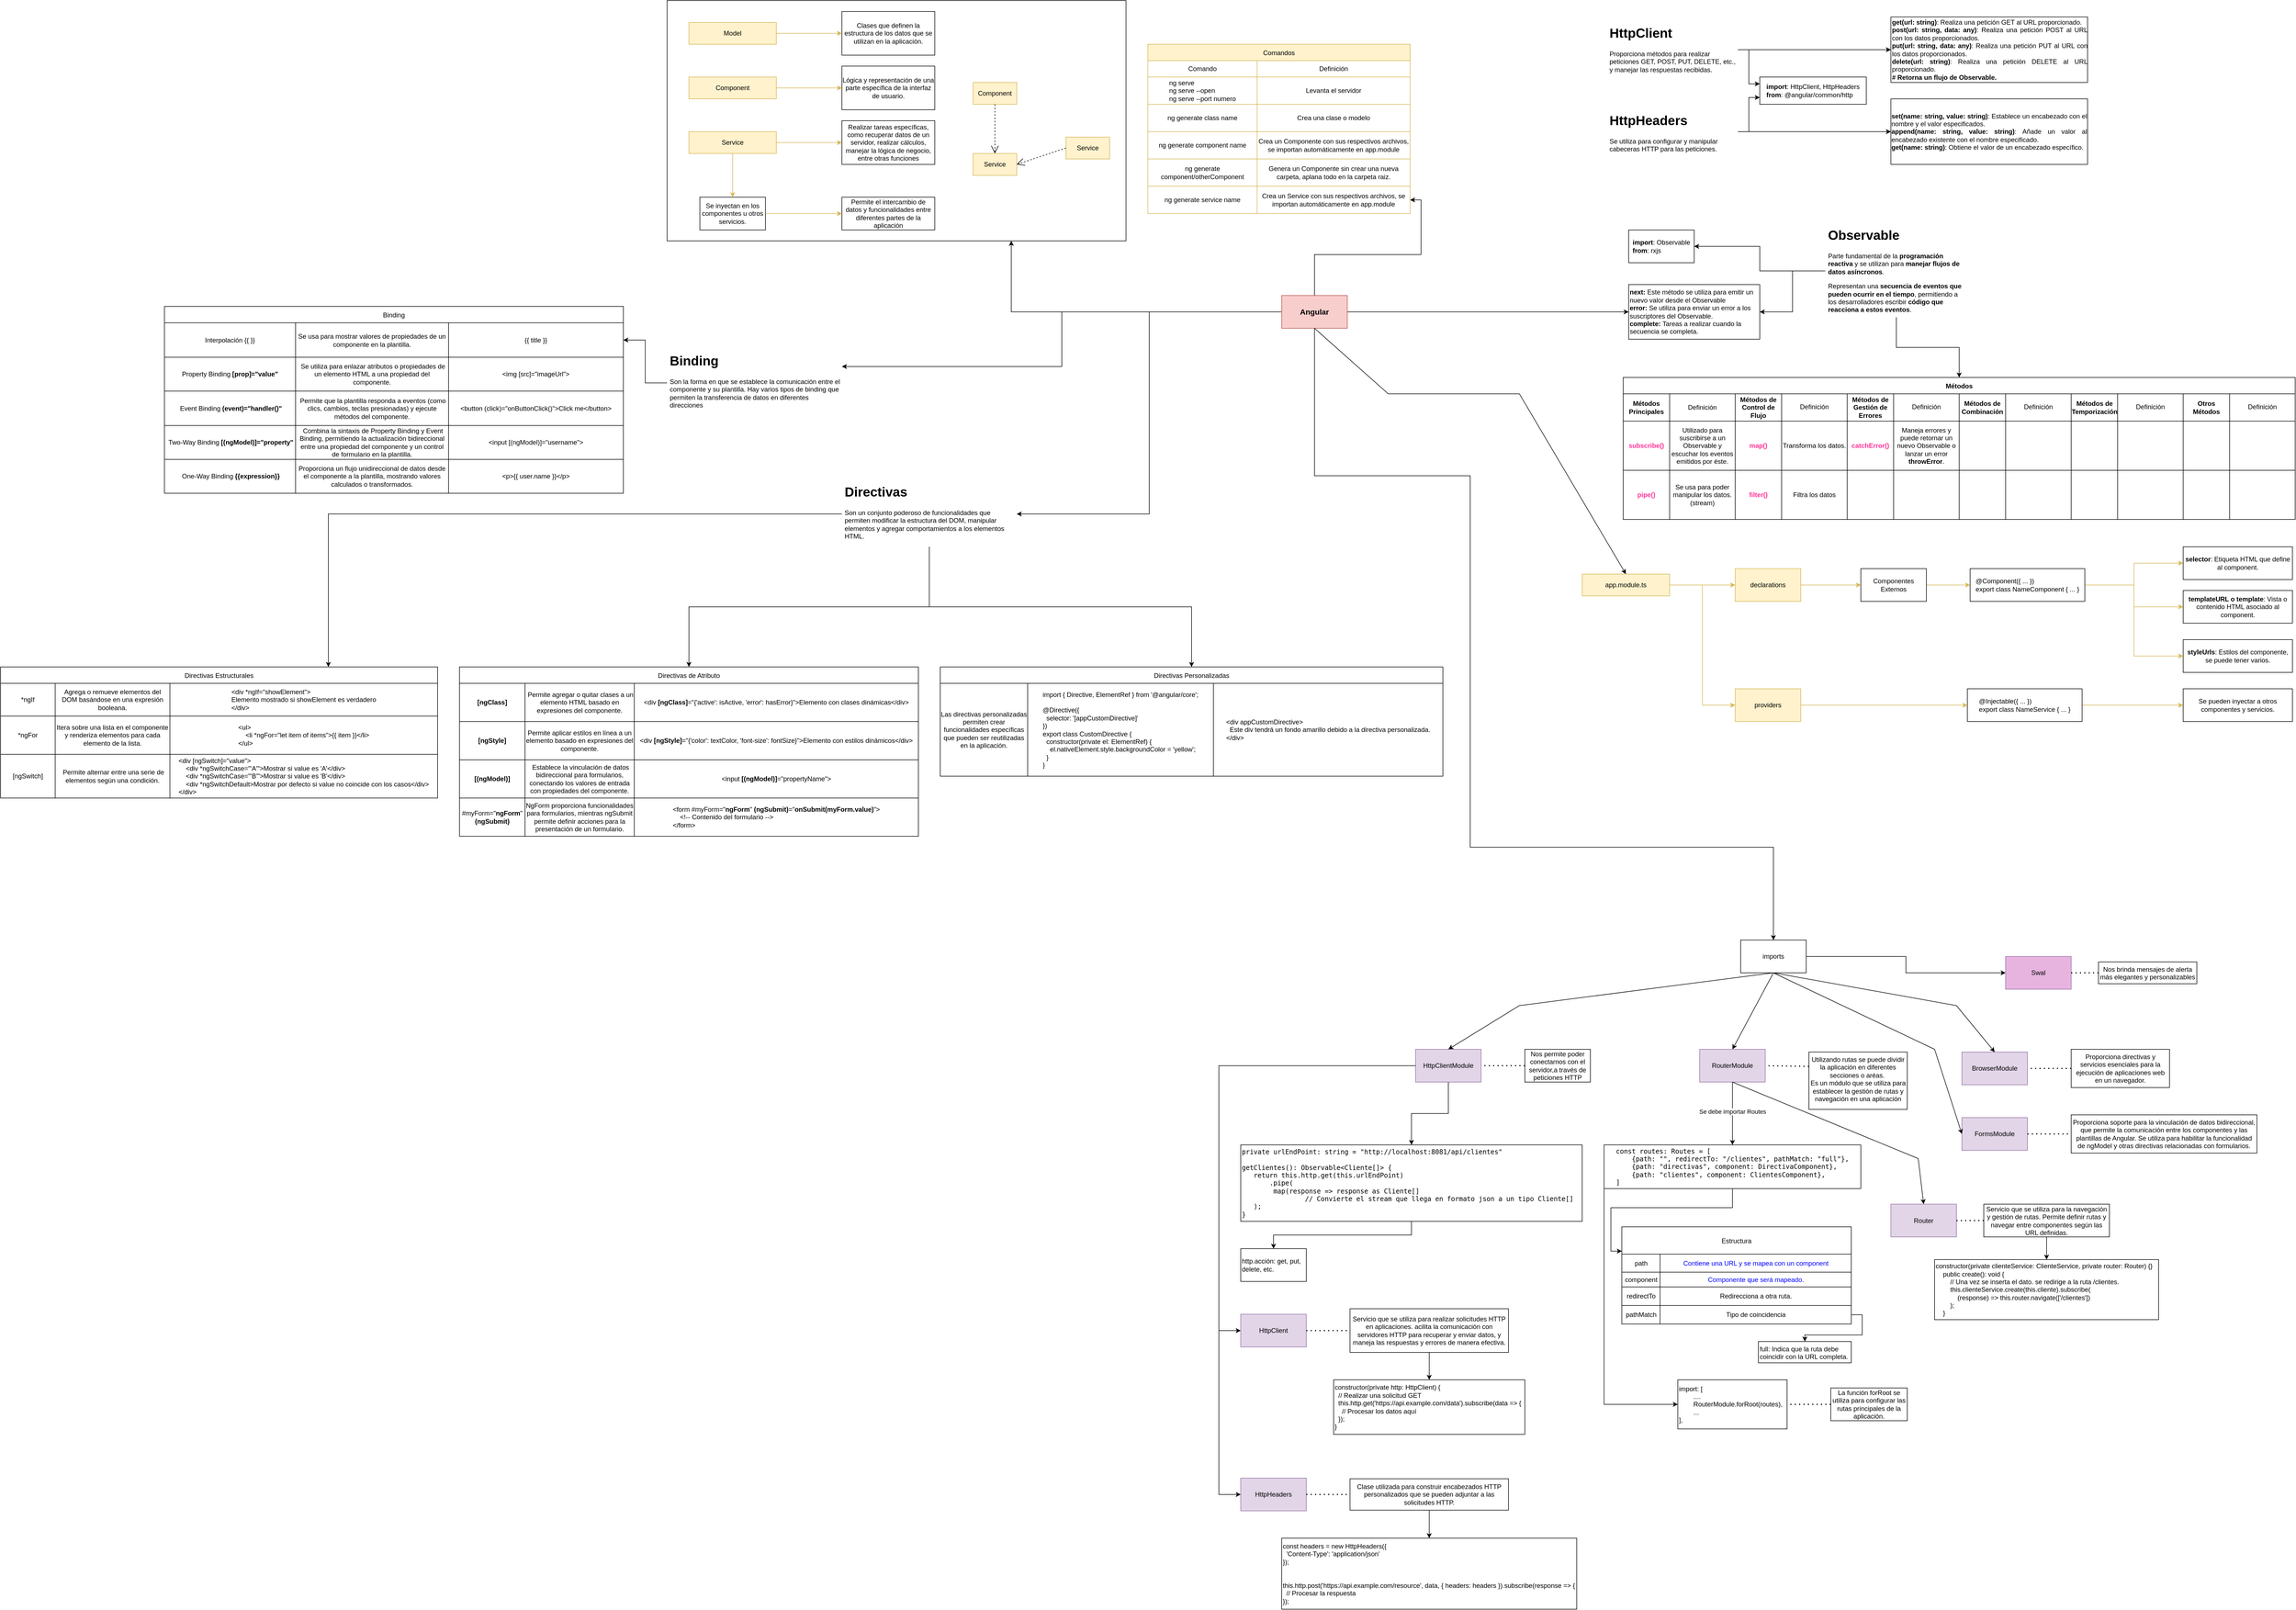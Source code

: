 <mxfile version="22.0.3" type="device" pages="7">
  <diagram name="Angular" id="PBOai4PQ9v6ghPNq34oY">
    <mxGraphModel dx="3406" dy="2960" grid="1" gridSize="10" guides="1" tooltips="1" connect="1" arrows="1" fold="1" page="0" pageScale="1" pageWidth="827" pageHeight="1169" math="0" shadow="0">
      <root>
        <mxCell id="0" />
        <mxCell id="1" parent="0" />
        <mxCell id="E_4s96K-0CPUhSEiuMIe-9" style="edgeStyle=orthogonalEdgeStyle;rounded=0;orthogonalLoop=1;jettySize=auto;html=1;fillColor=#fff2cc;strokeColor=#d6b656;" parent="1" source="E_4s96K-0CPUhSEiuMIe-2" target="E_4s96K-0CPUhSEiuMIe-8" edge="1">
          <mxGeometry relative="1" as="geometry" />
        </mxCell>
        <mxCell id="E_4s96K-0CPUhSEiuMIe-2" value="declarations" style="whiteSpace=wrap;html=1;fillColor=#fff2cc;strokeColor=#d6b656;" parent="1" vertex="1">
          <mxGeometry x="2075" y="-320" width="120" height="60" as="geometry" />
        </mxCell>
        <mxCell id="E_4s96K-0CPUhSEiuMIe-361" style="edgeStyle=orthogonalEdgeStyle;rounded=0;orthogonalLoop=1;jettySize=auto;html=1;entryX=0;entryY=0.5;entryDx=0;entryDy=0;fillColor=#fff2cc;strokeColor=#d6b656;" parent="1" source="E_4s96K-0CPUhSEiuMIe-8" target="E_4s96K-0CPUhSEiuMIe-10" edge="1">
          <mxGeometry relative="1" as="geometry" />
        </mxCell>
        <mxCell id="E_4s96K-0CPUhSEiuMIe-8" value="Componentes Externos" style="whiteSpace=wrap;html=1;fillColor=none;" parent="1" vertex="1">
          <mxGeometry x="2305" y="-320" width="120" height="60" as="geometry" />
        </mxCell>
        <mxCell id="E_4s96K-0CPUhSEiuMIe-18" style="edgeStyle=orthogonalEdgeStyle;rounded=0;orthogonalLoop=1;jettySize=auto;html=1;fillColor=#fff2cc;strokeColor=#d6b656;" parent="1" source="E_4s96K-0CPUhSEiuMIe-10" target="E_4s96K-0CPUhSEiuMIe-15" edge="1">
          <mxGeometry relative="1" as="geometry" />
        </mxCell>
        <mxCell id="E_4s96K-0CPUhSEiuMIe-19" style="edgeStyle=orthogonalEdgeStyle;rounded=0;orthogonalLoop=1;jettySize=auto;html=1;entryX=0;entryY=0.5;entryDx=0;entryDy=0;fillColor=#fff2cc;strokeColor=#d6b656;" parent="1" source="E_4s96K-0CPUhSEiuMIe-10" target="E_4s96K-0CPUhSEiuMIe-16" edge="1">
          <mxGeometry relative="1" as="geometry" />
        </mxCell>
        <mxCell id="E_4s96K-0CPUhSEiuMIe-20" value="" style="edgeStyle=orthogonalEdgeStyle;rounded=0;orthogonalLoop=1;jettySize=auto;html=1;entryX=0;entryY=0.5;entryDx=0;entryDy=0;fillColor=#fff2cc;strokeColor=#d6b656;" parent="1" source="E_4s96K-0CPUhSEiuMIe-10" target="E_4s96K-0CPUhSEiuMIe-14" edge="1">
          <mxGeometry x="-0.68" relative="1" as="geometry">
            <mxPoint as="offset" />
            <mxPoint x="2895.0" y="-330" as="targetPoint" />
          </mxGeometry>
        </mxCell>
        <mxCell id="E_4s96K-0CPUhSEiuMIe-10" value="&lt;div style=&quot;text-align: left;&quot;&gt;&lt;span style=&quot;background-color: initial;&quot;&gt;@Component({ ... })&lt;/span&gt;&lt;/div&gt;export class NameComponent { ... }" style="whiteSpace=wrap;html=1;align=center;fillColor=none;" parent="1" vertex="1">
          <mxGeometry x="2505" y="-320" width="210" height="60" as="geometry" />
        </mxCell>
        <mxCell id="E_4s96K-0CPUhSEiuMIe-359" style="edgeStyle=orthogonalEdgeStyle;rounded=0;orthogonalLoop=1;jettySize=auto;html=1;entryX=0;entryY=0.5;entryDx=0;entryDy=0;fillColor=#fff2cc;strokeColor=#d6b656;" parent="1" source="E_4s96K-0CPUhSEiuMIe-12" target="E_4s96K-0CPUhSEiuMIe-2" edge="1">
          <mxGeometry relative="1" as="geometry" />
        </mxCell>
        <mxCell id="E_4s96K-0CPUhSEiuMIe-360" style="edgeStyle=orthogonalEdgeStyle;rounded=0;orthogonalLoop=1;jettySize=auto;html=1;entryX=0;entryY=0.5;entryDx=0;entryDy=0;fillColor=#fff2cc;strokeColor=#d6b656;" parent="1" source="E_4s96K-0CPUhSEiuMIe-12" target="E_4s96K-0CPUhSEiuMIe-129" edge="1">
          <mxGeometry relative="1" as="geometry" />
        </mxCell>
        <mxCell id="E_4s96K-0CPUhSEiuMIe-12" value="&lt;span style=&quot;font-family: Helvetica; font-size: 12px; font-style: normal; font-variant-ligatures: normal; font-variant-caps: normal; font-weight: 400; letter-spacing: normal; orphans: 2; text-align: center; text-indent: 0px; text-transform: none; widows: 2; word-spacing: 0px; -webkit-text-stroke-width: 0px; text-decoration-thickness: initial; text-decoration-style: initial; text-decoration-color: initial; float: none; display: inline !important;&quot;&gt;app.module.ts&lt;/span&gt;" style="whiteSpace=wrap;html=1;labelBackgroundColor=none;fillColor=#fff2cc;strokeColor=#d6b656;" parent="1" vertex="1">
          <mxGeometry x="1795" y="-310" width="160" height="40" as="geometry" />
        </mxCell>
        <mxCell id="E_4s96K-0CPUhSEiuMIe-14" value="&lt;b&gt;selector&lt;/b&gt;:&amp;nbsp;Etiqueta HTML que define al component." style="whiteSpace=wrap;html=1;fillColor=none;align=center;" parent="1" vertex="1">
          <mxGeometry x="2895" y="-360" width="200" height="60" as="geometry" />
        </mxCell>
        <mxCell id="E_4s96K-0CPUhSEiuMIe-15" value="&lt;b&gt;templateURL o template&lt;/b&gt;: Vista o contenido HTML asociado al component." style="whiteSpace=wrap;html=1;fillColor=none;align=center;" parent="1" vertex="1">
          <mxGeometry x="2895" y="-280" width="200" height="60" as="geometry" />
        </mxCell>
        <mxCell id="E_4s96K-0CPUhSEiuMIe-16" value="&lt;b&gt;styleUrls&lt;/b&gt;:&amp;nbsp;Estilos del componente, se puede tener varios." style="whiteSpace=wrap;html=1;align=center;fillColor=none;" parent="1" vertex="1">
          <mxGeometry x="2895" y="-190" width="200" height="60" as="geometry" />
        </mxCell>
        <mxCell id="E_4s96K-0CPUhSEiuMIe-357" style="edgeStyle=orthogonalEdgeStyle;rounded=0;orthogonalLoop=1;jettySize=auto;html=1;entryX=0;entryY=0.5;entryDx=0;entryDy=0;" parent="1" source="E_4s96K-0CPUhSEiuMIe-59" target="9HqMqEpNDO1nMVhbbQ-n-48" edge="1">
          <mxGeometry relative="1" as="geometry">
            <mxPoint x="940" y="-360" as="targetPoint" />
          </mxGeometry>
        </mxCell>
        <mxCell id="9HqMqEpNDO1nMVhbbQ-n-146" style="edgeStyle=orthogonalEdgeStyle;rounded=0;orthogonalLoop=1;jettySize=auto;html=1;entryX=0.75;entryY=1;entryDx=0;entryDy=0;" edge="1" parent="1" source="E_4s96K-0CPUhSEiuMIe-59" target="9HqMqEpNDO1nMVhbbQ-n-24">
          <mxGeometry relative="1" as="geometry" />
        </mxCell>
        <mxCell id="9HqMqEpNDO1nMVhbbQ-n-147" style="edgeStyle=orthogonalEdgeStyle;rounded=0;orthogonalLoop=1;jettySize=auto;html=1;entryX=1;entryY=0.5;entryDx=0;entryDy=0;" edge="1" parent="1" source="E_4s96K-0CPUhSEiuMIe-59" target="9HqMqEpNDO1nMVhbbQ-n-42">
          <mxGeometry relative="1" as="geometry" />
        </mxCell>
        <mxCell id="9HqMqEpNDO1nMVhbbQ-n-149" style="edgeStyle=orthogonalEdgeStyle;rounded=0;orthogonalLoop=1;jettySize=auto;html=1;entryX=1;entryY=0.25;entryDx=0;entryDy=0;" edge="1" parent="1" source="E_4s96K-0CPUhSEiuMIe-59" target="9HqMqEpNDO1nMVhbbQ-n-148">
          <mxGeometry relative="1" as="geometry" />
        </mxCell>
        <mxCell id="9HqMqEpNDO1nMVhbbQ-n-194" style="edgeStyle=orthogonalEdgeStyle;rounded=0;orthogonalLoop=1;jettySize=auto;html=1;entryX=1;entryY=0.5;entryDx=0;entryDy=0;" edge="1" parent="1" source="E_4s96K-0CPUhSEiuMIe-59" target="9HqMqEpNDO1nMVhbbQ-n-193">
          <mxGeometry relative="1" as="geometry" />
        </mxCell>
        <mxCell id="9HqMqEpNDO1nMVhbbQ-n-246" style="edgeStyle=orthogonalEdgeStyle;rounded=0;orthogonalLoop=1;jettySize=auto;html=1;entryX=0.5;entryY=0;entryDx=0;entryDy=0;" edge="1" parent="1" source="E_4s96K-0CPUhSEiuMIe-59" target="E_4s96K-0CPUhSEiuMIe-364">
          <mxGeometry relative="1" as="geometry">
            <Array as="points">
              <mxPoint x="1305" y="-490" />
              <mxPoint x="1590" y="-490" />
              <mxPoint x="1590" y="190" />
              <mxPoint x="2145" y="190" />
            </Array>
          </mxGeometry>
        </mxCell>
        <mxCell id="E_4s96K-0CPUhSEiuMIe-59" value="Angular" style="whiteSpace=wrap;html=1;fillColor=#f8cecc;strokeColor=#b85450;labelBackgroundColor=none;fontStyle=1;fontSize=14;" parent="1" vertex="1">
          <mxGeometry x="1245" y="-820" width="120" height="60" as="geometry" />
        </mxCell>
        <mxCell id="E_4s96K-0CPUhSEiuMIe-80" value="Binding" style="shape=table;startSize=30;container=1;collapsible=0;childLayout=tableLayout;strokeColor=default;fontSize=12;" parent="1" vertex="1">
          <mxGeometry x="-800" y="-800" width="840" height="342" as="geometry" />
        </mxCell>
        <mxCell id="E_4s96K-0CPUhSEiuMIe-81" value="" style="shape=tableRow;horizontal=0;startSize=0;swimlaneHead=0;swimlaneBody=0;strokeColor=inherit;top=0;left=0;bottom=0;right=0;collapsible=0;dropTarget=0;fillColor=none;points=[[0,0.5],[1,0.5]];portConstraint=eastwest;fontSize=12;" parent="E_4s96K-0CPUhSEiuMIe-80" vertex="1">
          <mxGeometry y="30" width="840" height="63" as="geometry" />
        </mxCell>
        <mxCell id="E_4s96K-0CPUhSEiuMIe-82" value="Interpolación {{ }}" style="shape=partialRectangle;html=1;whiteSpace=wrap;connectable=0;strokeColor=inherit;overflow=hidden;fillColor=none;top=0;left=0;bottom=0;right=0;pointerEvents=1;fontSize=12;" parent="E_4s96K-0CPUhSEiuMIe-81" vertex="1">
          <mxGeometry width="240" height="63" as="geometry">
            <mxRectangle width="240" height="63" as="alternateBounds" />
          </mxGeometry>
        </mxCell>
        <mxCell id="E_4s96K-0CPUhSEiuMIe-83" value="&lt;font color=&quot;#000000&quot;&gt;Se usa para mostrar valores de propiedades de un componente en la plantilla.&lt;/font&gt;" style="shape=partialRectangle;html=1;whiteSpace=wrap;connectable=0;strokeColor=inherit;overflow=hidden;fillColor=none;top=0;left=0;bottom=0;right=0;pointerEvents=1;fontSize=12;fontColor=#0000FF;" parent="E_4s96K-0CPUhSEiuMIe-81" vertex="1">
          <mxGeometry x="240" width="280" height="63" as="geometry">
            <mxRectangle width="280" height="63" as="alternateBounds" />
          </mxGeometry>
        </mxCell>
        <mxCell id="9HqMqEpNDO1nMVhbbQ-n-159" value="&lt;p&gt;&lt;font color=&quot;#000000&quot;&gt;{{ title }}&lt;/font&gt;&lt;/p&gt;" style="shape=partialRectangle;html=1;whiteSpace=wrap;connectable=0;strokeColor=inherit;overflow=hidden;fillColor=none;top=0;left=0;bottom=0;right=0;pointerEvents=1;fontSize=12;fontColor=#0000FF;" vertex="1" parent="E_4s96K-0CPUhSEiuMIe-81">
          <mxGeometry x="520" width="320" height="63" as="geometry">
            <mxRectangle width="320" height="63" as="alternateBounds" />
          </mxGeometry>
        </mxCell>
        <mxCell id="9HqMqEpNDO1nMVhbbQ-n-150" style="shape=tableRow;horizontal=0;startSize=0;swimlaneHead=0;swimlaneBody=0;strokeColor=inherit;top=0;left=0;bottom=0;right=0;collapsible=0;dropTarget=0;fillColor=none;points=[[0,0.5],[1,0.5]];portConstraint=eastwest;fontSize=12;" vertex="1" parent="E_4s96K-0CPUhSEiuMIe-80">
          <mxGeometry y="93" width="840" height="62" as="geometry" />
        </mxCell>
        <mxCell id="9HqMqEpNDO1nMVhbbQ-n-151" value="Property Binding&amp;nbsp;&lt;b&gt;[prop]=&quot;value&quot;&lt;/b&gt;" style="shape=partialRectangle;html=1;whiteSpace=wrap;connectable=0;strokeColor=inherit;overflow=hidden;fillColor=none;top=0;left=0;bottom=0;right=0;pointerEvents=1;fontSize=12;" vertex="1" parent="9HqMqEpNDO1nMVhbbQ-n-150">
          <mxGeometry width="240" height="62" as="geometry">
            <mxRectangle width="240" height="62" as="alternateBounds" />
          </mxGeometry>
        </mxCell>
        <mxCell id="9HqMqEpNDO1nMVhbbQ-n-152" value="&amp;nbsp;Se utiliza para enlazar atributos o propiedades de un elemento HTML a una propiedad del componente." style="shape=partialRectangle;html=1;whiteSpace=wrap;connectable=0;strokeColor=inherit;overflow=hidden;fillColor=none;top=0;left=0;bottom=0;right=0;pointerEvents=1;fontSize=12;fontColor=#000000;" vertex="1" parent="9HqMqEpNDO1nMVhbbQ-n-150">
          <mxGeometry x="240" width="280" height="62" as="geometry">
            <mxRectangle width="280" height="62" as="alternateBounds" />
          </mxGeometry>
        </mxCell>
        <mxCell id="9HqMqEpNDO1nMVhbbQ-n-160" value="&lt;div&gt;&amp;lt;img [src]=&quot;imageUrl&quot;&amp;gt;&lt;/div&gt;" style="shape=partialRectangle;html=1;whiteSpace=wrap;connectable=0;strokeColor=inherit;overflow=hidden;fillColor=none;top=0;left=0;bottom=0;right=0;pointerEvents=1;fontSize=12;fontColor=#000000;" vertex="1" parent="9HqMqEpNDO1nMVhbbQ-n-150">
          <mxGeometry x="520" width="320" height="62" as="geometry">
            <mxRectangle width="320" height="62" as="alternateBounds" />
          </mxGeometry>
        </mxCell>
        <mxCell id="9HqMqEpNDO1nMVhbbQ-n-163" style="shape=tableRow;horizontal=0;startSize=0;swimlaneHead=0;swimlaneBody=0;strokeColor=inherit;top=0;left=0;bottom=0;right=0;collapsible=0;dropTarget=0;fillColor=none;points=[[0,0.5],[1,0.5]];portConstraint=eastwest;fontSize=12;" vertex="1" parent="E_4s96K-0CPUhSEiuMIe-80">
          <mxGeometry y="155" width="840" height="63" as="geometry" />
        </mxCell>
        <mxCell id="9HqMqEpNDO1nMVhbbQ-n-164" value="&amp;nbsp;Event Binding&amp;nbsp;&lt;b&gt;(event)=&quot;handler()&quot;&lt;/b&gt;" style="shape=partialRectangle;html=1;whiteSpace=wrap;connectable=0;strokeColor=inherit;overflow=hidden;fillColor=none;top=0;left=0;bottom=0;right=0;pointerEvents=1;fontSize=12;" vertex="1" parent="9HqMqEpNDO1nMVhbbQ-n-163">
          <mxGeometry width="240" height="63" as="geometry">
            <mxRectangle width="240" height="63" as="alternateBounds" />
          </mxGeometry>
        </mxCell>
        <mxCell id="9HqMqEpNDO1nMVhbbQ-n-165" value="&amp;nbsp;Permite que la plantilla responda a eventos (como clics, cambios, teclas presionadas) y ejecute métodos del componente." style="shape=partialRectangle;html=1;whiteSpace=wrap;connectable=0;strokeColor=inherit;overflow=hidden;fillColor=none;top=0;left=0;bottom=0;right=0;pointerEvents=1;fontSize=12;fontColor=#000000;" vertex="1" parent="9HqMqEpNDO1nMVhbbQ-n-163">
          <mxGeometry x="240" width="280" height="63" as="geometry">
            <mxRectangle width="280" height="63" as="alternateBounds" />
          </mxGeometry>
        </mxCell>
        <mxCell id="9HqMqEpNDO1nMVhbbQ-n-166" value="&lt;div&gt;&amp;lt;button (click)=&quot;onButtonClick()&quot;&amp;gt;Click me&amp;lt;/button&amp;gt;&lt;/div&gt;" style="shape=partialRectangle;html=1;whiteSpace=wrap;connectable=0;strokeColor=inherit;overflow=hidden;fillColor=none;top=0;left=0;bottom=0;right=0;pointerEvents=1;fontSize=12;fontColor=#000000;" vertex="1" parent="9HqMqEpNDO1nMVhbbQ-n-163">
          <mxGeometry x="520" width="320" height="63" as="geometry">
            <mxRectangle width="320" height="63" as="alternateBounds" />
          </mxGeometry>
        </mxCell>
        <mxCell id="9HqMqEpNDO1nMVhbbQ-n-167" style="shape=tableRow;horizontal=0;startSize=0;swimlaneHead=0;swimlaneBody=0;strokeColor=inherit;top=0;left=0;bottom=0;right=0;collapsible=0;dropTarget=0;fillColor=none;points=[[0,0.5],[1,0.5]];portConstraint=eastwest;fontSize=12;" vertex="1" parent="E_4s96K-0CPUhSEiuMIe-80">
          <mxGeometry y="218" width="840" height="62" as="geometry" />
        </mxCell>
        <mxCell id="9HqMqEpNDO1nMVhbbQ-n-168" value="&amp;nbsp;Two-Way Binding&amp;nbsp;&lt;b&gt;[(ngModel)]=&quot;property&quot;&lt;/b&gt;" style="shape=partialRectangle;html=1;whiteSpace=wrap;connectable=0;strokeColor=inherit;overflow=hidden;fillColor=none;top=0;left=0;bottom=0;right=0;pointerEvents=1;fontSize=12;" vertex="1" parent="9HqMqEpNDO1nMVhbbQ-n-167">
          <mxGeometry width="240" height="62" as="geometry">
            <mxRectangle width="240" height="62" as="alternateBounds" />
          </mxGeometry>
        </mxCell>
        <mxCell id="9HqMqEpNDO1nMVhbbQ-n-169" value="&amp;nbsp;Combina la sintaxis de Property Binding y Event Binding, permitiendo la actualización bidireccional entre una propiedad del componente y un control de formulario en la plantilla." style="shape=partialRectangle;html=1;whiteSpace=wrap;connectable=0;strokeColor=inherit;overflow=hidden;fillColor=none;top=0;left=0;bottom=0;right=0;pointerEvents=1;fontSize=12;fontColor=#000000;" vertex="1" parent="9HqMqEpNDO1nMVhbbQ-n-167">
          <mxGeometry x="240" width="280" height="62" as="geometry">
            <mxRectangle width="280" height="62" as="alternateBounds" />
          </mxGeometry>
        </mxCell>
        <mxCell id="9HqMqEpNDO1nMVhbbQ-n-170" value="&lt;div&gt;&amp;lt;input [(ngModel)]=&quot;username&quot;&amp;gt;&lt;/div&gt;" style="shape=partialRectangle;html=1;whiteSpace=wrap;connectable=0;strokeColor=inherit;overflow=hidden;fillColor=none;top=0;left=0;bottom=0;right=0;pointerEvents=1;fontSize=12;fontColor=#000000;" vertex="1" parent="9HqMqEpNDO1nMVhbbQ-n-167">
          <mxGeometry x="520" width="320" height="62" as="geometry">
            <mxRectangle width="320" height="62" as="alternateBounds" />
          </mxGeometry>
        </mxCell>
        <mxCell id="9HqMqEpNDO1nMVhbbQ-n-171" style="shape=tableRow;horizontal=0;startSize=0;swimlaneHead=0;swimlaneBody=0;strokeColor=inherit;top=0;left=0;bottom=0;right=0;collapsible=0;dropTarget=0;fillColor=none;points=[[0,0.5],[1,0.5]];portConstraint=eastwest;fontSize=12;" vertex="1" parent="E_4s96K-0CPUhSEiuMIe-80">
          <mxGeometry y="280" width="840" height="62" as="geometry" />
        </mxCell>
        <mxCell id="9HqMqEpNDO1nMVhbbQ-n-172" value="&amp;nbsp;One-Way Binding&amp;nbsp;&lt;b&gt;{{expression}}&lt;/b&gt;" style="shape=partialRectangle;html=1;whiteSpace=wrap;connectable=0;strokeColor=inherit;overflow=hidden;fillColor=none;top=0;left=0;bottom=0;right=0;pointerEvents=1;fontSize=12;" vertex="1" parent="9HqMqEpNDO1nMVhbbQ-n-171">
          <mxGeometry width="240" height="62" as="geometry">
            <mxRectangle width="240" height="62" as="alternateBounds" />
          </mxGeometry>
        </mxCell>
        <mxCell id="9HqMqEpNDO1nMVhbbQ-n-173" value="Proporciona un flujo unidireccional de datos desde el componente a la plantilla, mostrando valores calculados o transformados." style="shape=partialRectangle;html=1;whiteSpace=wrap;connectable=0;strokeColor=inherit;overflow=hidden;fillColor=none;top=0;left=0;bottom=0;right=0;pointerEvents=1;fontSize=12;fontColor=#000000;" vertex="1" parent="9HqMqEpNDO1nMVhbbQ-n-171">
          <mxGeometry x="240" width="280" height="62" as="geometry">
            <mxRectangle width="280" height="62" as="alternateBounds" />
          </mxGeometry>
        </mxCell>
        <mxCell id="9HqMqEpNDO1nMVhbbQ-n-174" value="&lt;div&gt;&amp;lt;p&amp;gt;{{ user.name }}&amp;lt;/p&amp;gt;&lt;/div&gt;" style="shape=partialRectangle;html=1;whiteSpace=wrap;connectable=0;strokeColor=inherit;overflow=hidden;fillColor=none;top=0;left=0;bottom=0;right=0;pointerEvents=1;fontSize=12;fontColor=#000000;" vertex="1" parent="9HqMqEpNDO1nMVhbbQ-n-171">
          <mxGeometry x="520" width="320" height="62" as="geometry">
            <mxRectangle width="320" height="62" as="alternateBounds" />
          </mxGeometry>
        </mxCell>
        <mxCell id="E_4s96K-0CPUhSEiuMIe-362" style="edgeStyle=orthogonalEdgeStyle;rounded=0;orthogonalLoop=1;jettySize=auto;html=1;entryX=0;entryY=0.5;entryDx=0;entryDy=0;fillColor=#fff2cc;strokeColor=#d6b656;" parent="1" source="E_4s96K-0CPUhSEiuMIe-94" target="E_4s96K-0CPUhSEiuMIe-125" edge="1">
          <mxGeometry relative="1" as="geometry" />
        </mxCell>
        <mxCell id="E_4s96K-0CPUhSEiuMIe-94" value="&lt;div style=&quot;text-align: left;&quot;&gt;&lt;span style=&quot;background-color: initial;&quot;&gt;@Injectable&lt;/span&gt;&lt;span style=&quot;background-color: initial;&quot;&gt;({ ... })&lt;/span&gt;&lt;/div&gt;export class NameService { ... }" style="whiteSpace=wrap;html=1;align=center;fillColor=none;" parent="1" vertex="1">
          <mxGeometry x="2500" y="-100" width="210" height="60" as="geometry" />
        </mxCell>
        <mxCell id="E_4s96K-0CPUhSEiuMIe-125" value="Se pueden inyectar a otros componentes y servicios." style="whiteSpace=wrap;html=1;fillColor=none;align=center;" parent="1" vertex="1">
          <mxGeometry x="2895" y="-100" width="200" height="60" as="geometry" />
        </mxCell>
        <mxCell id="E_4s96K-0CPUhSEiuMIe-363" style="edgeStyle=orthogonalEdgeStyle;rounded=0;orthogonalLoop=1;jettySize=auto;html=1;entryX=0;entryY=0.5;entryDx=0;entryDy=0;fillColor=#fff2cc;strokeColor=#d6b656;" parent="1" source="E_4s96K-0CPUhSEiuMIe-129" target="E_4s96K-0CPUhSEiuMIe-94" edge="1">
          <mxGeometry relative="1" as="geometry" />
        </mxCell>
        <mxCell id="E_4s96K-0CPUhSEiuMIe-129" value="providers" style="whiteSpace=wrap;html=1;labelBackgroundColor=none;fillColor=#fff2cc;strokeColor=#d6b656;" parent="1" vertex="1">
          <mxGeometry x="2075" y="-100" width="120" height="60" as="geometry" />
        </mxCell>
        <mxCell id="E_4s96K-0CPUhSEiuMIe-153" value="Se debe importar Routes" style="edgeStyle=orthogonalEdgeStyle;rounded=0;orthogonalLoop=1;jettySize=auto;html=1;entryX=0.5;entryY=0;entryDx=0;entryDy=0;" parent="1" source="E_4s96K-0CPUhSEiuMIe-146" target="E_4s96K-0CPUhSEiuMIe-155" edge="1">
          <mxGeometry x="-0.067" relative="1" as="geometry">
            <mxPoint x="1985" y="975" as="targetPoint" />
            <mxPoint as="offset" />
          </mxGeometry>
        </mxCell>
        <mxCell id="E_4s96K-0CPUhSEiuMIe-146" value="RouterModule" style="whiteSpace=wrap;html=1;fillColor=#e1d5e7;strokeColor=#9673a6;" parent="1" vertex="1">
          <mxGeometry x="2010" y="560" width="120" height="60" as="geometry" />
        </mxCell>
        <mxCell id="E_4s96K-0CPUhSEiuMIe-149" value="&lt;div style=&quot;&quot;&gt;Utilizando rutas se puede dividir la aplicación en diferentes secciones o aréas.&amp;nbsp;&lt;/div&gt;Es un módulo que se utiliza para establecer la gestión de rutas y navegación en una aplicación" style="text;whiteSpace=wrap;html=1;align=center;fillColor=default;strokeColor=default;" parent="1" vertex="1">
          <mxGeometry x="2210" y="565" width="180" height="105" as="geometry" />
        </mxCell>
        <mxCell id="E_4s96K-0CPUhSEiuMIe-376" style="edgeStyle=orthogonalEdgeStyle;rounded=0;orthogonalLoop=1;jettySize=auto;html=1;entryX=0;entryY=0.25;entryDx=0;entryDy=0;" parent="1" source="E_4s96K-0CPUhSEiuMIe-155" target="E_4s96K-0CPUhSEiuMIe-158" edge="1">
          <mxGeometry relative="1" as="geometry" />
        </mxCell>
        <mxCell id="E_4s96K-0CPUhSEiuMIe-155" value="&lt;pre style=&quot;border-color: var(--border-color); font-size: 9pt; text-align: left; font-family: &amp;quot;FiraCode Nerd Font Mono&amp;quot;, monospace;&quot;&gt;const &lt;span style=&quot;border-color: var(--border-color);&quot;&gt;routes&lt;/span&gt;&lt;span style=&quot;border-color: var(--border-color);&quot;&gt;: &lt;/span&gt;&lt;span style=&quot;border-color: var(--border-color);&quot;&gt;Routes &lt;/span&gt;&lt;span style=&quot;border-color: var(--border-color);&quot;&gt;= &lt;/span&gt;&lt;span style=&quot;border-color: var(--border-color);&quot;&gt;[&lt;br style=&quot;border-color: var(--border-color);&quot;&gt;&lt;/span&gt;&lt;span style=&quot;border-color: var(--border-color);&quot;&gt;    {&lt;/span&gt;path&lt;span style=&quot;border-color: var(--border-color);&quot;&gt;: &lt;/span&gt;&lt;span style=&quot;border-color: var(--border-color);&quot;&gt;&quot;&quot;&lt;/span&gt;, redirectTo&lt;span style=&quot;border-color: var(--border-color);&quot;&gt;: &lt;/span&gt;&lt;span style=&quot;border-color: var(--border-color);&quot;&gt;&quot;/clientes&quot;&lt;/span&gt;, pathMatch&lt;span style=&quot;border-color: var(--border-color);&quot;&gt;: &lt;/span&gt;&lt;span style=&quot;border-color: var(--border-color);&quot;&gt;&quot;full&quot;&lt;/span&gt;&lt;span style=&quot;border-color: var(--border-color);&quot;&gt;}&lt;/span&gt;,&lt;br style=&quot;border-color: var(--border-color);&quot;&gt;    &lt;span style=&quot;border-color: var(--border-color);&quot;&gt;{&lt;/span&gt;path&lt;span style=&quot;border-color: var(--border-color);&quot;&gt;: &lt;/span&gt;&lt;span style=&quot;border-color: var(--border-color);&quot;&gt;&quot;directivas&quot;&lt;/span&gt;, component&lt;span style=&quot;border-color: var(--border-color);&quot;&gt;: &lt;/span&gt;&lt;span style=&quot;border-color: var(--border-color);&quot;&gt;DirectivaComponent&lt;/span&gt;&lt;span style=&quot;border-color: var(--border-color);&quot;&gt;}&lt;/span&gt;,&lt;br style=&quot;border-color: var(--border-color);&quot;&gt;    &lt;span style=&quot;border-color: var(--border-color);&quot;&gt;{&lt;/span&gt;path&lt;span style=&quot;border-color: var(--border-color);&quot;&gt;: &lt;/span&gt;&lt;span style=&quot;border-color: var(--border-color);&quot;&gt;&quot;clientes&quot;&lt;/span&gt;, component&lt;span style=&quot;border-color: var(--border-color);&quot;&gt;: &lt;/span&gt;&lt;span style=&quot;border-color: var(--border-color);&quot;&gt;ClientesComponent&lt;/span&gt;&lt;span style=&quot;border-color: var(--border-color);&quot;&gt;}&lt;/span&gt;,&lt;br style=&quot;border-color: var(--border-color);&quot;&gt;&lt;span style=&quot;border-color: var(--border-color);&quot;&gt;]&lt;/span&gt;&lt;/pre&gt;" style="whiteSpace=wrap;html=1;" parent="1" vertex="1">
          <mxGeometry x="1835" y="735" width="470" height="80" as="geometry" />
        </mxCell>
        <mxCell id="E_4s96K-0CPUhSEiuMIe-176" value="" style="edgeStyle=orthogonalEdgeStyle;rounded=0;orthogonalLoop=1;jettySize=auto;html=1;exitX=1;exitY=0.5;exitDx=0;exitDy=0;" parent="1" source="E_4s96K-0CPUhSEiuMIe-171" target="E_4s96K-0CPUhSEiuMIe-175" edge="1">
          <mxGeometry relative="1" as="geometry" />
        </mxCell>
        <mxCell id="E_4s96K-0CPUhSEiuMIe-405" style="edgeStyle=orthogonalEdgeStyle;rounded=0;orthogonalLoop=1;jettySize=auto;html=1;entryX=0;entryY=0.5;entryDx=0;entryDy=0;exitX=0;exitY=0.75;exitDx=0;exitDy=0;" parent="1" source="E_4s96K-0CPUhSEiuMIe-155" target="E_4s96K-0CPUhSEiuMIe-403" edge="1">
          <mxGeometry relative="1" as="geometry">
            <Array as="points">
              <mxPoint x="1835" y="1210" />
            </Array>
          </mxGeometry>
        </mxCell>
        <mxCell id="E_4s96K-0CPUhSEiuMIe-158" value="Estructura" style="shape=table;startSize=50;container=1;collapsible=0;childLayout=tableLayout;strokeColor=default;fontSize=12;" parent="1" vertex="1">
          <mxGeometry x="1867.5" y="885" width="420" height="178" as="geometry" />
        </mxCell>
        <mxCell id="E_4s96K-0CPUhSEiuMIe-168" style="shape=tableRow;horizontal=0;startSize=0;swimlaneHead=0;swimlaneBody=0;strokeColor=inherit;top=0;left=0;bottom=0;right=0;collapsible=0;dropTarget=0;fillColor=none;points=[[0,0.5],[1,0.5]];portConstraint=eastwest;fontSize=12;" parent="E_4s96K-0CPUhSEiuMIe-158" vertex="1">
          <mxGeometry y="50" width="420" height="33" as="geometry" />
        </mxCell>
        <mxCell id="E_4s96K-0CPUhSEiuMIe-169" value="path" style="shape=partialRectangle;html=1;whiteSpace=wrap;connectable=0;strokeColor=inherit;overflow=hidden;fillColor=none;top=0;left=0;bottom=0;right=0;pointerEvents=1;fontSize=12;" parent="E_4s96K-0CPUhSEiuMIe-168" vertex="1">
          <mxGeometry width="70" height="33" as="geometry">
            <mxRectangle width="70" height="33" as="alternateBounds" />
          </mxGeometry>
        </mxCell>
        <mxCell id="E_4s96K-0CPUhSEiuMIe-170" value="Contiene una URL y se mapea con un component" style="shape=partialRectangle;html=1;whiteSpace=wrap;connectable=0;strokeColor=inherit;overflow=hidden;fillColor=none;top=0;left=0;bottom=0;right=0;pointerEvents=1;fontSize=12;fontColor=#0000FF;" parent="E_4s96K-0CPUhSEiuMIe-168" vertex="1">
          <mxGeometry x="70" width="350" height="33" as="geometry">
            <mxRectangle width="350" height="33" as="alternateBounds" />
          </mxGeometry>
        </mxCell>
        <mxCell id="E_4s96K-0CPUhSEiuMIe-159" value="" style="shape=tableRow;horizontal=0;startSize=0;swimlaneHead=0;swimlaneBody=0;strokeColor=inherit;top=0;left=0;bottom=0;right=0;collapsible=0;dropTarget=0;fillColor=none;points=[[0,0.5],[1,0.5]];portConstraint=eastwest;fontSize=12;" parent="E_4s96K-0CPUhSEiuMIe-158" vertex="1">
          <mxGeometry y="83" width="420" height="27" as="geometry" />
        </mxCell>
        <mxCell id="E_4s96K-0CPUhSEiuMIe-160" value="component" style="shape=partialRectangle;html=1;whiteSpace=wrap;connectable=0;strokeColor=inherit;overflow=hidden;fillColor=none;top=0;left=0;bottom=0;right=0;pointerEvents=1;fontSize=12;" parent="E_4s96K-0CPUhSEiuMIe-159" vertex="1">
          <mxGeometry width="70" height="27" as="geometry">
            <mxRectangle width="70" height="27" as="alternateBounds" />
          </mxGeometry>
        </mxCell>
        <mxCell id="E_4s96K-0CPUhSEiuMIe-161" value="Componente que será mapeado." style="shape=partialRectangle;html=1;whiteSpace=wrap;connectable=0;strokeColor=inherit;overflow=hidden;fillColor=none;top=0;left=0;bottom=0;right=0;pointerEvents=1;fontSize=12;fontColor=#0000FF;" parent="E_4s96K-0CPUhSEiuMIe-159" vertex="1">
          <mxGeometry x="70" width="350" height="27" as="geometry">
            <mxRectangle width="350" height="27" as="alternateBounds" />
          </mxGeometry>
        </mxCell>
        <mxCell id="E_4s96K-0CPUhSEiuMIe-162" value="" style="shape=tableRow;horizontal=0;startSize=0;swimlaneHead=0;swimlaneBody=0;strokeColor=inherit;top=0;left=0;bottom=0;right=0;collapsible=0;dropTarget=0;fillColor=none;points=[[0,0.5],[1,0.5]];portConstraint=eastwest;fontSize=12;" parent="E_4s96K-0CPUhSEiuMIe-158" vertex="1">
          <mxGeometry y="110" width="420" height="34" as="geometry" />
        </mxCell>
        <mxCell id="E_4s96K-0CPUhSEiuMIe-163" value="redirectTo" style="shape=partialRectangle;html=1;whiteSpace=wrap;connectable=0;strokeColor=inherit;overflow=hidden;fillColor=none;top=0;left=0;bottom=0;right=0;pointerEvents=1;fontSize=12;" parent="E_4s96K-0CPUhSEiuMIe-162" vertex="1">
          <mxGeometry width="70" height="34" as="geometry">
            <mxRectangle width="70" height="34" as="alternateBounds" />
          </mxGeometry>
        </mxCell>
        <mxCell id="E_4s96K-0CPUhSEiuMIe-164" value="Redirecciona a otra ruta." style="shape=partialRectangle;html=1;whiteSpace=wrap;connectable=0;strokeColor=inherit;overflow=hidden;fillColor=none;top=0;left=0;bottom=0;right=0;pointerEvents=1;fontSize=12;" parent="E_4s96K-0CPUhSEiuMIe-162" vertex="1">
          <mxGeometry x="70" width="350" height="34" as="geometry">
            <mxRectangle width="350" height="34" as="alternateBounds" />
          </mxGeometry>
        </mxCell>
        <mxCell id="E_4s96K-0CPUhSEiuMIe-171" style="shape=tableRow;horizontal=0;startSize=0;swimlaneHead=0;swimlaneBody=0;strokeColor=inherit;top=0;left=0;bottom=0;right=0;collapsible=0;dropTarget=0;fillColor=none;points=[[0,0.5],[1,0.5]];portConstraint=eastwest;fontSize=12;" parent="E_4s96K-0CPUhSEiuMIe-158" vertex="1">
          <mxGeometry y="144" width="420" height="34" as="geometry" />
        </mxCell>
        <mxCell id="E_4s96K-0CPUhSEiuMIe-172" value="pathMatch" style="shape=partialRectangle;html=1;whiteSpace=wrap;connectable=0;strokeColor=inherit;overflow=hidden;fillColor=none;top=0;left=0;bottom=0;right=0;pointerEvents=1;fontSize=12;" parent="E_4s96K-0CPUhSEiuMIe-171" vertex="1">
          <mxGeometry width="70" height="34" as="geometry">
            <mxRectangle width="70" height="34" as="alternateBounds" />
          </mxGeometry>
        </mxCell>
        <mxCell id="E_4s96K-0CPUhSEiuMIe-173" value="Tipo de coincidencia" style="shape=partialRectangle;html=1;whiteSpace=wrap;connectable=0;strokeColor=inherit;overflow=hidden;fillColor=none;top=0;left=0;bottom=0;right=0;pointerEvents=1;fontSize=12;" parent="E_4s96K-0CPUhSEiuMIe-171" vertex="1">
          <mxGeometry x="70" width="350" height="34" as="geometry">
            <mxRectangle width="350" height="34" as="alternateBounds" />
          </mxGeometry>
        </mxCell>
        <mxCell id="E_4s96K-0CPUhSEiuMIe-175" value="full: Indica que la ruta debe coincidir con la URL completa." style="whiteSpace=wrap;html=1;startSize=50;align=left;verticalAlign=top;horizontal=1;" parent="1" vertex="1">
          <mxGeometry x="2117.5" y="1095" width="170" height="39" as="geometry" />
        </mxCell>
        <mxCell id="E_4s96K-0CPUhSEiuMIe-378" style="edgeStyle=orthogonalEdgeStyle;rounded=0;orthogonalLoop=1;jettySize=auto;html=1;entryX=0.5;entryY=0;entryDx=0;entryDy=0;" parent="1" source="E_4s96K-0CPUhSEiuMIe-285" target="E_4s96K-0CPUhSEiuMIe-289" edge="1">
          <mxGeometry relative="1" as="geometry" />
        </mxCell>
        <mxCell id="E_4s96K-0CPUhSEiuMIe-285" value="HttpClientModule" style="whiteSpace=wrap;html=1;fillColor=#e1d5e7;strokeColor=#9673a6;" parent="1" vertex="1">
          <mxGeometry x="1490" y="560" width="120" height="60" as="geometry" />
        </mxCell>
        <mxCell id="E_4s96K-0CPUhSEiuMIe-286" value="Nos permite poder conectarnos con el servidor,a través de peticiones HTTP" style="whiteSpace=wrap;html=1;" parent="1" vertex="1">
          <mxGeometry x="1690" y="560" width="120" height="60" as="geometry" />
        </mxCell>
        <mxCell id="E_4s96K-0CPUhSEiuMIe-379" style="edgeStyle=orthogonalEdgeStyle;rounded=0;orthogonalLoop=1;jettySize=auto;html=1;entryX=0.5;entryY=0;entryDx=0;entryDy=0;" parent="1" source="E_4s96K-0CPUhSEiuMIe-289" target="E_4s96K-0CPUhSEiuMIe-291" edge="1">
          <mxGeometry relative="1" as="geometry" />
        </mxCell>
        <mxCell id="E_4s96K-0CPUhSEiuMIe-289" value="&lt;pre style=&quot;border-color: var(--border-color);&quot;&gt;&lt;div style=&quot;&quot;&gt;&lt;span style=&quot;font-family: &amp;quot;FiraCode Nerd Font Mono&amp;quot;, monospace; background-color: initial; white-space: normal;&quot;&gt;private urlEndPoint: string = &quot;http://localhost:8081/api/clientes&quot;&lt;/span&gt;&lt;/div&gt;&lt;font face=&quot;FiraCode Nerd Font Mono, monospace&quot;&gt;&lt;div style=&quot;&quot;&gt;&lt;span style=&quot;background-color: initial; white-space: normal;&quot;&gt;&lt;br&gt;&lt;/span&gt;&lt;/div&gt;&lt;div style=&quot;&quot;&gt;&lt;span style=&quot;background-color: initial; white-space: normal;&quot;&gt;getClientes(): Observable&amp;lt;Cliente[]&amp;gt; {&lt;/span&gt;&lt;br&gt;&lt;/div&gt;&lt;div style=&quot;&quot;&gt;&lt;span style=&quot;background-color: initial; white-space: normal;&quot;&gt;&amp;nbsp; &amp;nbsp;return this.http.get(this.urlEndPoint)&lt;/span&gt;&lt;/div&gt;&lt;div style=&quot;&quot;&gt;&lt;span style=&quot;background-color: initial; white-space: normal;&quot;&gt;&amp;nbsp; &amp;nbsp; &amp;nbsp; &amp;nbsp;.pipe(&lt;/span&gt;&lt;/div&gt;&lt;div style=&quot;&quot;&gt;&lt;span style=&quot;background-color: initial; white-space: normal;&quot;&gt;&amp;nbsp; &amp;nbsp; &amp;nbsp; &amp;nbsp;&amp;nbsp;&lt;/span&gt;&lt;span style=&quot;background-color: initial; white-space: normal;&quot;&gt;map(response =&amp;gt; response as Cliente[]&amp;nbsp;&lt;/span&gt;&lt;/div&gt;&lt;div style=&quot;&quot;&gt;&lt;span style=&quot;background-color: initial; white-space: normal;&quot;&gt;&lt;span style=&quot;white-space: pre;&quot;&gt;&#x9;&lt;/span&gt;&lt;span style=&quot;white-space: pre;&quot;&gt;&#x9;&lt;/span&gt;// Convierte el stream que llega en formato json a un tipo Cliente[]&lt;/span&gt;&lt;/div&gt;&lt;div style=&quot;&quot;&gt;&lt;span style=&quot;background-color: initial; white-space: normal;&quot;&gt;&amp;nbsp; &amp;nbsp;)&lt;/span&gt;&lt;span style=&quot;background-color: initial; white-space: normal;&quot;&gt;;&lt;/span&gt;&lt;/div&gt;&lt;div style=&quot;&quot;&gt;&lt;span style=&quot;background-color: initial; white-space: normal;&quot;&gt;}&lt;/span&gt;&lt;/div&gt;&lt;/font&gt;&lt;/pre&gt;" style="whiteSpace=wrap;html=1;align=left;" parent="1" vertex="1">
          <mxGeometry x="1170" y="735" width="625" height="140" as="geometry" />
        </mxCell>
        <mxCell id="E_4s96K-0CPUhSEiuMIe-291" value="http.acción: get, put, delete, etc." style="whiteSpace=wrap;html=1;align=left;" parent="1" vertex="1">
          <mxGeometry x="1170" y="925" width="120" height="60" as="geometry" />
        </mxCell>
        <mxCell id="E_4s96K-0CPUhSEiuMIe-352" value="" style="endArrow=classic;html=1;rounded=0;exitX=0.5;exitY=1;exitDx=0;exitDy=0;entryX=0.5;entryY=0;entryDx=0;entryDy=0;" parent="1" source="E_4s96K-0CPUhSEiuMIe-59" target="E_4s96K-0CPUhSEiuMIe-12" edge="1">
          <mxGeometry width="50" height="50" relative="1" as="geometry">
            <mxPoint x="450" y="-70" as="sourcePoint" />
            <mxPoint x="500" y="-120" as="targetPoint" />
            <Array as="points">
              <mxPoint x="1440" y="-640" />
              <mxPoint x="1680" y="-640" />
            </Array>
          </mxGeometry>
        </mxCell>
        <mxCell id="E_4s96K-0CPUhSEiuMIe-435" style="edgeStyle=orthogonalEdgeStyle;rounded=0;orthogonalLoop=1;jettySize=auto;html=1;entryX=0;entryY=0.5;entryDx=0;entryDy=0;" parent="1" source="E_4s96K-0CPUhSEiuMIe-364" target="E_4s96K-0CPUhSEiuMIe-431" edge="1">
          <mxGeometry relative="1" as="geometry" />
        </mxCell>
        <mxCell id="E_4s96K-0CPUhSEiuMIe-364" value="imports" style="whiteSpace=wrap;html=1;" parent="1" vertex="1">
          <mxGeometry x="2085" y="360" width="120" height="60" as="geometry" />
        </mxCell>
        <mxCell id="E_4s96K-0CPUhSEiuMIe-370" value="" style="endArrow=classic;html=1;rounded=0;entryX=0.5;entryY=0;entryDx=0;entryDy=0;exitX=0.5;exitY=1;exitDx=0;exitDy=0;" parent="1" source="E_4s96K-0CPUhSEiuMIe-364" target="E_4s96K-0CPUhSEiuMIe-146" edge="1">
          <mxGeometry width="50" height="50" relative="1" as="geometry">
            <mxPoint x="1710" y="770" as="sourcePoint" />
            <mxPoint x="1760" y="720" as="targetPoint" />
          </mxGeometry>
        </mxCell>
        <mxCell id="E_4s96K-0CPUhSEiuMIe-371" value="" style="endArrow=classic;html=1;rounded=0;exitX=0.5;exitY=1;exitDx=0;exitDy=0;entryX=0.5;entryY=0;entryDx=0;entryDy=0;" parent="1" source="E_4s96K-0CPUhSEiuMIe-364" target="E_4s96K-0CPUhSEiuMIe-285" edge="1">
          <mxGeometry width="50" height="50" relative="1" as="geometry">
            <mxPoint x="1710" y="770" as="sourcePoint" />
            <mxPoint x="1760" y="720" as="targetPoint" />
            <Array as="points">
              <mxPoint x="1680" y="480" />
            </Array>
          </mxGeometry>
        </mxCell>
        <mxCell id="E_4s96K-0CPUhSEiuMIe-377" value="" style="endArrow=none;dashed=1;html=1;dashPattern=1 3;strokeWidth=2;rounded=0;exitX=0;exitY=0.5;exitDx=0;exitDy=0;entryX=1;entryY=0.5;entryDx=0;entryDy=0;" parent="1" source="E_4s96K-0CPUhSEiuMIe-286" target="E_4s96K-0CPUhSEiuMIe-285" edge="1">
          <mxGeometry width="50" height="50" relative="1" as="geometry">
            <mxPoint x="1570" y="865" as="sourcePoint" />
            <mxPoint x="1620" y="815" as="targetPoint" />
          </mxGeometry>
        </mxCell>
        <mxCell id="E_4s96K-0CPUhSEiuMIe-383" value="BrowserModule" style="whiteSpace=wrap;html=1;fillColor=#e1d5e7;strokeColor=#9673a6;" parent="1" vertex="1">
          <mxGeometry x="2490" y="565" width="120" height="60" as="geometry" />
        </mxCell>
        <mxCell id="E_4s96K-0CPUhSEiuMIe-384" value="" style="endArrow=classic;html=1;rounded=0;exitX=0.5;exitY=1;exitDx=0;exitDy=0;entryX=0.5;entryY=0;entryDx=0;entryDy=0;" parent="1" source="E_4s96K-0CPUhSEiuMIe-364" target="E_4s96K-0CPUhSEiuMIe-383" edge="1">
          <mxGeometry width="50" height="50" relative="1" as="geometry">
            <mxPoint x="2320" y="500" as="sourcePoint" />
            <mxPoint x="2220" y="560" as="targetPoint" />
            <Array as="points">
              <mxPoint x="2480" y="480" />
            </Array>
          </mxGeometry>
        </mxCell>
        <mxCell id="E_4s96K-0CPUhSEiuMIe-386" value="&lt;div style=&quot;&quot;&gt;Proporciona directivas y servicios esenciales para la ejecución de aplicaciones web en un navegador.&lt;/div&gt;" style="text;whiteSpace=wrap;html=1;align=center;fillColor=default;strokeColor=default;" parent="1" vertex="1">
          <mxGeometry x="2690" y="560" width="180" height="70" as="geometry" />
        </mxCell>
        <mxCell id="E_4s96K-0CPUhSEiuMIe-387" value="" style="endArrow=none;dashed=1;html=1;dashPattern=1 3;strokeWidth=2;rounded=0;entryX=1;entryY=0.5;entryDx=0;entryDy=0;exitX=0;exitY=0.5;exitDx=0;exitDy=0;" parent="1" source="E_4s96K-0CPUhSEiuMIe-386" target="E_4s96K-0CPUhSEiuMIe-383" edge="1">
          <mxGeometry width="50" height="50" relative="1" as="geometry">
            <mxPoint x="2680" y="758.5" as="sourcePoint" />
            <mxPoint x="2540" y="758.5" as="targetPoint" />
          </mxGeometry>
        </mxCell>
        <mxCell id="E_4s96K-0CPUhSEiuMIe-391" value="FormsModule" style="whiteSpace=wrap;html=1;fillColor=#e1d5e7;strokeColor=#9673a6;" parent="1" vertex="1">
          <mxGeometry x="2490" y="685" width="120" height="60" as="geometry" />
        </mxCell>
        <mxCell id="E_4s96K-0CPUhSEiuMIe-392" value="" style="endArrow=classic;html=1;rounded=0;exitX=0.5;exitY=1;exitDx=0;exitDy=0;entryX=0;entryY=0.5;entryDx=0;entryDy=0;" parent="1" source="E_4s96K-0CPUhSEiuMIe-364" target="E_4s96K-0CPUhSEiuMIe-391" edge="1">
          <mxGeometry width="50" height="50" relative="1" as="geometry">
            <mxPoint x="2155" y="430" as="sourcePoint" />
            <mxPoint x="2350" y="570" as="targetPoint" />
            <Array as="points">
              <mxPoint x="2440" y="560" />
            </Array>
          </mxGeometry>
        </mxCell>
        <mxCell id="E_4s96K-0CPUhSEiuMIe-398" value="Proporciona soporte para la vinculación de datos bidireccional, que permite la comunicación entre los componentes y las plantillas de Angular. Se utiliza para habilitar la funcionalidad de ngModel y otras directivas relacionadas con formularios." style="whiteSpace=wrap;html=1;" parent="1" vertex="1">
          <mxGeometry x="2690" y="680" width="340" height="70" as="geometry" />
        </mxCell>
        <mxCell id="E_4s96K-0CPUhSEiuMIe-399" value="" style="endArrow=none;dashed=1;html=1;dashPattern=1 3;strokeWidth=2;rounded=0;exitX=1;exitY=0.5;exitDx=0;exitDy=0;entryX=0;entryY=0.5;entryDx=0;entryDy=0;" parent="1" source="E_4s96K-0CPUhSEiuMIe-391" target="E_4s96K-0CPUhSEiuMIe-398" edge="1">
          <mxGeometry width="50" height="50" relative="1" as="geometry">
            <mxPoint x="2810" y="735" as="sourcePoint" />
            <mxPoint x="2860" y="685" as="targetPoint" />
          </mxGeometry>
        </mxCell>
        <mxCell id="E_4s96K-0CPUhSEiuMIe-400" value="" style="endArrow=none;dashed=1;html=1;dashPattern=1 3;strokeWidth=2;rounded=0;entryX=1;entryY=0.5;entryDx=0;entryDy=0;exitX=0;exitY=0.25;exitDx=0;exitDy=0;" parent="1" source="E_4s96K-0CPUhSEiuMIe-149" target="E_4s96K-0CPUhSEiuMIe-146" edge="1">
          <mxGeometry width="50" height="50" relative="1" as="geometry">
            <mxPoint x="2120" y="765" as="sourcePoint" />
            <mxPoint x="2170" y="715" as="targetPoint" />
          </mxGeometry>
        </mxCell>
        <mxCell id="E_4s96K-0CPUhSEiuMIe-401" value="La función forRoot se utiliza para configurar las rutas principales de la aplicación." style="whiteSpace=wrap;html=1;" parent="1" vertex="1">
          <mxGeometry x="2250" y="1180" width="140" height="60" as="geometry" />
        </mxCell>
        <mxCell id="E_4s96K-0CPUhSEiuMIe-403" value="&lt;div style=&quot;&quot;&gt;&lt;span style=&quot;background-color: initial;&quot;&gt;import: [&lt;/span&gt;&lt;/div&gt;&lt;div style=&quot;&quot;&gt;&lt;span style=&quot;white-space: pre;&quot;&gt;&#x9;&lt;/span&gt;....&lt;/div&gt;&lt;div style=&quot;&quot;&gt;&lt;span style=&quot;background-color: initial;&quot;&gt;&lt;span style=&quot;white-space: pre;&quot;&gt;&#x9;&lt;/span&gt;RouterModule.forRoot(routes),&lt;/span&gt;&lt;/div&gt;&lt;div style=&quot;&quot;&gt;&lt;span style=&quot;white-space: pre;&quot;&gt;&#x9;&lt;/span&gt;...&lt;br&gt;&lt;/div&gt;&lt;div style=&quot;&quot;&gt;&lt;span style=&quot;background-color: initial;&quot;&gt;],&lt;/span&gt;&lt;/div&gt;" style="whiteSpace=wrap;html=1;align=left;" parent="1" vertex="1">
          <mxGeometry x="1970" y="1165" width="200" height="90" as="geometry" />
        </mxCell>
        <mxCell id="E_4s96K-0CPUhSEiuMIe-406" value="" style="endArrow=none;dashed=1;html=1;dashPattern=1 3;strokeWidth=2;rounded=0;entryX=1;entryY=0.5;entryDx=0;entryDy=0;exitX=0;exitY=0.5;exitDx=0;exitDy=0;" parent="1" source="E_4s96K-0CPUhSEiuMIe-401" target="E_4s96K-0CPUhSEiuMIe-403" edge="1">
          <mxGeometry width="50" height="50" relative="1" as="geometry">
            <mxPoint x="2220" y="601" as="sourcePoint" />
            <mxPoint x="2140" y="600" as="targetPoint" />
          </mxGeometry>
        </mxCell>
        <mxCell id="E_4s96K-0CPUhSEiuMIe-407" value="HttpClient" style="whiteSpace=wrap;html=1;fillColor=#e1d5e7;strokeColor=#9673a6;" parent="1" vertex="1">
          <mxGeometry x="1170" y="1045" width="120" height="60" as="geometry" />
        </mxCell>
        <mxCell id="E_4s96K-0CPUhSEiuMIe-408" value="" style="endArrow=classic;html=1;rounded=0;exitX=0;exitY=0.5;exitDx=0;exitDy=0;entryX=0;entryY=0.5;entryDx=0;entryDy=0;" parent="1" source="E_4s96K-0CPUhSEiuMIe-285" target="E_4s96K-0CPUhSEiuMIe-407" edge="1">
          <mxGeometry width="50" height="50" relative="1" as="geometry">
            <mxPoint x="1100" y="845" as="sourcePoint" />
            <mxPoint x="1150" y="795" as="targetPoint" />
            <Array as="points">
              <mxPoint x="1130" y="590" />
              <mxPoint x="1130" y="1075" />
            </Array>
          </mxGeometry>
        </mxCell>
        <mxCell id="E_4s96K-0CPUhSEiuMIe-420" style="edgeStyle=orthogonalEdgeStyle;rounded=0;orthogonalLoop=1;jettySize=auto;html=1;entryX=0.5;entryY=0;entryDx=0;entryDy=0;" parent="1" source="E_4s96K-0CPUhSEiuMIe-410" target="E_4s96K-0CPUhSEiuMIe-419" edge="1">
          <mxGeometry relative="1" as="geometry" />
        </mxCell>
        <mxCell id="E_4s96K-0CPUhSEiuMIe-410" value="Servicio que se utiliza para realizar solicitudes HTTP en aplicaciones.&amp;nbsp;acilita la comunicación con servidores HTTP para recuperar y enviar datos, y maneja las respuestas y errores de manera efectiva." style="whiteSpace=wrap;html=1;" parent="1" vertex="1">
          <mxGeometry x="1370" y="1035" width="290" height="80" as="geometry" />
        </mxCell>
        <mxCell id="E_4s96K-0CPUhSEiuMIe-411" value="" style="endArrow=none;dashed=1;html=1;dashPattern=1 3;strokeWidth=2;rounded=0;exitX=1;exitY=0.5;exitDx=0;exitDy=0;entryX=0;entryY=0.5;entryDx=0;entryDy=0;" parent="1" source="E_4s96K-0CPUhSEiuMIe-407" target="E_4s96K-0CPUhSEiuMIe-410" edge="1">
          <mxGeometry width="50" height="50" relative="1" as="geometry">
            <mxPoint x="1400" y="1015" as="sourcePoint" />
            <mxPoint x="1450" y="965" as="targetPoint" />
          </mxGeometry>
        </mxCell>
        <mxCell id="E_4s96K-0CPUhSEiuMIe-412" value="HttpHeaders" style="whiteSpace=wrap;html=1;fillColor=#e1d5e7;strokeColor=#9673a6;" parent="1" vertex="1">
          <mxGeometry x="1170" y="1345" width="120" height="60" as="geometry" />
        </mxCell>
        <mxCell id="E_4s96K-0CPUhSEiuMIe-423" style="edgeStyle=orthogonalEdgeStyle;rounded=0;orthogonalLoop=1;jettySize=auto;html=1;" parent="1" source="E_4s96K-0CPUhSEiuMIe-413" target="E_4s96K-0CPUhSEiuMIe-422" edge="1">
          <mxGeometry relative="1" as="geometry" />
        </mxCell>
        <mxCell id="E_4s96K-0CPUhSEiuMIe-413" value="Clase utilizada para construir encabezados HTTP personalizados que se pueden adjuntar a las solicitudes HTTP. " style="whiteSpace=wrap;html=1;" parent="1" vertex="1">
          <mxGeometry x="1370" y="1346.25" width="290" height="57.5" as="geometry" />
        </mxCell>
        <mxCell id="E_4s96K-0CPUhSEiuMIe-414" value="Router" style="whiteSpace=wrap;html=1;fillColor=#e1d5e7;strokeColor=#9673a6;" parent="1" vertex="1">
          <mxGeometry x="2360" y="843.5" width="120" height="60" as="geometry" />
        </mxCell>
        <mxCell id="E_4s96K-0CPUhSEiuMIe-427" style="edgeStyle=orthogonalEdgeStyle;rounded=0;orthogonalLoop=1;jettySize=auto;html=1;entryX=0.5;entryY=0;entryDx=0;entryDy=0;" parent="1" source="E_4s96K-0CPUhSEiuMIe-415" target="E_4s96K-0CPUhSEiuMIe-426" edge="1">
          <mxGeometry relative="1" as="geometry" />
        </mxCell>
        <mxCell id="E_4s96K-0CPUhSEiuMIe-415" value="Servicio que se utiliza para la navegación y gestión de rutas. Permite definir rutas y navegar entre componentes según las URL definidas." style="whiteSpace=wrap;html=1;" parent="1" vertex="1">
          <mxGeometry x="2530" y="843.5" width="230" height="60" as="geometry" />
        </mxCell>
        <mxCell id="E_4s96K-0CPUhSEiuMIe-419" value="constructor(private http: HttpClient) {&#xa;&amp;nbsp; // Realizar una solicitud GET&#xa;&amp;nbsp; this.http.get(&#39;https://api.example.com/data&#39;).subscribe(data =&amp;gt; {&#xa;&amp;nbsp; &amp;nbsp; // Procesar los datos aquí&#xa;&amp;nbsp; });&#xa;}" style="whiteSpace=wrap;html=1;align=left;" parent="1" vertex="1">
          <mxGeometry x="1340" y="1165" width="350" height="100" as="geometry" />
        </mxCell>
        <mxCell id="E_4s96K-0CPUhSEiuMIe-422" value="const headers = new HttpHeaders({&lt;br&gt;&amp;nbsp; &#39;Content-Type&#39;: &#39;application/json&#39;&lt;br&gt;});&lt;br&gt;&lt;br&gt;&lt;br&gt;this.http.post(&#39;https://api.example.com/resource&#39;, data, { headers: headers }).subscribe(response =&amp;gt; {&lt;br&gt;&amp;nbsp; // Procesar la respuesta&lt;br&gt;});" style="whiteSpace=wrap;html=1;align=left;" parent="1" vertex="1">
          <mxGeometry x="1245" y="1455" width="540" height="130" as="geometry" />
        </mxCell>
        <mxCell id="E_4s96K-0CPUhSEiuMIe-424" value="" style="endArrow=classic;html=1;rounded=0;exitX=0;exitY=0.5;exitDx=0;exitDy=0;entryX=0;entryY=0.5;entryDx=0;entryDy=0;" parent="1" source="E_4s96K-0CPUhSEiuMIe-285" target="E_4s96K-0CPUhSEiuMIe-412" edge="1">
          <mxGeometry width="50" height="50" relative="1" as="geometry">
            <mxPoint x="1270" y="945" as="sourcePoint" />
            <mxPoint x="1320" y="895" as="targetPoint" />
            <Array as="points">
              <mxPoint x="1130" y="590" />
              <mxPoint x="1130" y="1375" />
            </Array>
          </mxGeometry>
        </mxCell>
        <mxCell id="E_4s96K-0CPUhSEiuMIe-425" value="" style="endArrow=none;dashed=1;html=1;dashPattern=1 3;strokeWidth=2;rounded=0;exitX=1;exitY=0.5;exitDx=0;exitDy=0;entryX=0;entryY=0.5;entryDx=0;entryDy=0;" parent="1" source="E_4s96K-0CPUhSEiuMIe-412" target="E_4s96K-0CPUhSEiuMIe-413" edge="1">
          <mxGeometry width="50" height="50" relative="1" as="geometry">
            <mxPoint x="1300" y="1085" as="sourcePoint" />
            <mxPoint x="1380" y="1085" as="targetPoint" />
          </mxGeometry>
        </mxCell>
        <mxCell id="E_4s96K-0CPUhSEiuMIe-426" value="constructor(private clienteService: ClienteService, private router: Router) {}&#xa;&amp;nbsp; &amp;nbsp; public create(): void {&#xa;&amp;nbsp; &amp;nbsp; &amp;nbsp; &amp;nbsp; // Una vez se inserta el dato. se redirige a la ruta /clientes.&#xa;&amp;nbsp; &amp;nbsp; &amp;nbsp; &amp;nbsp; this.clienteService.create(this.cliente).subscribe(&#xa;&amp;nbsp; &amp;nbsp; &amp;nbsp; &amp;nbsp; &amp;nbsp; &amp;nbsp; (response) =&amp;gt; this.router.navigate([&#39;/clientes&#39;])&#xa;&amp;nbsp; &amp;nbsp; &amp;nbsp; &amp;nbsp; );&#xa;&amp;nbsp; &amp;nbsp; }" style="whiteSpace=wrap;html=1;align=left;" parent="1" vertex="1">
          <mxGeometry x="2440" y="945" width="410" height="110" as="geometry" />
        </mxCell>
        <mxCell id="E_4s96K-0CPUhSEiuMIe-428" value="" style="endArrow=none;dashed=1;html=1;dashPattern=1 3;strokeWidth=2;rounded=0;exitX=1;exitY=0.5;exitDx=0;exitDy=0;entryX=0;entryY=0.5;entryDx=0;entryDy=0;" parent="1" source="E_4s96K-0CPUhSEiuMIe-414" target="E_4s96K-0CPUhSEiuMIe-415" edge="1">
          <mxGeometry width="50" height="50" relative="1" as="geometry">
            <mxPoint x="2620" y="725" as="sourcePoint" />
            <mxPoint x="2700" y="725" as="targetPoint" />
          </mxGeometry>
        </mxCell>
        <mxCell id="E_4s96K-0CPUhSEiuMIe-429" value="" style="endArrow=classic;html=1;rounded=0;exitX=0.5;exitY=1;exitDx=0;exitDy=0;entryX=0.5;entryY=0;entryDx=0;entryDy=0;" parent="1" source="E_4s96K-0CPUhSEiuMIe-146" target="E_4s96K-0CPUhSEiuMIe-414" edge="1">
          <mxGeometry width="50" height="50" relative="1" as="geometry">
            <mxPoint x="2150" y="740" as="sourcePoint" />
            <mxPoint x="2200" y="690" as="targetPoint" />
            <Array as="points">
              <mxPoint x="2410" y="760" />
            </Array>
          </mxGeometry>
        </mxCell>
        <mxCell id="E_4s96K-0CPUhSEiuMIe-431" value="Swal" style="whiteSpace=wrap;html=1;fillColor=#E7B4E0;strokeColor=#9673a6;" parent="1" vertex="1">
          <mxGeometry x="2570" y="390" width="120" height="60" as="geometry" />
        </mxCell>
        <mxCell id="E_4s96K-0CPUhSEiuMIe-432" value="&lt;div style=&quot;&quot;&gt;Nos brinda mensajes de alerta más elegantes y personalizables&lt;/div&gt;" style="text;whiteSpace=wrap;html=1;align=center;fillColor=default;strokeColor=default;" parent="1" vertex="1">
          <mxGeometry x="2740" y="400" width="180" height="40" as="geometry" />
        </mxCell>
        <mxCell id="E_4s96K-0CPUhSEiuMIe-436" value="" style="endArrow=none;dashed=1;html=1;dashPattern=1 3;strokeWidth=2;rounded=0;entryX=1;entryY=0.5;entryDx=0;entryDy=0;exitX=0;exitY=0.5;exitDx=0;exitDy=0;" parent="1" source="E_4s96K-0CPUhSEiuMIe-432" target="E_4s96K-0CPUhSEiuMIe-431" edge="1">
          <mxGeometry width="50" height="50" relative="1" as="geometry">
            <mxPoint x="2820" y="510" as="sourcePoint" />
            <mxPoint x="2740" y="510" as="targetPoint" />
          </mxGeometry>
        </mxCell>
        <mxCell id="9HqMqEpNDO1nMVhbbQ-n-25" value="" style="group" vertex="1" connectable="0" parent="1">
          <mxGeometry x="120" y="-1360" width="840" height="440" as="geometry" />
        </mxCell>
        <mxCell id="9HqMqEpNDO1nMVhbbQ-n-24" value="" style="rounded=0;whiteSpace=wrap;html=1;" vertex="1" parent="9HqMqEpNDO1nMVhbbQ-n-25">
          <mxGeometry width="840" height="440" as="geometry" />
        </mxCell>
        <mxCell id="9HqMqEpNDO1nMVhbbQ-n-1" value="Component" style="whiteSpace=wrap;html=1;fillColor=#fff2cc;strokeColor=#d6b656;" vertex="1" parent="9HqMqEpNDO1nMVhbbQ-n-25">
          <mxGeometry x="40" y="140" width="160" height="40" as="geometry" />
        </mxCell>
        <mxCell id="9HqMqEpNDO1nMVhbbQ-n-2" value="Service" style="whiteSpace=wrap;html=1;fillColor=#fff2cc;strokeColor=#d6b656;" vertex="1" parent="9HqMqEpNDO1nMVhbbQ-n-25">
          <mxGeometry x="40" y="240" width="160" height="40" as="geometry" />
        </mxCell>
        <mxCell id="9HqMqEpNDO1nMVhbbQ-n-6" value="&lt;span style=&quot;color: rgb(0, 0, 0); font-family: Helvetica; font-size: 12px; font-style: normal; font-variant-ligatures: normal; font-variant-caps: normal; font-weight: 400; letter-spacing: normal; orphans: 2; text-align: center; text-indent: 0px; text-transform: none; widows: 2; word-spacing: 0px; -webkit-text-stroke-width: 0px; background-color: rgb(255, 255, 255); text-decoration-thickness: initial; text-decoration-style: initial; text-decoration-color: initial; float: none; display: inline !important;&quot;&gt;Lógica y representación de una parte específica de la interfaz de usuario.&lt;/span&gt;" style="whiteSpace=wrap;html=1;" vertex="1" parent="9HqMqEpNDO1nMVhbbQ-n-25">
          <mxGeometry x="320" y="120" width="170" height="80" as="geometry" />
        </mxCell>
        <mxCell id="9HqMqEpNDO1nMVhbbQ-n-7" style="edgeStyle=orthogonalEdgeStyle;rounded=0;orthogonalLoop=1;jettySize=auto;html=1;entryX=0;entryY=0.5;entryDx=0;entryDy=0;fillColor=#fff2cc;strokeColor=#d6b656;" edge="1" parent="9HqMqEpNDO1nMVhbbQ-n-25" source="9HqMqEpNDO1nMVhbbQ-n-1" target="9HqMqEpNDO1nMVhbbQ-n-6">
          <mxGeometry relative="1" as="geometry" />
        </mxCell>
        <mxCell id="9HqMqEpNDO1nMVhbbQ-n-8" value="Realizar tareas específicas, como recuperar datos de un servidor, realizar cálculos, manejar la lógica de negocio, entre otras funciones" style="whiteSpace=wrap;html=1;" vertex="1" parent="9HqMqEpNDO1nMVhbbQ-n-25">
          <mxGeometry x="320" y="220" width="170" height="80" as="geometry" />
        </mxCell>
        <mxCell id="9HqMqEpNDO1nMVhbbQ-n-9" style="edgeStyle=orthogonalEdgeStyle;rounded=0;orthogonalLoop=1;jettySize=auto;html=1;entryX=0;entryY=0.5;entryDx=0;entryDy=0;fillColor=#fff2cc;strokeColor=#d6b656;" edge="1" parent="9HqMqEpNDO1nMVhbbQ-n-25" source="9HqMqEpNDO1nMVhbbQ-n-2" target="9HqMqEpNDO1nMVhbbQ-n-8">
          <mxGeometry relative="1" as="geometry" />
        </mxCell>
        <mxCell id="9HqMqEpNDO1nMVhbbQ-n-11" value="Se inyectan en los componentes u otros servicios." style="whiteSpace=wrap;html=1;" vertex="1" parent="9HqMqEpNDO1nMVhbbQ-n-25">
          <mxGeometry x="60" y="360" width="120" height="60" as="geometry" />
        </mxCell>
        <mxCell id="9HqMqEpNDO1nMVhbbQ-n-12" style="edgeStyle=orthogonalEdgeStyle;rounded=0;orthogonalLoop=1;jettySize=auto;html=1;entryX=0.5;entryY=0;entryDx=0;entryDy=0;fillColor=#fff2cc;strokeColor=#d6b656;" edge="1" parent="9HqMqEpNDO1nMVhbbQ-n-25" source="9HqMqEpNDO1nMVhbbQ-n-2" target="9HqMqEpNDO1nMVhbbQ-n-11">
          <mxGeometry relative="1" as="geometry" />
        </mxCell>
        <mxCell id="9HqMqEpNDO1nMVhbbQ-n-13" value="Permite el intercambio de datos y funcionalidades entre diferentes partes de la aplicación" style="whiteSpace=wrap;html=1;" vertex="1" parent="9HqMqEpNDO1nMVhbbQ-n-25">
          <mxGeometry x="320" y="360" width="170" height="60" as="geometry" />
        </mxCell>
        <mxCell id="9HqMqEpNDO1nMVhbbQ-n-14" style="edgeStyle=orthogonalEdgeStyle;rounded=0;orthogonalLoop=1;jettySize=auto;html=1;entryX=0;entryY=0.5;entryDx=0;entryDy=0;fillColor=#fff2cc;strokeColor=#d6b656;" edge="1" parent="9HqMqEpNDO1nMVhbbQ-n-25" source="9HqMqEpNDO1nMVhbbQ-n-11" target="9HqMqEpNDO1nMVhbbQ-n-13">
          <mxGeometry relative="1" as="geometry" />
        </mxCell>
        <mxCell id="9HqMqEpNDO1nMVhbbQ-n-15" value="Service" style="whiteSpace=wrap;html=1;fillColor=#fff2cc;strokeColor=#d6b656;" vertex="1" parent="9HqMqEpNDO1nMVhbbQ-n-25">
          <mxGeometry x="560" y="280" width="80" height="40" as="geometry" />
        </mxCell>
        <mxCell id="9HqMqEpNDO1nMVhbbQ-n-16" value="Component" style="whiteSpace=wrap;html=1;fillColor=#fff2cc;strokeColor=#d6b656;" vertex="1" parent="9HqMqEpNDO1nMVhbbQ-n-25">
          <mxGeometry x="560" y="150" width="80" height="40" as="geometry" />
        </mxCell>
        <mxCell id="9HqMqEpNDO1nMVhbbQ-n-18" value="Service" style="whiteSpace=wrap;html=1;fillColor=#fff2cc;strokeColor=#d6b656;" vertex="1" parent="9HqMqEpNDO1nMVhbbQ-n-25">
          <mxGeometry x="730" y="250" width="80" height="40" as="geometry" />
        </mxCell>
        <mxCell id="9HqMqEpNDO1nMVhbbQ-n-19" value="" style="endArrow=open;endSize=12;dashed=1;html=1;rounded=0;entryX=0.5;entryY=0;entryDx=0;entryDy=0;exitX=0.5;exitY=1;exitDx=0;exitDy=0;" edge="1" parent="9HqMqEpNDO1nMVhbbQ-n-25" source="9HqMqEpNDO1nMVhbbQ-n-16" target="9HqMqEpNDO1nMVhbbQ-n-15">
          <mxGeometry width="160" relative="1" as="geometry">
            <mxPoint x="490" y="200" as="sourcePoint" />
            <mxPoint x="650" y="200" as="targetPoint" />
          </mxGeometry>
        </mxCell>
        <mxCell id="9HqMqEpNDO1nMVhbbQ-n-20" value="" style="endArrow=open;endSize=12;dashed=1;html=1;rounded=0;entryX=1;entryY=0.5;entryDx=0;entryDy=0;exitX=0;exitY=0.5;exitDx=0;exitDy=0;" edge="1" parent="9HqMqEpNDO1nMVhbbQ-n-25" source="9HqMqEpNDO1nMVhbbQ-n-18" target="9HqMqEpNDO1nMVhbbQ-n-15">
          <mxGeometry width="160" relative="1" as="geometry">
            <mxPoint x="610" y="200" as="sourcePoint" />
            <mxPoint x="610" y="290" as="targetPoint" />
          </mxGeometry>
        </mxCell>
        <mxCell id="9HqMqEpNDO1nMVhbbQ-n-21" value="Model" style="whiteSpace=wrap;html=1;fillColor=#fff2cc;strokeColor=#d6b656;" vertex="1" parent="9HqMqEpNDO1nMVhbbQ-n-25">
          <mxGeometry x="40" y="40" width="160" height="40" as="geometry" />
        </mxCell>
        <mxCell id="9HqMqEpNDO1nMVhbbQ-n-22" value="&lt;span style=&quot;color: rgb(0, 0, 0); font-family: Helvetica; font-size: 12px; font-style: normal; font-variant-ligatures: normal; font-variant-caps: normal; font-weight: 400; letter-spacing: normal; orphans: 2; text-align: center; text-indent: 0px; text-transform: none; widows: 2; word-spacing: 0px; -webkit-text-stroke-width: 0px; background-color: rgb(255, 255, 255); text-decoration-thickness: initial; text-decoration-style: initial; text-decoration-color: initial; float: none; display: inline !important;&quot;&gt;Clases que&amp;nbsp;&lt;/span&gt;definen la estructura de los datos que se utilizan en la aplicación." style="whiteSpace=wrap;html=1;" vertex="1" parent="9HqMqEpNDO1nMVhbbQ-n-25">
          <mxGeometry x="320" y="20" width="170" height="80" as="geometry" />
        </mxCell>
        <mxCell id="9HqMqEpNDO1nMVhbbQ-n-23" style="edgeStyle=orthogonalEdgeStyle;rounded=0;orthogonalLoop=1;jettySize=auto;html=1;entryX=0;entryY=0.5;entryDx=0;entryDy=0;fillColor=#fff2cc;strokeColor=#d6b656;" edge="1" parent="9HqMqEpNDO1nMVhbbQ-n-25" source="9HqMqEpNDO1nMVhbbQ-n-21" target="9HqMqEpNDO1nMVhbbQ-n-22">
          <mxGeometry relative="1" as="geometry" />
        </mxCell>
        <mxCell id="9HqMqEpNDO1nMVhbbQ-n-26" value="Comandos" style="shape=table;startSize=30;container=1;collapsible=0;childLayout=tableLayout;fillColor=#fff2cc;strokeColor=#d6b656;" vertex="1" parent="1">
          <mxGeometry x="1000" y="-1280" width="480" height="310" as="geometry" />
        </mxCell>
        <mxCell id="9HqMqEpNDO1nMVhbbQ-n-27" value="" style="shape=tableRow;horizontal=0;startSize=0;swimlaneHead=0;swimlaneBody=0;strokeColor=inherit;top=0;left=0;bottom=0;right=0;collapsible=0;dropTarget=0;fillColor=none;points=[[0,0.5],[1,0.5]];portConstraint=eastwest;" vertex="1" parent="9HqMqEpNDO1nMVhbbQ-n-26">
          <mxGeometry y="30" width="480" height="30" as="geometry" />
        </mxCell>
        <mxCell id="9HqMqEpNDO1nMVhbbQ-n-28" value="Comando" style="shape=partialRectangle;html=1;whiteSpace=wrap;connectable=0;strokeColor=inherit;overflow=hidden;fillColor=none;top=0;left=0;bottom=0;right=0;pointerEvents=1;" vertex="1" parent="9HqMqEpNDO1nMVhbbQ-n-27">
          <mxGeometry width="200" height="30" as="geometry">
            <mxRectangle width="200" height="30" as="alternateBounds" />
          </mxGeometry>
        </mxCell>
        <mxCell id="9HqMqEpNDO1nMVhbbQ-n-29" value="Definición" style="shape=partialRectangle;html=1;whiteSpace=wrap;connectable=0;strokeColor=inherit;overflow=hidden;fillColor=none;top=0;left=0;bottom=0;right=0;pointerEvents=1;" vertex="1" parent="9HqMqEpNDO1nMVhbbQ-n-27">
          <mxGeometry x="200" width="280" height="30" as="geometry">
            <mxRectangle width="280" height="30" as="alternateBounds" />
          </mxGeometry>
        </mxCell>
        <mxCell id="9HqMqEpNDO1nMVhbbQ-n-30" value="" style="shape=tableRow;horizontal=0;startSize=0;swimlaneHead=0;swimlaneBody=0;strokeColor=inherit;top=0;left=0;bottom=0;right=0;collapsible=0;dropTarget=0;fillColor=none;points=[[0,0.5],[1,0.5]];portConstraint=eastwest;" vertex="1" parent="9HqMqEpNDO1nMVhbbQ-n-26">
          <mxGeometry y="60" width="480" height="50" as="geometry" />
        </mxCell>
        <mxCell id="9HqMqEpNDO1nMVhbbQ-n-31" value="&lt;div style=&quot;border-color: var(--border-color); text-align: justify;&quot;&gt;ng serve&lt;/div&gt;&lt;div style=&quot;border-color: var(--border-color); text-align: justify;&quot;&gt;&lt;span style=&quot;border-color: var(--border-color); background-color: initial;&quot;&gt;ng serve --open&lt;/span&gt;&lt;/div&gt;&lt;div style=&quot;border-color: var(--border-color); text-align: justify;&quot;&gt;&lt;span style=&quot;border-color: var(--border-color); background-color: initial;&quot;&gt;ng serve --port numero&lt;/span&gt;&lt;/div&gt;" style="shape=partialRectangle;html=1;whiteSpace=wrap;connectable=0;strokeColor=inherit;overflow=hidden;fillColor=none;top=0;left=0;bottom=0;right=0;pointerEvents=1;" vertex="1" parent="9HqMqEpNDO1nMVhbbQ-n-30">
          <mxGeometry width="200" height="50" as="geometry">
            <mxRectangle width="200" height="50" as="alternateBounds" />
          </mxGeometry>
        </mxCell>
        <mxCell id="9HqMqEpNDO1nMVhbbQ-n-32" value="Levanta el servidor" style="shape=partialRectangle;html=1;whiteSpace=wrap;connectable=0;strokeColor=inherit;overflow=hidden;fillColor=none;top=0;left=0;bottom=0;right=0;pointerEvents=1;" vertex="1" parent="9HqMqEpNDO1nMVhbbQ-n-30">
          <mxGeometry x="200" width="280" height="50" as="geometry">
            <mxRectangle width="280" height="50" as="alternateBounds" />
          </mxGeometry>
        </mxCell>
        <mxCell id="9HqMqEpNDO1nMVhbbQ-n-33" style="shape=tableRow;horizontal=0;startSize=0;swimlaneHead=0;swimlaneBody=0;strokeColor=inherit;top=0;left=0;bottom=0;right=0;collapsible=0;dropTarget=0;fillColor=none;points=[[0,0.5],[1,0.5]];portConstraint=eastwest;" vertex="1" parent="9HqMqEpNDO1nMVhbbQ-n-26">
          <mxGeometry y="110" width="480" height="50" as="geometry" />
        </mxCell>
        <mxCell id="9HqMqEpNDO1nMVhbbQ-n-34" value="ng generate class name" style="shape=partialRectangle;html=1;whiteSpace=wrap;connectable=0;strokeColor=inherit;overflow=hidden;fillColor=none;top=0;left=0;bottom=0;right=0;pointerEvents=1;" vertex="1" parent="9HqMqEpNDO1nMVhbbQ-n-33">
          <mxGeometry width="200" height="50" as="geometry">
            <mxRectangle width="200" height="50" as="alternateBounds" />
          </mxGeometry>
        </mxCell>
        <mxCell id="9HqMqEpNDO1nMVhbbQ-n-35" value="Crea una clase o modelo" style="shape=partialRectangle;html=1;whiteSpace=wrap;connectable=0;strokeColor=inherit;overflow=hidden;fillColor=none;top=0;left=0;bottom=0;right=0;pointerEvents=1;" vertex="1" parent="9HqMqEpNDO1nMVhbbQ-n-33">
          <mxGeometry x="200" width="280" height="50" as="geometry">
            <mxRectangle width="280" height="50" as="alternateBounds" />
          </mxGeometry>
        </mxCell>
        <mxCell id="9HqMqEpNDO1nMVhbbQ-n-36" style="shape=tableRow;horizontal=0;startSize=0;swimlaneHead=0;swimlaneBody=0;strokeColor=inherit;top=0;left=0;bottom=0;right=0;collapsible=0;dropTarget=0;fillColor=none;points=[[0,0.5],[1,0.5]];portConstraint=eastwest;" vertex="1" parent="9HqMqEpNDO1nMVhbbQ-n-26">
          <mxGeometry y="160" width="480" height="50" as="geometry" />
        </mxCell>
        <mxCell id="9HqMqEpNDO1nMVhbbQ-n-37" value="ng generate component name" style="shape=partialRectangle;html=1;whiteSpace=wrap;connectable=0;strokeColor=inherit;overflow=hidden;fillColor=none;top=0;left=0;bottom=0;right=0;pointerEvents=1;" vertex="1" parent="9HqMqEpNDO1nMVhbbQ-n-36">
          <mxGeometry width="200" height="50" as="geometry">
            <mxRectangle width="200" height="50" as="alternateBounds" />
          </mxGeometry>
        </mxCell>
        <mxCell id="9HqMqEpNDO1nMVhbbQ-n-38" value="Crea un Componente con sus respectivos archivos, se importan automáticamente en app.module" style="shape=partialRectangle;html=1;whiteSpace=wrap;connectable=0;strokeColor=inherit;overflow=hidden;fillColor=none;top=0;left=0;bottom=0;right=0;pointerEvents=1;" vertex="1" parent="9HqMqEpNDO1nMVhbbQ-n-36">
          <mxGeometry x="200" width="280" height="50" as="geometry">
            <mxRectangle width="280" height="50" as="alternateBounds" />
          </mxGeometry>
        </mxCell>
        <mxCell id="9HqMqEpNDO1nMVhbbQ-n-39" style="shape=tableRow;horizontal=0;startSize=0;swimlaneHead=0;swimlaneBody=0;strokeColor=inherit;top=0;left=0;bottom=0;right=0;collapsible=0;dropTarget=0;fillColor=none;points=[[0,0.5],[1,0.5]];portConstraint=eastwest;" vertex="1" parent="9HqMqEpNDO1nMVhbbQ-n-26">
          <mxGeometry y="210" width="480" height="50" as="geometry" />
        </mxCell>
        <mxCell id="9HqMqEpNDO1nMVhbbQ-n-40" value="ng generate component/otherComponent" style="shape=partialRectangle;html=1;whiteSpace=wrap;connectable=0;strokeColor=inherit;overflow=hidden;fillColor=none;top=0;left=0;bottom=0;right=0;pointerEvents=1;" vertex="1" parent="9HqMqEpNDO1nMVhbbQ-n-39">
          <mxGeometry width="200" height="50" as="geometry">
            <mxRectangle width="200" height="50" as="alternateBounds" />
          </mxGeometry>
        </mxCell>
        <mxCell id="9HqMqEpNDO1nMVhbbQ-n-41" value="Genera un Componente sin crear una nueva carpeta, aplana todo en la carpeta raiz." style="shape=partialRectangle;html=1;whiteSpace=wrap;connectable=0;strokeColor=inherit;overflow=hidden;fillColor=none;top=0;left=0;bottom=0;right=0;pointerEvents=1;" vertex="1" parent="9HqMqEpNDO1nMVhbbQ-n-39">
          <mxGeometry x="200" width="280" height="50" as="geometry">
            <mxRectangle width="280" height="50" as="alternateBounds" />
          </mxGeometry>
        </mxCell>
        <mxCell id="9HqMqEpNDO1nMVhbbQ-n-42" style="shape=tableRow;horizontal=0;startSize=0;swimlaneHead=0;swimlaneBody=0;strokeColor=inherit;top=0;left=0;bottom=0;right=0;collapsible=0;dropTarget=0;fillColor=none;points=[[0,0.5],[1,0.5]];portConstraint=eastwest;" vertex="1" parent="9HqMqEpNDO1nMVhbbQ-n-26">
          <mxGeometry y="260" width="480" height="50" as="geometry" />
        </mxCell>
        <mxCell id="9HqMqEpNDO1nMVhbbQ-n-43" value="ng generate service name" style="shape=partialRectangle;html=1;whiteSpace=wrap;connectable=0;strokeColor=inherit;overflow=hidden;fillColor=none;top=0;left=0;bottom=0;right=0;pointerEvents=1;" vertex="1" parent="9HqMqEpNDO1nMVhbbQ-n-42">
          <mxGeometry width="200" height="50" as="geometry">
            <mxRectangle width="200" height="50" as="alternateBounds" />
          </mxGeometry>
        </mxCell>
        <mxCell id="9HqMqEpNDO1nMVhbbQ-n-44" value="Crea un Service con sus respectivos archivos, se importan automáticamente en app.module" style="shape=partialRectangle;html=1;whiteSpace=wrap;connectable=0;strokeColor=inherit;overflow=hidden;fillColor=none;top=0;left=0;bottom=0;right=0;pointerEvents=1;" vertex="1" parent="9HqMqEpNDO1nMVhbbQ-n-42">
          <mxGeometry x="200" width="280" height="50" as="geometry">
            <mxRectangle width="280" height="50" as="alternateBounds" />
          </mxGeometry>
        </mxCell>
        <mxCell id="9HqMqEpNDO1nMVhbbQ-n-65" style="edgeStyle=orthogonalEdgeStyle;rounded=0;orthogonalLoop=1;jettySize=auto;html=1;entryX=1;entryY=0.5;entryDx=0;entryDy=0;" edge="1" parent="1" source="9HqMqEpNDO1nMVhbbQ-n-45" target="9HqMqEpNDO1nMVhbbQ-n-46">
          <mxGeometry relative="1" as="geometry" />
        </mxCell>
        <mxCell id="9HqMqEpNDO1nMVhbbQ-n-66" style="edgeStyle=orthogonalEdgeStyle;rounded=0;orthogonalLoop=1;jettySize=auto;html=1;entryX=1;entryY=0.5;entryDx=0;entryDy=0;" edge="1" parent="1" source="9HqMqEpNDO1nMVhbbQ-n-45" target="9HqMqEpNDO1nMVhbbQ-n-48">
          <mxGeometry relative="1" as="geometry" />
        </mxCell>
        <mxCell id="9HqMqEpNDO1nMVhbbQ-n-67" style="edgeStyle=orthogonalEdgeStyle;rounded=0;orthogonalLoop=1;jettySize=auto;html=1;entryX=0.5;entryY=0;entryDx=0;entryDy=0;" edge="1" parent="1" source="9HqMqEpNDO1nMVhbbQ-n-45" target="9HqMqEpNDO1nMVhbbQ-n-51">
          <mxGeometry relative="1" as="geometry" />
        </mxCell>
        <mxCell id="9HqMqEpNDO1nMVhbbQ-n-45" value="&lt;h1&gt;Observable&lt;/h1&gt;&lt;p&gt;Parte fundamental de la &lt;b&gt;programación reactiva&lt;/b&gt; y se utilizan para &lt;b&gt;manejar flujos de datos asíncronos&lt;/b&gt;.&lt;/p&gt;&lt;p&gt;Representan una &lt;b&gt;secuencia de eventos que pueden ocurrir en el tiempo&lt;/b&gt;, permitiendo a los desarrolladores escribir &lt;b&gt;código que reacciona a estos eventos&lt;/b&gt;.&lt;br&gt;&lt;/p&gt;" style="text;html=1;strokeColor=none;fillColor=none;spacing=5;spacingTop=-20;whiteSpace=wrap;overflow=hidden;rounded=0;" vertex="1" parent="1">
          <mxGeometry x="2240" y="-950" width="260" height="170" as="geometry" />
        </mxCell>
        <mxCell id="9HqMqEpNDO1nMVhbbQ-n-46" value="&lt;b&gt;import&lt;/b&gt;: Observable&lt;br&gt;&lt;div style=&quot;text-align: justify;&quot;&gt;&lt;span style=&quot;background-color: initial;&quot;&gt;&lt;b&gt;from&lt;/b&gt;: rxjs&lt;/span&gt;&lt;/div&gt;" style="whiteSpace=wrap;html=1;fillColor=none;strokeColor=default;" vertex="1" parent="1">
          <mxGeometry x="1880" y="-940" width="120" height="60" as="geometry" />
        </mxCell>
        <mxCell id="9HqMqEpNDO1nMVhbbQ-n-48" value="&lt;div style=&quot;&quot;&gt;&lt;b style=&quot;background-color: initial;&quot;&gt;next:&amp;nbsp;&lt;/b&gt;&lt;span style=&quot;background-color: initial;&quot;&gt;Este método se utiliza para emitir un nuevo valor desde el Observable&lt;/span&gt;&lt;/div&gt;&lt;b&gt;&lt;div style=&quot;&quot;&gt;&lt;b style=&quot;background-color: initial;&quot;&gt;error:&lt;/b&gt;&lt;span style=&quot;background-color: initial; font-weight: normal;&quot;&gt;&amp;nbsp;Se utiliza para enviar un error a los suscriptores del Observable.&lt;/span&gt;&lt;/div&gt;&lt;/b&gt;&lt;b&gt;&lt;div style=&quot;&quot;&gt;&lt;b style=&quot;background-color: initial;&quot;&gt;complete:&lt;/b&gt;&lt;span style=&quot;background-color: initial; font-weight: normal;&quot;&gt;&amp;nbsp;Tareas a realizar cuando la secuencia se completa.&lt;/span&gt;&lt;/div&gt;&lt;/b&gt;" style="whiteSpace=wrap;html=1;fillColor=none;strokeColor=default;align=left;" vertex="1" parent="1">
          <mxGeometry x="1880" y="-840" width="240" height="100" as="geometry" />
        </mxCell>
        <mxCell id="9HqMqEpNDO1nMVhbbQ-n-51" value="Métodos" style="shape=table;startSize=30;container=1;collapsible=0;childLayout=tableLayout;fontStyle=1" vertex="1" parent="1">
          <mxGeometry x="1870" y="-670" width="1230" height="260" as="geometry" />
        </mxCell>
        <mxCell id="9HqMqEpNDO1nMVhbbQ-n-52" value="" style="shape=tableRow;horizontal=0;startSize=0;swimlaneHead=0;swimlaneBody=0;strokeColor=inherit;top=0;left=0;bottom=0;right=0;collapsible=0;dropTarget=0;fillColor=none;points=[[0,0.5],[1,0.5]];portConstraint=eastwest;" vertex="1" parent="9HqMqEpNDO1nMVhbbQ-n-51">
          <mxGeometry y="30" width="1230" height="50" as="geometry" />
        </mxCell>
        <mxCell id="9HqMqEpNDO1nMVhbbQ-n-53" value="&lt;div&gt;Métodos Principales&lt;/div&gt;" style="shape=partialRectangle;html=1;whiteSpace=wrap;connectable=0;strokeColor=inherit;overflow=hidden;fillColor=none;top=0;left=0;bottom=0;right=0;pointerEvents=1;fontStyle=1" vertex="1" parent="9HqMqEpNDO1nMVhbbQ-n-52">
          <mxGeometry width="85" height="50" as="geometry">
            <mxRectangle width="85" height="50" as="alternateBounds" />
          </mxGeometry>
        </mxCell>
        <mxCell id="9HqMqEpNDO1nMVhbbQ-n-54" value="Definición" style="shape=partialRectangle;html=1;whiteSpace=wrap;connectable=0;strokeColor=inherit;overflow=hidden;fillColor=none;top=0;left=0;bottom=0;right=0;pointerEvents=1;" vertex="1" parent="9HqMqEpNDO1nMVhbbQ-n-52">
          <mxGeometry x="85" width="120" height="50" as="geometry">
            <mxRectangle width="120" height="50" as="alternateBounds" />
          </mxGeometry>
        </mxCell>
        <mxCell id="9HqMqEpNDO1nMVhbbQ-n-55" value="&lt;div&gt;Métodos de Control de Flujo&lt;/div&gt;" style="shape=partialRectangle;html=1;whiteSpace=wrap;connectable=0;strokeColor=inherit;overflow=hidden;fillColor=none;top=0;left=0;bottom=0;right=0;pointerEvents=1;fontStyle=1" vertex="1" parent="9HqMqEpNDO1nMVhbbQ-n-52">
          <mxGeometry x="205" width="85" height="50" as="geometry">
            <mxRectangle width="85" height="50" as="alternateBounds" />
          </mxGeometry>
        </mxCell>
        <mxCell id="9HqMqEpNDO1nMVhbbQ-n-56" value="&#xa;&lt;span style=&quot;color: rgb(0, 0, 0); font-family: Helvetica; font-size: 12px; font-style: normal; font-variant-ligatures: normal; font-variant-caps: normal; font-weight: 400; letter-spacing: normal; orphans: 2; text-align: center; text-indent: 0px; text-transform: none; widows: 2; word-spacing: 0px; -webkit-text-stroke-width: 0px; background-color: rgb(255, 255, 255); text-decoration-thickness: initial; text-decoration-style: initial; text-decoration-color: initial; float: none; display: inline !important;&quot;&gt;Definición&lt;/span&gt;&#xa;&#xa;" style="shape=partialRectangle;html=1;whiteSpace=wrap;connectable=0;strokeColor=inherit;overflow=hidden;fillColor=none;top=0;left=0;bottom=0;right=0;pointerEvents=1;" vertex="1" parent="9HqMqEpNDO1nMVhbbQ-n-52">
          <mxGeometry x="290" width="120" height="50" as="geometry">
            <mxRectangle width="120" height="50" as="alternateBounds" />
          </mxGeometry>
        </mxCell>
        <mxCell id="9HqMqEpNDO1nMVhbbQ-n-57" value="&lt;div&gt;Métodos de Gestión de Errores&lt;/div&gt;" style="shape=partialRectangle;html=1;whiteSpace=wrap;connectable=0;strokeColor=inherit;overflow=hidden;fillColor=none;top=0;left=0;bottom=0;right=0;pointerEvents=1;fontStyle=1" vertex="1" parent="9HqMqEpNDO1nMVhbbQ-n-52">
          <mxGeometry x="410" width="85" height="50" as="geometry">
            <mxRectangle width="85" height="50" as="alternateBounds" />
          </mxGeometry>
        </mxCell>
        <mxCell id="9HqMqEpNDO1nMVhbbQ-n-58" value="&#xa;&lt;span style=&quot;color: rgb(0, 0, 0); font-family: Helvetica; font-size: 12px; font-style: normal; font-variant-ligatures: normal; font-variant-caps: normal; font-weight: 400; letter-spacing: normal; orphans: 2; text-align: center; text-indent: 0px; text-transform: none; widows: 2; word-spacing: 0px; -webkit-text-stroke-width: 0px; background-color: rgb(255, 255, 255); text-decoration-thickness: initial; text-decoration-style: initial; text-decoration-color: initial; float: none; display: inline !important;&quot;&gt;Definición&lt;/span&gt;&#xa;&#xa;" style="shape=partialRectangle;html=1;whiteSpace=wrap;connectable=0;strokeColor=inherit;overflow=hidden;fillColor=none;top=0;left=0;bottom=0;right=0;pointerEvents=1;" vertex="1" parent="9HqMqEpNDO1nMVhbbQ-n-52">
          <mxGeometry x="495" width="120" height="50" as="geometry">
            <mxRectangle width="120" height="50" as="alternateBounds" />
          </mxGeometry>
        </mxCell>
        <mxCell id="9HqMqEpNDO1nMVhbbQ-n-59" value="&lt;div&gt;Métodos de Combinación&lt;/div&gt;" style="shape=partialRectangle;html=1;whiteSpace=wrap;connectable=0;strokeColor=inherit;overflow=hidden;fillColor=none;top=0;left=0;bottom=0;right=0;pointerEvents=1;fontStyle=1" vertex="1" parent="9HqMqEpNDO1nMVhbbQ-n-52">
          <mxGeometry x="615" width="85" height="50" as="geometry">
            <mxRectangle width="85" height="50" as="alternateBounds" />
          </mxGeometry>
        </mxCell>
        <mxCell id="9HqMqEpNDO1nMVhbbQ-n-60" value="&#xa;&lt;span style=&quot;color: rgb(0, 0, 0); font-family: Helvetica; font-size: 12px; font-style: normal; font-variant-ligatures: normal; font-variant-caps: normal; font-weight: 400; letter-spacing: normal; orphans: 2; text-align: center; text-indent: 0px; text-transform: none; widows: 2; word-spacing: 0px; -webkit-text-stroke-width: 0px; background-color: rgb(255, 255, 255); text-decoration-thickness: initial; text-decoration-style: initial; text-decoration-color: initial; float: none; display: inline !important;&quot;&gt;Definición&lt;/span&gt;&#xa;&#xa;" style="shape=partialRectangle;html=1;whiteSpace=wrap;connectable=0;strokeColor=inherit;overflow=hidden;fillColor=none;top=0;left=0;bottom=0;right=0;pointerEvents=1;" vertex="1" parent="9HqMqEpNDO1nMVhbbQ-n-52">
          <mxGeometry x="700" width="120" height="50" as="geometry">
            <mxRectangle width="120" height="50" as="alternateBounds" />
          </mxGeometry>
        </mxCell>
        <mxCell id="9HqMqEpNDO1nMVhbbQ-n-61" value="&lt;div&gt;Métodos de Temporización&lt;/div&gt;" style="shape=partialRectangle;html=1;whiteSpace=wrap;connectable=0;strokeColor=inherit;overflow=hidden;fillColor=none;top=0;left=0;bottom=0;right=0;pointerEvents=1;fontStyle=1" vertex="1" parent="9HqMqEpNDO1nMVhbbQ-n-52">
          <mxGeometry x="820" width="85" height="50" as="geometry">
            <mxRectangle width="85" height="50" as="alternateBounds" />
          </mxGeometry>
        </mxCell>
        <mxCell id="9HqMqEpNDO1nMVhbbQ-n-62" value="&#xa;&lt;span style=&quot;color: rgb(0, 0, 0); font-family: Helvetica; font-size: 12px; font-style: normal; font-variant-ligatures: normal; font-variant-caps: normal; font-weight: 400; letter-spacing: normal; orphans: 2; text-align: center; text-indent: 0px; text-transform: none; widows: 2; word-spacing: 0px; -webkit-text-stroke-width: 0px; background-color: rgb(255, 255, 255); text-decoration-thickness: initial; text-decoration-style: initial; text-decoration-color: initial; float: none; display: inline !important;&quot;&gt;Definición&lt;/span&gt;&#xa;&#xa;" style="shape=partialRectangle;html=1;whiteSpace=wrap;connectable=0;strokeColor=inherit;overflow=hidden;fillColor=none;top=0;left=0;bottom=0;right=0;pointerEvents=1;" vertex="1" parent="9HqMqEpNDO1nMVhbbQ-n-52">
          <mxGeometry x="905" width="120" height="50" as="geometry">
            <mxRectangle width="120" height="50" as="alternateBounds" />
          </mxGeometry>
        </mxCell>
        <mxCell id="9HqMqEpNDO1nMVhbbQ-n-63" value="&lt;div&gt;Otros Métodos&lt;/div&gt;" style="shape=partialRectangle;html=1;whiteSpace=wrap;connectable=0;strokeColor=inherit;overflow=hidden;fillColor=none;top=0;left=0;bottom=0;right=0;pointerEvents=1;fontStyle=1" vertex="1" parent="9HqMqEpNDO1nMVhbbQ-n-52">
          <mxGeometry x="1025" width="85" height="50" as="geometry">
            <mxRectangle width="85" height="50" as="alternateBounds" />
          </mxGeometry>
        </mxCell>
        <mxCell id="9HqMqEpNDO1nMVhbbQ-n-64" value="&#xa;&lt;span style=&quot;color: rgb(0, 0, 0); font-family: Helvetica; font-size: 12px; font-style: normal; font-variant-ligatures: normal; font-variant-caps: normal; font-weight: 400; letter-spacing: normal; orphans: 2; text-align: center; text-indent: 0px; text-transform: none; widows: 2; word-spacing: 0px; -webkit-text-stroke-width: 0px; background-color: rgb(255, 255, 255); text-decoration-thickness: initial; text-decoration-style: initial; text-decoration-color: initial; float: none; display: inline !important;&quot;&gt;Definición&lt;/span&gt;&#xa;&#xa;" style="shape=partialRectangle;html=1;whiteSpace=wrap;connectable=0;strokeColor=inherit;overflow=hidden;fillColor=none;top=0;left=0;bottom=0;right=0;pointerEvents=1;" vertex="1" parent="9HqMqEpNDO1nMVhbbQ-n-52">
          <mxGeometry x="1110" width="120" height="50" as="geometry">
            <mxRectangle width="120" height="50" as="alternateBounds" />
          </mxGeometry>
        </mxCell>
        <mxCell id="9HqMqEpNDO1nMVhbbQ-n-68" style="shape=tableRow;horizontal=0;startSize=0;swimlaneHead=0;swimlaneBody=0;strokeColor=inherit;top=0;left=0;bottom=0;right=0;collapsible=0;dropTarget=0;fillColor=none;points=[[0,0.5],[1,0.5]];portConstraint=eastwest;" vertex="1" parent="9HqMqEpNDO1nMVhbbQ-n-51">
          <mxGeometry y="80" width="1230" height="90" as="geometry" />
        </mxCell>
        <mxCell id="9HqMqEpNDO1nMVhbbQ-n-69" value="subscribe()" style="shape=partialRectangle;html=1;whiteSpace=wrap;connectable=0;strokeColor=inherit;overflow=hidden;fillColor=none;top=0;left=0;bottom=0;right=0;pointerEvents=1;fontStyle=1;fontColor=#FF3399;" vertex="1" parent="9HqMqEpNDO1nMVhbbQ-n-68">
          <mxGeometry width="85" height="90" as="geometry">
            <mxRectangle width="85" height="90" as="alternateBounds" />
          </mxGeometry>
        </mxCell>
        <mxCell id="9HqMqEpNDO1nMVhbbQ-n-70" value="Utilizado para suscribirse a un Observable y escuchar los eventos emitidos por éste." style="shape=partialRectangle;html=1;whiteSpace=wrap;connectable=0;strokeColor=inherit;overflow=hidden;fillColor=none;top=0;left=0;bottom=0;right=0;pointerEvents=1;" vertex="1" parent="9HqMqEpNDO1nMVhbbQ-n-68">
          <mxGeometry x="85" width="120" height="90" as="geometry">
            <mxRectangle width="120" height="90" as="alternateBounds" />
          </mxGeometry>
        </mxCell>
        <mxCell id="9HqMqEpNDO1nMVhbbQ-n-71" value="map()" style="shape=partialRectangle;html=1;whiteSpace=wrap;connectable=0;strokeColor=inherit;overflow=hidden;fillColor=none;top=0;left=0;bottom=0;right=0;pointerEvents=1;fontStyle=1;fontColor=#FF3399;" vertex="1" parent="9HqMqEpNDO1nMVhbbQ-n-68">
          <mxGeometry x="205" width="85" height="90" as="geometry">
            <mxRectangle width="85" height="90" as="alternateBounds" />
          </mxGeometry>
        </mxCell>
        <mxCell id="9HqMqEpNDO1nMVhbbQ-n-72" value="Transforma los datos." style="shape=partialRectangle;html=1;whiteSpace=wrap;connectable=0;strokeColor=inherit;overflow=hidden;fillColor=none;top=0;left=0;bottom=0;right=0;pointerEvents=1;" vertex="1" parent="9HqMqEpNDO1nMVhbbQ-n-68">
          <mxGeometry x="290" width="120" height="90" as="geometry">
            <mxRectangle width="120" height="90" as="alternateBounds" />
          </mxGeometry>
        </mxCell>
        <mxCell id="9HqMqEpNDO1nMVhbbQ-n-73" value="catchError()" style="shape=partialRectangle;html=1;whiteSpace=wrap;connectable=0;strokeColor=inherit;overflow=hidden;fillColor=none;top=0;left=0;bottom=0;right=0;pointerEvents=1;fontStyle=1;fontColor=#FF3399;" vertex="1" parent="9HqMqEpNDO1nMVhbbQ-n-68">
          <mxGeometry x="410" width="85" height="90" as="geometry">
            <mxRectangle width="85" height="90" as="alternateBounds" />
          </mxGeometry>
        </mxCell>
        <mxCell id="9HqMqEpNDO1nMVhbbQ-n-74" value="Maneja errores y puede retornar un nuevo Observable o lanzar un error &lt;b&gt;throwError&lt;/b&gt;." style="shape=partialRectangle;html=1;whiteSpace=wrap;connectable=0;strokeColor=inherit;overflow=hidden;fillColor=none;top=0;left=0;bottom=0;right=0;pointerEvents=1;" vertex="1" parent="9HqMqEpNDO1nMVhbbQ-n-68">
          <mxGeometry x="495" width="120" height="90" as="geometry">
            <mxRectangle width="120" height="90" as="alternateBounds" />
          </mxGeometry>
        </mxCell>
        <mxCell id="9HqMqEpNDO1nMVhbbQ-n-75" style="shape=partialRectangle;html=1;whiteSpace=wrap;connectable=0;strokeColor=inherit;overflow=hidden;fillColor=none;top=0;left=0;bottom=0;right=0;pointerEvents=1;fontStyle=1;fontColor=#FF3399;" vertex="1" parent="9HqMqEpNDO1nMVhbbQ-n-68">
          <mxGeometry x="615" width="85" height="90" as="geometry">
            <mxRectangle width="85" height="90" as="alternateBounds" />
          </mxGeometry>
        </mxCell>
        <mxCell id="9HqMqEpNDO1nMVhbbQ-n-76" style="shape=partialRectangle;html=1;whiteSpace=wrap;connectable=0;strokeColor=inherit;overflow=hidden;fillColor=none;top=0;left=0;bottom=0;right=0;pointerEvents=1;" vertex="1" parent="9HqMqEpNDO1nMVhbbQ-n-68">
          <mxGeometry x="700" width="120" height="90" as="geometry">
            <mxRectangle width="120" height="90" as="alternateBounds" />
          </mxGeometry>
        </mxCell>
        <mxCell id="9HqMqEpNDO1nMVhbbQ-n-77" style="shape=partialRectangle;html=1;whiteSpace=wrap;connectable=0;strokeColor=inherit;overflow=hidden;fillColor=none;top=0;left=0;bottom=0;right=0;pointerEvents=1;fontStyle=1;fontColor=#FF3399;" vertex="1" parent="9HqMqEpNDO1nMVhbbQ-n-68">
          <mxGeometry x="820" width="85" height="90" as="geometry">
            <mxRectangle width="85" height="90" as="alternateBounds" />
          </mxGeometry>
        </mxCell>
        <mxCell id="9HqMqEpNDO1nMVhbbQ-n-78" style="shape=partialRectangle;html=1;whiteSpace=wrap;connectable=0;strokeColor=inherit;overflow=hidden;fillColor=none;top=0;left=0;bottom=0;right=0;pointerEvents=1;" vertex="1" parent="9HqMqEpNDO1nMVhbbQ-n-68">
          <mxGeometry x="905" width="120" height="90" as="geometry">
            <mxRectangle width="120" height="90" as="alternateBounds" />
          </mxGeometry>
        </mxCell>
        <mxCell id="9HqMqEpNDO1nMVhbbQ-n-79" style="shape=partialRectangle;html=1;whiteSpace=wrap;connectable=0;strokeColor=inherit;overflow=hidden;fillColor=none;top=0;left=0;bottom=0;right=0;pointerEvents=1;fontStyle=1;fontColor=#FF3399;" vertex="1" parent="9HqMqEpNDO1nMVhbbQ-n-68">
          <mxGeometry x="1025" width="85" height="90" as="geometry">
            <mxRectangle width="85" height="90" as="alternateBounds" />
          </mxGeometry>
        </mxCell>
        <mxCell id="9HqMqEpNDO1nMVhbbQ-n-80" style="shape=partialRectangle;html=1;whiteSpace=wrap;connectable=0;strokeColor=inherit;overflow=hidden;fillColor=none;top=0;left=0;bottom=0;right=0;pointerEvents=1;" vertex="1" parent="9HqMqEpNDO1nMVhbbQ-n-68">
          <mxGeometry x="1110" width="120" height="90" as="geometry">
            <mxRectangle width="120" height="90" as="alternateBounds" />
          </mxGeometry>
        </mxCell>
        <mxCell id="9HqMqEpNDO1nMVhbbQ-n-81" style="shape=tableRow;horizontal=0;startSize=0;swimlaneHead=0;swimlaneBody=0;strokeColor=inherit;top=0;left=0;bottom=0;right=0;collapsible=0;dropTarget=0;fillColor=none;points=[[0,0.5],[1,0.5]];portConstraint=eastwest;" vertex="1" parent="9HqMqEpNDO1nMVhbbQ-n-51">
          <mxGeometry y="170" width="1230" height="90" as="geometry" />
        </mxCell>
        <mxCell id="9HqMqEpNDO1nMVhbbQ-n-82" value="pipe()" style="shape=partialRectangle;html=1;whiteSpace=wrap;connectable=0;strokeColor=inherit;overflow=hidden;fillColor=none;top=0;left=0;bottom=0;right=0;pointerEvents=1;fontStyle=1;fontColor=#FF3399;" vertex="1" parent="9HqMqEpNDO1nMVhbbQ-n-81">
          <mxGeometry width="85" height="90" as="geometry">
            <mxRectangle width="85" height="90" as="alternateBounds" />
          </mxGeometry>
        </mxCell>
        <mxCell id="9HqMqEpNDO1nMVhbbQ-n-83" value="Se usa para poder manipular los datos. (stream)" style="shape=partialRectangle;html=1;whiteSpace=wrap;connectable=0;strokeColor=inherit;overflow=hidden;fillColor=none;top=0;left=0;bottom=0;right=0;pointerEvents=1;" vertex="1" parent="9HqMqEpNDO1nMVhbbQ-n-81">
          <mxGeometry x="85" width="120" height="90" as="geometry">
            <mxRectangle width="120" height="90" as="alternateBounds" />
          </mxGeometry>
        </mxCell>
        <mxCell id="9HqMqEpNDO1nMVhbbQ-n-84" value="filter()" style="shape=partialRectangle;html=1;whiteSpace=wrap;connectable=0;strokeColor=inherit;overflow=hidden;fillColor=none;top=0;left=0;bottom=0;right=0;pointerEvents=1;fontStyle=1;fontColor=#FF3399;" vertex="1" parent="9HqMqEpNDO1nMVhbbQ-n-81">
          <mxGeometry x="205" width="85" height="90" as="geometry">
            <mxRectangle width="85" height="90" as="alternateBounds" />
          </mxGeometry>
        </mxCell>
        <mxCell id="9HqMqEpNDO1nMVhbbQ-n-85" value="Filtra los datos" style="shape=partialRectangle;html=1;whiteSpace=wrap;connectable=0;strokeColor=inherit;overflow=hidden;fillColor=none;top=0;left=0;bottom=0;right=0;pointerEvents=1;" vertex="1" parent="9HqMqEpNDO1nMVhbbQ-n-81">
          <mxGeometry x="290" width="120" height="90" as="geometry">
            <mxRectangle width="120" height="90" as="alternateBounds" />
          </mxGeometry>
        </mxCell>
        <mxCell id="9HqMqEpNDO1nMVhbbQ-n-86" style="shape=partialRectangle;html=1;whiteSpace=wrap;connectable=0;strokeColor=inherit;overflow=hidden;fillColor=none;top=0;left=0;bottom=0;right=0;pointerEvents=1;fontStyle=1;fontColor=#FF3399;" vertex="1" parent="9HqMqEpNDO1nMVhbbQ-n-81">
          <mxGeometry x="410" width="85" height="90" as="geometry">
            <mxRectangle width="85" height="90" as="alternateBounds" />
          </mxGeometry>
        </mxCell>
        <mxCell id="9HqMqEpNDO1nMVhbbQ-n-87" style="shape=partialRectangle;html=1;whiteSpace=wrap;connectable=0;strokeColor=inherit;overflow=hidden;fillColor=none;top=0;left=0;bottom=0;right=0;pointerEvents=1;" vertex="1" parent="9HqMqEpNDO1nMVhbbQ-n-81">
          <mxGeometry x="495" width="120" height="90" as="geometry">
            <mxRectangle width="120" height="90" as="alternateBounds" />
          </mxGeometry>
        </mxCell>
        <mxCell id="9HqMqEpNDO1nMVhbbQ-n-88" style="shape=partialRectangle;html=1;whiteSpace=wrap;connectable=0;strokeColor=inherit;overflow=hidden;fillColor=none;top=0;left=0;bottom=0;right=0;pointerEvents=1;fontStyle=1;fontColor=#FF3399;" vertex="1" parent="9HqMqEpNDO1nMVhbbQ-n-81">
          <mxGeometry x="615" width="85" height="90" as="geometry">
            <mxRectangle width="85" height="90" as="alternateBounds" />
          </mxGeometry>
        </mxCell>
        <mxCell id="9HqMqEpNDO1nMVhbbQ-n-89" style="shape=partialRectangle;html=1;whiteSpace=wrap;connectable=0;strokeColor=inherit;overflow=hidden;fillColor=none;top=0;left=0;bottom=0;right=0;pointerEvents=1;" vertex="1" parent="9HqMqEpNDO1nMVhbbQ-n-81">
          <mxGeometry x="700" width="120" height="90" as="geometry">
            <mxRectangle width="120" height="90" as="alternateBounds" />
          </mxGeometry>
        </mxCell>
        <mxCell id="9HqMqEpNDO1nMVhbbQ-n-90" style="shape=partialRectangle;html=1;whiteSpace=wrap;connectable=0;strokeColor=inherit;overflow=hidden;fillColor=none;top=0;left=0;bottom=0;right=0;pointerEvents=1;fontStyle=1;fontColor=#FF3399;" vertex="1" parent="9HqMqEpNDO1nMVhbbQ-n-81">
          <mxGeometry x="820" width="85" height="90" as="geometry">
            <mxRectangle width="85" height="90" as="alternateBounds" />
          </mxGeometry>
        </mxCell>
        <mxCell id="9HqMqEpNDO1nMVhbbQ-n-91" style="shape=partialRectangle;html=1;whiteSpace=wrap;connectable=0;strokeColor=inherit;overflow=hidden;fillColor=none;top=0;left=0;bottom=0;right=0;pointerEvents=1;" vertex="1" parent="9HqMqEpNDO1nMVhbbQ-n-81">
          <mxGeometry x="905" width="120" height="90" as="geometry">
            <mxRectangle width="120" height="90" as="alternateBounds" />
          </mxGeometry>
        </mxCell>
        <mxCell id="9HqMqEpNDO1nMVhbbQ-n-92" style="shape=partialRectangle;html=1;whiteSpace=wrap;connectable=0;strokeColor=inherit;overflow=hidden;fillColor=none;top=0;left=0;bottom=0;right=0;pointerEvents=1;fontStyle=1;fontColor=#FF3399;" vertex="1" parent="9HqMqEpNDO1nMVhbbQ-n-81">
          <mxGeometry x="1025" width="85" height="90" as="geometry">
            <mxRectangle width="85" height="90" as="alternateBounds" />
          </mxGeometry>
        </mxCell>
        <mxCell id="9HqMqEpNDO1nMVhbbQ-n-93" style="shape=partialRectangle;html=1;whiteSpace=wrap;connectable=0;strokeColor=inherit;overflow=hidden;fillColor=none;top=0;left=0;bottom=0;right=0;pointerEvents=1;" vertex="1" parent="9HqMqEpNDO1nMVhbbQ-n-81">
          <mxGeometry x="1110" width="120" height="90" as="geometry">
            <mxRectangle width="120" height="90" as="alternateBounds" />
          </mxGeometry>
        </mxCell>
        <mxCell id="9HqMqEpNDO1nMVhbbQ-n-192" style="edgeStyle=orthogonalEdgeStyle;rounded=0;orthogonalLoop=1;jettySize=auto;html=1;entryX=1;entryY=0.5;entryDx=0;entryDy=0;" edge="1" parent="1" source="9HqMqEpNDO1nMVhbbQ-n-148" target="E_4s96K-0CPUhSEiuMIe-81">
          <mxGeometry relative="1" as="geometry" />
        </mxCell>
        <mxCell id="9HqMqEpNDO1nMVhbbQ-n-148" value="&lt;h1&gt;Binding&lt;/h1&gt;&lt;p&gt;Son la forma en que se establece la comunicación entre el componente y su plantilla. Hay varios tipos de binding que permiten la transferencia de datos en diferentes direcciones&lt;/p&gt;" style="text;html=1;strokeColor=none;fillColor=none;spacing=5;spacingTop=-20;whiteSpace=wrap;overflow=hidden;rounded=0;" vertex="1" parent="1">
          <mxGeometry x="120" y="-720" width="320" height="120" as="geometry" />
        </mxCell>
        <mxCell id="9HqMqEpNDO1nMVhbbQ-n-222" style="edgeStyle=orthogonalEdgeStyle;rounded=0;orthogonalLoop=1;jettySize=auto;html=1;entryX=0.75;entryY=0;entryDx=0;entryDy=0;" edge="1" parent="1" source="9HqMqEpNDO1nMVhbbQ-n-193" target="9HqMqEpNDO1nMVhbbQ-n-195">
          <mxGeometry relative="1" as="geometry" />
        </mxCell>
        <mxCell id="9HqMqEpNDO1nMVhbbQ-n-223" style="edgeStyle=orthogonalEdgeStyle;rounded=0;orthogonalLoop=1;jettySize=auto;html=1;entryX=0.5;entryY=0;entryDx=0;entryDy=0;" edge="1" parent="1" source="9HqMqEpNDO1nMVhbbQ-n-193" target="9HqMqEpNDO1nMVhbbQ-n-208">
          <mxGeometry relative="1" as="geometry" />
        </mxCell>
        <mxCell id="9HqMqEpNDO1nMVhbbQ-n-224" style="edgeStyle=orthogonalEdgeStyle;rounded=0;orthogonalLoop=1;jettySize=auto;html=1;entryX=0.5;entryY=0;entryDx=0;entryDy=0;" edge="1" parent="1" source="9HqMqEpNDO1nMVhbbQ-n-193" target="9HqMqEpNDO1nMVhbbQ-n-213">
          <mxGeometry relative="1" as="geometry" />
        </mxCell>
        <mxCell id="9HqMqEpNDO1nMVhbbQ-n-193" value="&lt;h1&gt;Directivas&lt;/h1&gt;&lt;p&gt;Son un conjunto poderoso de funcionalidades que permiten modificar la estructura del DOM, manipular elementos y agregar comportamientos a los elementos HTML.&lt;/p&gt;" style="text;html=1;strokeColor=none;fillColor=none;spacing=5;spacingTop=-20;whiteSpace=wrap;overflow=hidden;rounded=0;" vertex="1" parent="1">
          <mxGeometry x="440" y="-480" width="320" height="120" as="geometry" />
        </mxCell>
        <mxCell id="9HqMqEpNDO1nMVhbbQ-n-195" value="Directivas Estructurales" style="shape=table;startSize=30;container=1;collapsible=0;childLayout=tableLayout;strokeColor=default;fontSize=12;fontColor=default;align=center;verticalAlign=middle;" vertex="1" parent="1">
          <mxGeometry x="-1100" y="-140" width="800" height="240" as="geometry" />
        </mxCell>
        <mxCell id="9HqMqEpNDO1nMVhbbQ-n-196" value="" style="shape=tableRow;horizontal=0;startSize=0;swimlaneHead=0;swimlaneBody=0;strokeColor=inherit;top=0;left=0;bottom=0;right=0;collapsible=0;dropTarget=0;fillColor=none;points=[[0,0.5],[1,0.5]];portConstraint=eastwest;fontSize=12;fontColor=default;align=center;verticalAlign=middle;" vertex="1" parent="9HqMqEpNDO1nMVhbbQ-n-195">
          <mxGeometry y="30" width="800" height="60" as="geometry" />
        </mxCell>
        <mxCell id="9HqMqEpNDO1nMVhbbQ-n-197" value="*ngIf" style="shape=partialRectangle;html=1;whiteSpace=wrap;connectable=0;strokeColor=inherit;overflow=hidden;fillColor=none;top=0;left=0;bottom=0;right=0;pointerEvents=1;fontSize=12;fontColor=default;align=center;verticalAlign=middle;" vertex="1" parent="9HqMqEpNDO1nMVhbbQ-n-196">
          <mxGeometry width="100" height="60" as="geometry">
            <mxRectangle width="100" height="60" as="alternateBounds" />
          </mxGeometry>
        </mxCell>
        <mxCell id="9HqMqEpNDO1nMVhbbQ-n-198" value="&lt;div style=&quot;&quot;&gt;Agrega o remueve elementos del DOM basándose en una expresión booleana.&lt;br&gt;&lt;/div&gt;" style="shape=partialRectangle;html=1;whiteSpace=wrap;connectable=0;strokeColor=inherit;overflow=hidden;fillColor=none;top=0;left=0;bottom=0;right=0;pointerEvents=1;fontSize=12;fontColor=default;align=center;verticalAlign=middle;" vertex="1" parent="9HqMqEpNDO1nMVhbbQ-n-196">
          <mxGeometry x="100" width="210" height="60" as="geometry">
            <mxRectangle width="210" height="60" as="alternateBounds" />
          </mxGeometry>
        </mxCell>
        <mxCell id="9HqMqEpNDO1nMVhbbQ-n-199" value="&lt;div style=&quot;text-align: justify;&quot;&gt;&amp;lt;div *ngIf=&quot;showElement&quot;&amp;gt;&lt;/div&gt;&lt;div style=&quot;text-align: justify;&quot;&gt;Elemento mostrado si showElement es verdadero&lt;/div&gt;&lt;div style=&quot;text-align: justify;&quot;&gt;&amp;lt;/div&amp;gt;&lt;/div&gt;" style="shape=partialRectangle;html=1;whiteSpace=wrap;connectable=0;strokeColor=inherit;overflow=hidden;fillColor=none;top=0;left=0;bottom=0;right=0;pointerEvents=1;fontSize=12;fontColor=default;align=center;verticalAlign=middle;" vertex="1" parent="9HqMqEpNDO1nMVhbbQ-n-196">
          <mxGeometry x="310" width="490" height="60" as="geometry">
            <mxRectangle width="490" height="60" as="alternateBounds" />
          </mxGeometry>
        </mxCell>
        <mxCell id="9HqMqEpNDO1nMVhbbQ-n-225" style="shape=tableRow;horizontal=0;startSize=0;swimlaneHead=0;swimlaneBody=0;strokeColor=inherit;top=0;left=0;bottom=0;right=0;collapsible=0;dropTarget=0;fillColor=none;points=[[0,0.5],[1,0.5]];portConstraint=eastwest;fontSize=12;fontColor=default;align=center;verticalAlign=middle;" vertex="1" parent="9HqMqEpNDO1nMVhbbQ-n-195">
          <mxGeometry y="90" width="800" height="70" as="geometry" />
        </mxCell>
        <mxCell id="9HqMqEpNDO1nMVhbbQ-n-226" value="*ngFor" style="shape=partialRectangle;html=1;whiteSpace=wrap;connectable=0;strokeColor=inherit;overflow=hidden;fillColor=none;top=0;left=0;bottom=0;right=0;pointerEvents=1;fontSize=12;fontColor=default;align=center;verticalAlign=middle;" vertex="1" parent="9HqMqEpNDO1nMVhbbQ-n-225">
          <mxGeometry width="100" height="70" as="geometry">
            <mxRectangle width="100" height="70" as="alternateBounds" />
          </mxGeometry>
        </mxCell>
        <mxCell id="9HqMqEpNDO1nMVhbbQ-n-227" value="Itera sobre una lista en el componente y renderiza elementos para cada elemento de la lista." style="shape=partialRectangle;html=1;whiteSpace=wrap;connectable=0;strokeColor=inherit;overflow=hidden;fillColor=none;top=0;left=0;bottom=0;right=0;pointerEvents=1;fontSize=12;fontColor=default;align=center;verticalAlign=middle;" vertex="1" parent="9HqMqEpNDO1nMVhbbQ-n-225">
          <mxGeometry x="100" width="210" height="70" as="geometry">
            <mxRectangle width="210" height="70" as="alternateBounds" />
          </mxGeometry>
        </mxCell>
        <mxCell id="9HqMqEpNDO1nMVhbbQ-n-228" value="&lt;div style=&quot;text-align: justify;&quot;&gt;&amp;lt;ul&amp;gt;&lt;/div&gt;&lt;div style=&quot;text-align: justify;&quot;&gt;&amp;nbsp; &amp;nbsp; &amp;lt;li *ngFor=&quot;let item of items&quot;&amp;gt;{{ item }}&amp;lt;/li&amp;gt;&lt;/div&gt;&lt;div style=&quot;text-align: justify;&quot;&gt;&amp;lt;/ul&amp;gt;&lt;/div&gt;" style="shape=partialRectangle;html=1;whiteSpace=wrap;connectable=0;strokeColor=inherit;overflow=hidden;fillColor=none;top=0;left=0;bottom=0;right=0;pointerEvents=1;fontSize=12;fontColor=default;align=center;verticalAlign=middle;" vertex="1" parent="9HqMqEpNDO1nMVhbbQ-n-225">
          <mxGeometry x="310" width="490" height="70" as="geometry">
            <mxRectangle width="490" height="70" as="alternateBounds" />
          </mxGeometry>
        </mxCell>
        <mxCell id="9HqMqEpNDO1nMVhbbQ-n-229" style="shape=tableRow;horizontal=0;startSize=0;swimlaneHead=0;swimlaneBody=0;strokeColor=inherit;top=0;left=0;bottom=0;right=0;collapsible=0;dropTarget=0;fillColor=none;points=[[0,0.5],[1,0.5]];portConstraint=eastwest;fontSize=12;fontColor=default;align=center;verticalAlign=middle;" vertex="1" parent="9HqMqEpNDO1nMVhbbQ-n-195">
          <mxGeometry y="160" width="800" height="80" as="geometry" />
        </mxCell>
        <mxCell id="9HqMqEpNDO1nMVhbbQ-n-230" value="[ngSwitch]" style="shape=partialRectangle;html=1;whiteSpace=wrap;connectable=0;strokeColor=inherit;overflow=hidden;fillColor=none;top=0;left=0;bottom=0;right=0;pointerEvents=1;fontSize=12;fontColor=default;align=center;verticalAlign=middle;" vertex="1" parent="9HqMqEpNDO1nMVhbbQ-n-229">
          <mxGeometry width="100" height="80" as="geometry">
            <mxRectangle width="100" height="80" as="alternateBounds" />
          </mxGeometry>
        </mxCell>
        <mxCell id="9HqMqEpNDO1nMVhbbQ-n-231" value="&amp;nbsp;Permite alternar entre una serie de elementos según una condición." style="shape=partialRectangle;html=1;whiteSpace=wrap;connectable=0;strokeColor=inherit;overflow=hidden;fillColor=none;top=0;left=0;bottom=0;right=0;pointerEvents=1;fontSize=12;fontColor=default;align=center;verticalAlign=middle;" vertex="1" parent="9HqMqEpNDO1nMVhbbQ-n-229">
          <mxGeometry x="100" width="210" height="80" as="geometry">
            <mxRectangle width="210" height="80" as="alternateBounds" />
          </mxGeometry>
        </mxCell>
        <mxCell id="9HqMqEpNDO1nMVhbbQ-n-232" value="&lt;div style=&quot;text-align: justify;&quot;&gt;&amp;lt;div [ngSwitch]=&quot;value&quot;&amp;gt;&lt;/div&gt;&lt;div style=&quot;text-align: justify;&quot;&gt;&amp;nbsp; &amp;nbsp; &amp;lt;div *ngSwitchCase=&quot;&#39;A&#39;&quot;&amp;gt;Mostrar si value es &#39;A&#39;&amp;lt;/div&amp;gt;&lt;/div&gt;&lt;div style=&quot;text-align: justify;&quot;&gt;&amp;nbsp; &amp;nbsp; &amp;lt;div *ngSwitchCase=&quot;&#39;B&#39;&quot;&amp;gt;Mostrar si value es &#39;B&#39;&amp;lt;/div&amp;gt;&lt;/div&gt;&lt;div style=&quot;text-align: justify;&quot;&gt;&amp;nbsp; &amp;nbsp; &amp;lt;div *ngSwitchDefault&amp;gt;Mostrar por defecto si value no coincide con los casos&amp;lt;/div&amp;gt;&lt;/div&gt;&lt;div style=&quot;text-align: justify;&quot;&gt;&amp;lt;/div&amp;gt;&lt;/div&gt;" style="shape=partialRectangle;html=1;whiteSpace=wrap;connectable=0;strokeColor=inherit;overflow=hidden;fillColor=none;top=0;left=0;bottom=0;right=0;pointerEvents=1;fontSize=12;fontColor=default;align=center;verticalAlign=middle;" vertex="1" parent="9HqMqEpNDO1nMVhbbQ-n-229">
          <mxGeometry x="310" width="490" height="80" as="geometry">
            <mxRectangle width="490" height="80" as="alternateBounds" />
          </mxGeometry>
        </mxCell>
        <mxCell id="9HqMqEpNDO1nMVhbbQ-n-208" value="Directivas de Atributo" style="shape=table;startSize=30;container=1;collapsible=0;childLayout=tableLayout;strokeColor=default;fontSize=12;fontColor=default;align=center;verticalAlign=middle;" vertex="1" parent="1">
          <mxGeometry x="-260" y="-140" width="840" height="310" as="geometry" />
        </mxCell>
        <mxCell id="9HqMqEpNDO1nMVhbbQ-n-209" value="" style="shape=tableRow;horizontal=0;startSize=0;swimlaneHead=0;swimlaneBody=0;strokeColor=inherit;top=0;left=0;bottom=0;right=0;collapsible=0;dropTarget=0;fillColor=none;points=[[0,0.5],[1,0.5]];portConstraint=eastwest;fontSize=12;fontColor=default;align=center;verticalAlign=middle;" vertex="1" parent="9HqMqEpNDO1nMVhbbQ-n-208">
          <mxGeometry y="30" width="840" height="70" as="geometry" />
        </mxCell>
        <mxCell id="9HqMqEpNDO1nMVhbbQ-n-210" value="&lt;b&gt;[ngClass]&lt;/b&gt;" style="shape=partialRectangle;html=1;whiteSpace=wrap;connectable=0;strokeColor=inherit;overflow=hidden;fillColor=none;top=0;left=0;bottom=0;right=0;pointerEvents=1;fontSize=12;fontColor=default;align=center;verticalAlign=middle;" vertex="1" parent="9HqMqEpNDO1nMVhbbQ-n-209">
          <mxGeometry width="120" height="70" as="geometry">
            <mxRectangle width="120" height="70" as="alternateBounds" />
          </mxGeometry>
        </mxCell>
        <mxCell id="9HqMqEpNDO1nMVhbbQ-n-211" value="&lt;div style=&quot;&quot;&gt;&amp;nbsp;Permite agregar o quitar clases a un elemento HTML basado en expresiones del componente.&lt;br&gt;&lt;/div&gt;" style="shape=partialRectangle;html=1;whiteSpace=wrap;connectable=0;strokeColor=inherit;overflow=hidden;fillColor=none;top=0;left=0;bottom=0;right=0;pointerEvents=1;fontSize=12;fontColor=default;align=center;verticalAlign=middle;" vertex="1" parent="9HqMqEpNDO1nMVhbbQ-n-209">
          <mxGeometry x="120" width="200" height="70" as="geometry">
            <mxRectangle width="200" height="70" as="alternateBounds" />
          </mxGeometry>
        </mxCell>
        <mxCell id="9HqMqEpNDO1nMVhbbQ-n-212" value="&lt;div style=&quot;text-align: justify;&quot;&gt;&amp;lt;div &lt;b&gt;[ngClass]&lt;/b&gt;=&quot;{&#39;active&#39;: isActive, &#39;error&#39;: hasError}&quot;&amp;gt;Elemento con clases dinámicas&amp;lt;/div&amp;gt;&lt;/div&gt;" style="shape=partialRectangle;html=1;whiteSpace=wrap;connectable=0;strokeColor=inherit;overflow=hidden;fillColor=none;top=0;left=0;bottom=0;right=0;pointerEvents=1;fontSize=12;fontColor=default;align=center;verticalAlign=middle;" vertex="1" parent="9HqMqEpNDO1nMVhbbQ-n-209">
          <mxGeometry x="320" width="520" height="70" as="geometry">
            <mxRectangle width="520" height="70" as="alternateBounds" />
          </mxGeometry>
        </mxCell>
        <mxCell id="9HqMqEpNDO1nMVhbbQ-n-233" style="shape=tableRow;horizontal=0;startSize=0;swimlaneHead=0;swimlaneBody=0;strokeColor=inherit;top=0;left=0;bottom=0;right=0;collapsible=0;dropTarget=0;fillColor=none;points=[[0,0.5],[1,0.5]];portConstraint=eastwest;fontSize=12;fontColor=default;align=center;verticalAlign=middle;" vertex="1" parent="9HqMqEpNDO1nMVhbbQ-n-208">
          <mxGeometry y="100" width="840" height="70" as="geometry" />
        </mxCell>
        <mxCell id="9HqMqEpNDO1nMVhbbQ-n-234" value="&lt;b&gt;[ngStyle]&lt;/b&gt;" style="shape=partialRectangle;html=1;whiteSpace=wrap;connectable=0;strokeColor=inherit;overflow=hidden;fillColor=none;top=0;left=0;bottom=0;right=0;pointerEvents=1;fontSize=12;fontColor=default;align=center;verticalAlign=middle;" vertex="1" parent="9HqMqEpNDO1nMVhbbQ-n-233">
          <mxGeometry width="120" height="70" as="geometry">
            <mxRectangle width="120" height="70" as="alternateBounds" />
          </mxGeometry>
        </mxCell>
        <mxCell id="9HqMqEpNDO1nMVhbbQ-n-235" value="Permite aplicar estilos en línea a un elemento basado en expresiones del componente." style="shape=partialRectangle;html=1;whiteSpace=wrap;connectable=0;strokeColor=inherit;overflow=hidden;fillColor=none;top=0;left=0;bottom=0;right=0;pointerEvents=1;fontSize=12;fontColor=default;align=center;verticalAlign=middle;" vertex="1" parent="9HqMqEpNDO1nMVhbbQ-n-233">
          <mxGeometry x="120" width="200" height="70" as="geometry">
            <mxRectangle width="200" height="70" as="alternateBounds" />
          </mxGeometry>
        </mxCell>
        <mxCell id="9HqMqEpNDO1nMVhbbQ-n-236" value="&lt;div style=&quot;text-align: justify;&quot;&gt;&amp;lt;div &lt;b&gt;[ngStyle]&lt;/b&gt;=&quot;{&#39;color&#39;: textColor, &#39;font-size&#39;: fontSize}&quot;&amp;gt;Elemento con estilos dinámicos&amp;lt;/div&amp;gt;&lt;/div&gt;" style="shape=partialRectangle;html=1;whiteSpace=wrap;connectable=0;strokeColor=inherit;overflow=hidden;fillColor=none;top=0;left=0;bottom=0;right=0;pointerEvents=1;fontSize=12;fontColor=default;align=center;verticalAlign=middle;" vertex="1" parent="9HqMqEpNDO1nMVhbbQ-n-233">
          <mxGeometry x="320" width="520" height="70" as="geometry">
            <mxRectangle width="520" height="70" as="alternateBounds" />
          </mxGeometry>
        </mxCell>
        <mxCell id="9HqMqEpNDO1nMVhbbQ-n-237" style="shape=tableRow;horizontal=0;startSize=0;swimlaneHead=0;swimlaneBody=0;strokeColor=inherit;top=0;left=0;bottom=0;right=0;collapsible=0;dropTarget=0;fillColor=none;points=[[0,0.5],[1,0.5]];portConstraint=eastwest;fontSize=12;fontColor=default;align=center;verticalAlign=middle;" vertex="1" parent="9HqMqEpNDO1nMVhbbQ-n-208">
          <mxGeometry y="170" width="840" height="70" as="geometry" />
        </mxCell>
        <mxCell id="9HqMqEpNDO1nMVhbbQ-n-238" value="&lt;b&gt;[(ngModel)]&lt;/b&gt;" style="shape=partialRectangle;html=1;whiteSpace=wrap;connectable=0;strokeColor=inherit;overflow=hidden;fillColor=none;top=0;left=0;bottom=0;right=0;pointerEvents=1;fontSize=12;fontColor=default;align=center;verticalAlign=middle;" vertex="1" parent="9HqMqEpNDO1nMVhbbQ-n-237">
          <mxGeometry width="120" height="70" as="geometry">
            <mxRectangle width="120" height="70" as="alternateBounds" />
          </mxGeometry>
        </mxCell>
        <mxCell id="9HqMqEpNDO1nMVhbbQ-n-239" value="&amp;nbsp;Establece la vinculación de datos bidireccional para formularios, conectando los valores de entrada con propiedades del componente." style="shape=partialRectangle;html=1;whiteSpace=wrap;connectable=0;strokeColor=inherit;overflow=hidden;fillColor=none;top=0;left=0;bottom=0;right=0;pointerEvents=1;fontSize=12;fontColor=default;align=center;verticalAlign=middle;" vertex="1" parent="9HqMqEpNDO1nMVhbbQ-n-237">
          <mxGeometry x="120" width="200" height="70" as="geometry">
            <mxRectangle width="200" height="70" as="alternateBounds" />
          </mxGeometry>
        </mxCell>
        <mxCell id="9HqMqEpNDO1nMVhbbQ-n-240" value="&lt;div style=&quot;text-align: justify;&quot;&gt;&amp;lt;input &lt;b&gt;[(ngModel)]&lt;/b&gt;=&quot;propertyName&quot;&amp;gt;&lt;/div&gt;" style="shape=partialRectangle;html=1;whiteSpace=wrap;connectable=0;strokeColor=inherit;overflow=hidden;fillColor=none;top=0;left=0;bottom=0;right=0;pointerEvents=1;fontSize=12;fontColor=default;align=center;verticalAlign=middle;" vertex="1" parent="9HqMqEpNDO1nMVhbbQ-n-237">
          <mxGeometry x="320" width="520" height="70" as="geometry">
            <mxRectangle width="520" height="70" as="alternateBounds" />
          </mxGeometry>
        </mxCell>
        <mxCell id="9HqMqEpNDO1nMVhbbQ-n-242" style="shape=tableRow;horizontal=0;startSize=0;swimlaneHead=0;swimlaneBody=0;strokeColor=inherit;top=0;left=0;bottom=0;right=0;collapsible=0;dropTarget=0;fillColor=none;points=[[0,0.5],[1,0.5]];portConstraint=eastwest;fontSize=12;fontColor=default;align=center;verticalAlign=middle;" vertex="1" parent="9HqMqEpNDO1nMVhbbQ-n-208">
          <mxGeometry y="240" width="840" height="70" as="geometry" />
        </mxCell>
        <mxCell id="9HqMqEpNDO1nMVhbbQ-n-243" value="#myForm=&quot;&lt;b&gt;ngForm&lt;/b&gt;&quot;&lt;br&gt;&lt;b&gt;(ngSubmit)&lt;/b&gt;" style="shape=partialRectangle;html=1;whiteSpace=wrap;connectable=0;strokeColor=inherit;overflow=hidden;fillColor=none;top=0;left=0;bottom=0;right=0;pointerEvents=1;fontSize=12;fontColor=default;align=center;verticalAlign=middle;" vertex="1" parent="9HqMqEpNDO1nMVhbbQ-n-242">
          <mxGeometry width="120" height="70" as="geometry">
            <mxRectangle width="120" height="70" as="alternateBounds" />
          </mxGeometry>
        </mxCell>
        <mxCell id="9HqMqEpNDO1nMVhbbQ-n-244" value="NgForm proporciona funcionalidades para formularios, mientras ngSubmit permite definir acciones para la presentación de un formulario." style="shape=partialRectangle;html=1;whiteSpace=wrap;connectable=0;strokeColor=inherit;overflow=hidden;fillColor=none;top=0;left=0;bottom=0;right=0;pointerEvents=1;fontSize=12;fontColor=default;align=center;verticalAlign=middle;" vertex="1" parent="9HqMqEpNDO1nMVhbbQ-n-242">
          <mxGeometry x="120" width="200" height="70" as="geometry">
            <mxRectangle width="200" height="70" as="alternateBounds" />
          </mxGeometry>
        </mxCell>
        <mxCell id="9HqMqEpNDO1nMVhbbQ-n-245" value="&lt;div style=&quot;text-align: justify;&quot;&gt;&amp;lt;form #myForm=&quot;&lt;b&gt;ngForm&lt;/b&gt;&quot; &lt;b&gt;(ngSubmit)&lt;/b&gt;=&quot;&lt;b&gt;onSubmit(myForm.value)&lt;/b&gt;&quot;&amp;gt;&lt;/div&gt;&lt;div style=&quot;text-align: justify;&quot;&gt;&amp;nbsp; &amp;nbsp; &amp;lt;!-- Contenido del formulario --&amp;gt;&lt;/div&gt;&lt;div style=&quot;text-align: justify;&quot;&gt;&amp;lt;/form&amp;gt;&lt;/div&gt;" style="shape=partialRectangle;html=1;whiteSpace=wrap;connectable=0;strokeColor=inherit;overflow=hidden;fillColor=none;top=0;left=0;bottom=0;right=0;pointerEvents=1;fontSize=12;fontColor=default;align=center;verticalAlign=middle;" vertex="1" parent="9HqMqEpNDO1nMVhbbQ-n-242">
          <mxGeometry x="320" width="520" height="70" as="geometry">
            <mxRectangle width="520" height="70" as="alternateBounds" />
          </mxGeometry>
        </mxCell>
        <mxCell id="9HqMqEpNDO1nMVhbbQ-n-213" value="Directivas Personalizadas" style="shape=table;startSize=30;container=1;collapsible=0;childLayout=tableLayout;strokeColor=default;fontSize=12;fontColor=default;" vertex="1" parent="1">
          <mxGeometry x="620" y="-140" width="920" height="200" as="geometry" />
        </mxCell>
        <mxCell id="9HqMqEpNDO1nMVhbbQ-n-214" value="" style="shape=tableRow;horizontal=0;startSize=0;swimlaneHead=0;swimlaneBody=0;strokeColor=inherit;top=0;left=0;bottom=0;right=0;collapsible=0;dropTarget=0;fillColor=none;points=[[0,0.5],[1,0.5]];portConstraint=eastwest;fontSize=12;fontColor=default;" vertex="1" parent="9HqMqEpNDO1nMVhbbQ-n-213">
          <mxGeometry y="30" width="920" height="170" as="geometry" />
        </mxCell>
        <mxCell id="9HqMqEpNDO1nMVhbbQ-n-215" value="Las directivas personalizadas permiten crear funcionalidades específicas que pueden ser reutilizadas en la aplicación." style="shape=partialRectangle;html=1;whiteSpace=wrap;connectable=0;strokeColor=inherit;overflow=hidden;fillColor=none;top=0;left=0;bottom=0;right=0;pointerEvents=1;fontSize=12;fontColor=default;" vertex="1" parent="9HqMqEpNDO1nMVhbbQ-n-214">
          <mxGeometry width="160" height="170" as="geometry">
            <mxRectangle width="160" height="170" as="alternateBounds" />
          </mxGeometry>
        </mxCell>
        <mxCell id="9HqMqEpNDO1nMVhbbQ-n-217" value="&lt;div style=&quot;text-align: justify;&quot;&gt;import { Directive, ElementRef } from &#39;@angular/core&#39;;&lt;/div&gt;&lt;div style=&quot;text-align: justify;&quot;&gt;&lt;br&gt;&lt;/div&gt;&lt;div style=&quot;text-align: justify;&quot;&gt;@Directive({&lt;/div&gt;&lt;div style=&quot;text-align: justify;&quot;&gt;&amp;nbsp; selector: &#39;[appCustomDirective]&#39;&lt;/div&gt;&lt;div style=&quot;text-align: justify;&quot;&gt;})&lt;/div&gt;&lt;div style=&quot;text-align: justify;&quot;&gt;export class CustomDirective {&lt;/div&gt;&lt;div style=&quot;text-align: justify;&quot;&gt;&amp;nbsp; constructor(private el: ElementRef) {&lt;/div&gt;&lt;div style=&quot;text-align: justify;&quot;&gt;&amp;nbsp; &amp;nbsp; el.nativeElement.style.backgroundColor = &#39;yellow&#39;;&lt;/div&gt;&lt;div style=&quot;text-align: justify;&quot;&gt;&amp;nbsp; }&lt;/div&gt;&lt;div style=&quot;text-align: justify;&quot;&gt;}&lt;/div&gt;" style="shape=partialRectangle;html=1;whiteSpace=wrap;connectable=0;strokeColor=inherit;overflow=hidden;fillColor=none;top=0;left=0;bottom=0;right=0;pointerEvents=1;fontSize=12;fontColor=default;align=center;" vertex="1" parent="9HqMqEpNDO1nMVhbbQ-n-214">
          <mxGeometry x="160" width="340" height="170" as="geometry">
            <mxRectangle width="340" height="170" as="alternateBounds" />
          </mxGeometry>
        </mxCell>
        <mxCell id="9HqMqEpNDO1nMVhbbQ-n-241" value="&lt;div style=&quot;text-align: justify;&quot;&gt;&amp;lt;div appCustomDirective&amp;gt;&lt;/div&gt;&lt;div style=&quot;text-align: justify;&quot;&gt;&amp;nbsp; Este div tendrá un fondo amarillo debido a la directiva personalizada.&lt;/div&gt;&lt;div style=&quot;text-align: justify;&quot;&gt;&amp;lt;/div&amp;gt;&lt;/div&gt;" style="shape=partialRectangle;html=1;whiteSpace=wrap;connectable=0;strokeColor=inherit;overflow=hidden;fillColor=none;top=0;left=0;bottom=0;right=0;pointerEvents=1;fontSize=12;fontColor=default;align=center;" vertex="1" parent="9HqMqEpNDO1nMVhbbQ-n-214">
          <mxGeometry x="500" width="420" height="170" as="geometry">
            <mxRectangle width="420" height="170" as="alternateBounds" />
          </mxGeometry>
        </mxCell>
        <mxCell id="arjwwOAcxGXdlgH3neuF-6" style="edgeStyle=orthogonalEdgeStyle;rounded=0;orthogonalLoop=1;jettySize=auto;html=1;entryX=0;entryY=0.75;entryDx=0;entryDy=0;" edge="1" parent="1" source="arjwwOAcxGXdlgH3neuF-1" target="arjwwOAcxGXdlgH3neuF-4">
          <mxGeometry relative="1" as="geometry" />
        </mxCell>
        <mxCell id="arjwwOAcxGXdlgH3neuF-10" style="edgeStyle=orthogonalEdgeStyle;rounded=0;orthogonalLoop=1;jettySize=auto;html=1;entryX=0;entryY=0.5;entryDx=0;entryDy=0;" edge="1" parent="1" source="arjwwOAcxGXdlgH3neuF-1" target="arjwwOAcxGXdlgH3neuF-8">
          <mxGeometry relative="1" as="geometry" />
        </mxCell>
        <mxCell id="arjwwOAcxGXdlgH3neuF-1" value="&lt;h1&gt;HttpHeaders&lt;/h1&gt;&lt;p&gt;&lt;span style=&quot;background-color: initial;&quot;&gt;Se utiliza para configurar y manipular cabeceras HTTP para las peticiones.&lt;/span&gt;&lt;br&gt;&lt;/p&gt;" style="text;html=1;strokeColor=none;fillColor=none;spacing=5;spacingTop=-20;whiteSpace=wrap;overflow=hidden;rounded=0;" vertex="1" parent="1">
          <mxGeometry x="1840" y="-1160" width="240" height="80" as="geometry" />
        </mxCell>
        <mxCell id="arjwwOAcxGXdlgH3neuF-5" style="edgeStyle=orthogonalEdgeStyle;rounded=0;orthogonalLoop=1;jettySize=auto;html=1;entryX=0;entryY=0.25;entryDx=0;entryDy=0;" edge="1" parent="1" source="arjwwOAcxGXdlgH3neuF-3" target="arjwwOAcxGXdlgH3neuF-4">
          <mxGeometry relative="1" as="geometry" />
        </mxCell>
        <mxCell id="arjwwOAcxGXdlgH3neuF-9" style="edgeStyle=orthogonalEdgeStyle;rounded=0;orthogonalLoop=1;jettySize=auto;html=1;entryX=0;entryY=0.5;entryDx=0;entryDy=0;" edge="1" parent="1" source="arjwwOAcxGXdlgH3neuF-3" target="arjwwOAcxGXdlgH3neuF-7">
          <mxGeometry relative="1" as="geometry" />
        </mxCell>
        <mxCell id="arjwwOAcxGXdlgH3neuF-3" value="&lt;h1&gt;HttpClient&lt;/h1&gt;&lt;p&gt;Proporciona métodos para realizar peticiones GET, POST, PUT, DELETE, etc., y manejar las respuestas recibidas.&lt;/p&gt;" style="text;html=1;strokeColor=none;fillColor=none;spacing=5;spacingTop=-20;whiteSpace=wrap;overflow=hidden;rounded=0;" vertex="1" parent="1">
          <mxGeometry x="1840" y="-1320" width="240" height="100" as="geometry" />
        </mxCell>
        <mxCell id="arjwwOAcxGXdlgH3neuF-4" value="&lt;b&gt;import&lt;/b&gt;:&amp;nbsp;HttpClient, HttpHeaders&lt;div style=&quot;text-align: justify;&quot;&gt;&lt;span style=&quot;background-color: initial;&quot;&gt;&lt;b&gt;from&lt;/b&gt;:&amp;nbsp;&lt;/span&gt;@angular/common/http&lt;/div&gt;" style="whiteSpace=wrap;html=1;fillColor=none;strokeColor=default;" vertex="1" parent="1">
          <mxGeometry x="2120" y="-1220" width="195" height="50" as="geometry" />
        </mxCell>
        <mxCell id="arjwwOAcxGXdlgH3neuF-7" value="&lt;div style=&quot;text-align: justify;&quot;&gt;&lt;b&gt;get(url: string)&lt;/b&gt;: Realiza una petición GET al URL proporcionado.&lt;/div&gt;&lt;div style=&quot;text-align: justify;&quot;&gt;&lt;b&gt;post(url: string, data: any)&lt;/b&gt;: Realiza una petición POST al URL con los datos proporcionados.&lt;/div&gt;&lt;div style=&quot;text-align: justify;&quot;&gt;&lt;b&gt;put(url: string, data: any)&lt;/b&gt;: Realiza una petición PUT al URL con los datos proporcionados.&lt;/div&gt;&lt;div style=&quot;text-align: justify;&quot;&gt;&lt;b&gt;delete(url: string)&lt;/b&gt;: Realiza una petición DELETE al URL proporcionado.&lt;/div&gt;&lt;div style=&quot;text-align: justify;&quot;&gt;&lt;b&gt;# Retorna un flujo de Observable.&lt;/b&gt;&lt;/div&gt;" style="whiteSpace=wrap;html=1;align=left;" vertex="1" parent="1">
          <mxGeometry x="2360" y="-1330" width="360" height="120" as="geometry" />
        </mxCell>
        <mxCell id="arjwwOAcxGXdlgH3neuF-8" value="&lt;div style=&quot;text-align: justify;&quot;&gt;&lt;b&gt;set(name: string, value: string)&lt;/b&gt;: Establece un encabezado con el nombre y el valor especificados.&lt;/div&gt;&lt;div style=&quot;text-align: justify;&quot;&gt;&lt;b&gt;append(name: string, value: string)&lt;/b&gt;: Añade un valor al encabezado existente con el nombre especificado.&lt;/div&gt;&lt;div style=&quot;text-align: justify;&quot;&gt;&lt;b&gt;get(name: string)&lt;/b&gt;: Obtiene el valor de un encabezado específico.&lt;/div&gt;" style="whiteSpace=wrap;html=1;" vertex="1" parent="1">
          <mxGeometry x="2360" y="-1180" width="360" height="120" as="geometry" />
        </mxCell>
      </root>
    </mxGraphModel>
  </diagram>
  <diagram id="5F3l4rwcR3vIJA9INUoT" name="Spring">
    <mxGraphModel dx="4068" dy="4168" grid="1" gridSize="10" guides="1" tooltips="1" connect="1" arrows="1" fold="1" page="0" pageScale="1" pageWidth="850" pageHeight="1100" math="0" shadow="0">
      <root>
        <mxCell id="0" />
        <mxCell id="1" parent="0" />
        <mxCell id="A28skz39I3nI8Fc7EgL4-2" value="" style="rounded=0;whiteSpace=wrap;html=1;" parent="1" vertex="1">
          <mxGeometry x="110" y="-1510" width="800" height="640" as="geometry" />
        </mxCell>
        <mxCell id="VZ6gQZui4b4FU23vJcYw-93" style="edgeStyle=orthogonalEdgeStyle;rounded=0;orthogonalLoop=1;jettySize=auto;html=1;entryX=1;entryY=0.5;entryDx=0;entryDy=0;" edge="1" parent="1" source="QLw8pah_1rz5Joo1aHYU-2" target="A28skz39I3nI8Fc7EgL4-1">
          <mxGeometry relative="1" as="geometry" />
        </mxCell>
        <mxCell id="VZ6gQZui4b4FU23vJcYw-94" style="edgeStyle=orthogonalEdgeStyle;rounded=0;orthogonalLoop=1;jettySize=auto;html=1;entryX=0.5;entryY=0;entryDx=0;entryDy=0;" edge="1" parent="1" source="QLw8pah_1rz5Joo1aHYU-2" target="VZ6gQZui4b4FU23vJcYw-76">
          <mxGeometry relative="1" as="geometry" />
        </mxCell>
        <mxCell id="VZ6gQZui4b4FU23vJcYw-95" style="edgeStyle=orthogonalEdgeStyle;rounded=0;orthogonalLoop=1;jettySize=auto;html=1;entryX=0.5;entryY=0;entryDx=0;entryDy=0;" edge="1" parent="1" source="QLw8pah_1rz5Joo1aHYU-2" target="A28skz39I3nI8Fc7EgL4-4">
          <mxGeometry relative="1" as="geometry" />
        </mxCell>
        <mxCell id="VZ6gQZui4b4FU23vJcYw-96" style="edgeStyle=orthogonalEdgeStyle;rounded=0;orthogonalLoop=1;jettySize=auto;html=1;entryX=1;entryY=0.5;entryDx=0;entryDy=0;" edge="1" parent="1" source="QLw8pah_1rz5Joo1aHYU-2" target="A28skz39I3nI8Fc7EgL4-2">
          <mxGeometry relative="1" as="geometry">
            <Array as="points">
              <mxPoint x="1760" y="-1040" />
              <mxPoint x="1305" y="-1040" />
              <mxPoint x="1305" y="-1190" />
            </Array>
          </mxGeometry>
        </mxCell>
        <mxCell id="VZ6gQZui4b4FU23vJcYw-97" value="Reponse Status" style="edgeStyle=orthogonalEdgeStyle;rounded=0;orthogonalLoop=1;jettySize=auto;html=1;entryX=1;entryY=0.5;entryDx=0;entryDy=0;" edge="1" parent="1" source="QLw8pah_1rz5Joo1aHYU-2" target="QLw8pah_1rz5Joo1aHYU-65">
          <mxGeometry x="0.532" relative="1" as="geometry">
            <Array as="points">
              <mxPoint x="1760" y="-1800" />
            </Array>
            <mxPoint as="offset" />
          </mxGeometry>
        </mxCell>
        <mxCell id="QLw8pah_1rz5Joo1aHYU-2" value="Spring" style="whiteSpace=wrap;html=1;fillColor=#f8cecc;strokeColor=#b85450;labelBackgroundColor=none;fontStyle=1;fontSize=14;" parent="1" vertex="1">
          <mxGeometry x="1700" y="-820" width="120" height="60" as="geometry" />
        </mxCell>
        <mxCell id="QLw8pah_1rz5Joo1aHYU-42" value="service" style="shape=table;startSize=30;container=1;collapsible=0;childLayout=tableLayout;strokeColor=#36393d;fontSize=12;align=center;fillColor=#ffff88;" parent="1" vertex="1">
          <mxGeometry x="630" y="-1070" width="240" height="160" as="geometry" />
        </mxCell>
        <mxCell id="QLw8pah_1rz5Joo1aHYU-43" value="" style="shape=tableRow;horizontal=0;startSize=0;swimlaneHead=0;swimlaneBody=0;strokeColor=inherit;top=0;left=0;bottom=0;right=0;collapsible=0;dropTarget=0;fillColor=none;points=[[0,0.5],[1,0.5]];portConstraint=eastwest;fontSize=12;align=left;" parent="QLw8pah_1rz5Joo1aHYU-42" vertex="1">
          <mxGeometry y="30" width="240" height="130" as="geometry" />
        </mxCell>
        <mxCell id="QLw8pah_1rz5Joo1aHYU-44" value="La capa de servicio contiene lógica de negocio y es responsable de manipular los datos recuperados de la capa de repositorio. En otras palabras, la capa de servicio realiza operaciones en los datos (por ejemplo, filtrado, ordenamiento, validación, etc.) antes de enviarlos de vuelta al controlador o al repositorio." style="shape=partialRectangle;html=1;whiteSpace=wrap;connectable=0;strokeColor=inherit;overflow=hidden;fillColor=none;top=0;left=0;bottom=0;right=0;pointerEvents=1;fontSize=12;align=left;" parent="QLw8pah_1rz5Joo1aHYU-43" vertex="1">
          <mxGeometry width="240" height="130" as="geometry">
            <mxRectangle width="240" height="130" as="alternateBounds" />
          </mxGeometry>
        </mxCell>
        <mxCell id="QLw8pah_1rz5Joo1aHYU-45" value="repository" style="shape=table;startSize=30;container=1;collapsible=0;childLayout=tableLayout;strokeColor=#36393d;fontSize=12;align=center;fillColor=#ffff88;" parent="1" vertex="1">
          <mxGeometry x="630" y="-1270" width="240" height="160" as="geometry" />
        </mxCell>
        <mxCell id="QLw8pah_1rz5Joo1aHYU-46" value="" style="shape=tableRow;horizontal=0;startSize=0;swimlaneHead=0;swimlaneBody=0;strokeColor=inherit;top=0;left=0;bottom=0;right=0;collapsible=0;dropTarget=0;fillColor=none;points=[[0,0.5],[1,0.5]];portConstraint=eastwest;fontSize=12;align=left;" parent="QLw8pah_1rz5Joo1aHYU-45" vertex="1">
          <mxGeometry y="30" width="240" height="130" as="geometry" />
        </mxCell>
        <mxCell id="QLw8pah_1rz5Joo1aHYU-47" value="La capa de repositorio es responsable de acceder a la base de datos y realizar operaciones CRUD (Crear, Leer, Actualizar, Eliminar). Proporciona una capa de abstracción sobre la base de datos para que la capa de servicio no tenga que lidiar con los detalles de cómo se almacenan los datos." style="shape=partialRectangle;html=1;whiteSpace=wrap;connectable=0;strokeColor=inherit;overflow=hidden;fillColor=none;top=0;left=0;bottom=0;right=0;pointerEvents=1;fontSize=12;align=left;" parent="QLw8pah_1rz5Joo1aHYU-46" vertex="1">
          <mxGeometry width="240" height="130" as="geometry">
            <mxRectangle width="240" height="130" as="alternateBounds" />
          </mxGeometry>
        </mxCell>
        <mxCell id="QLw8pah_1rz5Joo1aHYU-50" value="controller" style="shape=table;startSize=30;container=1;collapsible=0;childLayout=tableLayout;strokeColor=#36393d;fontSize=12;align=center;fillColor=#ffff88;" parent="1" vertex="1">
          <mxGeometry x="630" y="-1470" width="240" height="160" as="geometry" />
        </mxCell>
        <mxCell id="QLw8pah_1rz5Joo1aHYU-51" value="" style="shape=tableRow;horizontal=0;startSize=0;swimlaneHead=0;swimlaneBody=0;strokeColor=inherit;top=0;left=0;bottom=0;right=0;collapsible=0;dropTarget=0;fillColor=none;points=[[0,0.5],[1,0.5]];portConstraint=eastwest;fontSize=12;align=left;" parent="QLw8pah_1rz5Joo1aHYU-50" vertex="1">
          <mxGeometry y="30" width="240" height="130" as="geometry" />
        </mxCell>
        <mxCell id="QLw8pah_1rz5Joo1aHYU-52" value="&amp;nbsp;El controlador es responsable de manejar las solicitudes HTTP entrantes y enviar respuestas. Por lo general, recibe datos del usuario a través de la solicitud, delega en un servicio para realizar la lógica de negocio y luego envía una respuesta al usuario." style="shape=partialRectangle;html=1;whiteSpace=wrap;connectable=0;strokeColor=inherit;overflow=hidden;fillColor=none;top=0;left=0;bottom=0;right=0;pointerEvents=1;fontSize=12;align=left;" parent="QLw8pah_1rz5Joo1aHYU-51" vertex="1">
          <mxGeometry width="240" height="130" as="geometry">
            <mxRectangle width="240" height="130" as="alternateBounds" />
          </mxGeometry>
        </mxCell>
        <mxCell id="QLw8pah_1rz5Joo1aHYU-54" value="Controller" style="rounded=0;whiteSpace=wrap;html=1;" parent="1" vertex="1">
          <mxGeometry x="230" y="-1410" width="120" height="60" as="geometry" />
        </mxCell>
        <mxCell id="QLw8pah_1rz5Joo1aHYU-55" value="Repository" style="rounded=0;whiteSpace=wrap;html=1;" parent="1" vertex="1">
          <mxGeometry x="230" y="-1180" width="120" height="60" as="geometry" />
        </mxCell>
        <mxCell id="QLw8pah_1rz5Joo1aHYU-56" value="Envía los datos al Controller." style="edgeStyle=orthogonalEdgeStyle;rounded=0;orthogonalLoop=1;jettySize=auto;html=1;entryX=0.5;entryY=1;entryDx=0;entryDy=0;" parent="1" source="QLw8pah_1rz5Joo1aHYU-57" target="QLw8pah_1rz5Joo1aHYU-54" edge="1">
          <mxGeometry x="-0.143" relative="1" as="geometry">
            <mxPoint as="offset" />
          </mxGeometry>
        </mxCell>
        <mxCell id="QLw8pah_1rz5Joo1aHYU-57" value="Service" style="rounded=0;whiteSpace=wrap;html=1;" parent="1" vertex="1">
          <mxGeometry x="230" y="-1280" width="120" height="60" as="geometry" />
        </mxCell>
        <mxCell id="QLw8pah_1rz5Joo1aHYU-58" value="BD" style="strokeWidth=2;html=1;shape=mxgraph.flowchart.database;whiteSpace=wrap;" parent="1" vertex="1">
          <mxGeometry x="260" y="-1030" width="60" height="60" as="geometry" />
        </mxCell>
        <mxCell id="QLw8pah_1rz5Joo1aHYU-59" value="Accede a la BD y realiza las Operaciones, trabaja con los DAO" style="endArrow=classic;startArrow=classic;html=1;rounded=0;exitX=0.5;exitY=0;exitDx=0;exitDy=0;exitPerimeter=0;entryX=0.5;entryY=1;entryDx=0;entryDy=0;" parent="1" source="QLw8pah_1rz5Joo1aHYU-58" target="QLw8pah_1rz5Joo1aHYU-55" edge="1">
          <mxGeometry x="-0.111" width="50" height="50" relative="1" as="geometry">
            <mxPoint x="330" y="-1130" as="sourcePoint" />
            <mxPoint x="380" y="-1180" as="targetPoint" />
            <mxPoint as="offset" />
          </mxGeometry>
        </mxCell>
        <mxCell id="QLw8pah_1rz5Joo1aHYU-60" value="Manipula los datos obtenidos de la capa Repository" style="endArrow=classic;startArrow=classic;html=1;rounded=0;entryX=1;entryY=0.5;entryDx=0;entryDy=0;exitX=1;exitY=0.5;exitDx=0;exitDy=0;" parent="1" source="QLw8pah_1rz5Joo1aHYU-55" target="QLw8pah_1rz5Joo1aHYU-57" edge="1">
          <mxGeometry width="50" height="50" relative="1" as="geometry">
            <mxPoint x="330" y="-1130" as="sourcePoint" />
            <mxPoint x="380" y="-1180" as="targetPoint" />
            <Array as="points">
              <mxPoint x="420" y="-1150" />
              <mxPoint x="420" y="-1250" />
            </Array>
            <mxPoint as="offset" />
          </mxGeometry>
        </mxCell>
        <mxCell id="QLw8pah_1rz5Joo1aHYU-61" value="Menos código manual.&#xa;Mayor flexibilidad.&#xa;Facilita las pruebas unitarias.&#xa;Menos acoplamiento." style="text;whiteSpace=wrap;" parent="1" vertex="1">
          <mxGeometry x="-850" y="190" width="170" height="70" as="geometry" />
        </mxCell>
        <mxCell id="QLw8pah_1rz5Joo1aHYU-62" style="edgeStyle=orthogonalEdgeStyle;rounded=0;orthogonalLoop=1;jettySize=auto;html=1;entryX=1;entryY=0.5;entryDx=0;entryDy=0;exitX=0;exitY=0.5;exitDx=0;exitDy=0;" parent="1" source="VZ6gQZui4b4FU23vJcYw-68" target="QLw8pah_1rz5Joo1aHYU-61" edge="1">
          <mxGeometry relative="1" as="geometry">
            <mxPoint x="-360" y="100.001" as="sourcePoint" />
          </mxGeometry>
        </mxCell>
        <mxCell id="QLw8pah_1rz5Joo1aHYU-63" value="Evita tener que crear instancias de una clase, así como tener que configurar manualmente." style="text;whiteSpace=wrap;" parent="1" vertex="1">
          <mxGeometry x="-850" y="290" width="170" height="70" as="geometry" />
        </mxCell>
        <mxCell id="QLw8pah_1rz5Joo1aHYU-64" style="edgeStyle=orthogonalEdgeStyle;rounded=0;orthogonalLoop=1;jettySize=auto;html=1;entryX=1;entryY=0.5;entryDx=0;entryDy=0;exitX=0;exitY=0.5;exitDx=0;exitDy=0;" parent="1" source="VZ6gQZui4b4FU23vJcYw-68" target="QLw8pah_1rz5Joo1aHYU-63" edge="1">
          <mxGeometry relative="1" as="geometry">
            <mxPoint x="-360" y="100.001" as="sourcePoint" />
          </mxGeometry>
        </mxCell>
        <mxCell id="QLw8pah_1rz5Joo1aHYU-65" value="&lt;div style=&quot;text-align: justify;&quot;&gt;200 OK:&lt;/div&gt;&lt;div style=&quot;text-align: justify;&quot;&gt;&lt;br&gt;&lt;/div&gt;&lt;div style=&quot;text-align: justify;&quot;&gt;Significado: La solicitud se completó con éxito. Se utiliza para indicar que la solicitud fue exitosa y se han devuelto los datos solicitados.&lt;/div&gt;&lt;div style=&quot;text-align: justify;&quot;&gt;Cuándo usarlo: Utiliza este código de estado para respuestas exitosas en operaciones de lectura, búsqueda o recuperación de recursos.&lt;/div&gt;&lt;div style=&quot;text-align: justify;&quot;&gt;201 Created:&lt;/div&gt;&lt;div style=&quot;text-align: justify;&quot;&gt;&lt;br&gt;&lt;/div&gt;&lt;div style=&quot;text-align: justify;&quot;&gt;Significado: La solicitud ha tenido éxito y se ha creado un nuevo recurso como resultado. Se utiliza para indicar que se ha creado un nuevo recurso a partir de la solicitud.&lt;/div&gt;&lt;div style=&quot;text-align: justify;&quot;&gt;Cuándo usarlo: Es adecuado para respuestas exitosas en operaciones de creación, como al agregar un nuevo objeto a una colección.&lt;/div&gt;&lt;div style=&quot;text-align: justify;&quot;&gt;204 No Content:&lt;/div&gt;&lt;div style=&quot;text-align: justify;&quot;&gt;&lt;br&gt;&lt;/div&gt;&lt;div style=&quot;text-align: justify;&quot;&gt;Significado: La solicitud se completó con éxito, pero no hay contenido para enviar en la respuesta. Se utiliza para indicar que no se ha devuelto ningún cuerpo de respuesta.&lt;/div&gt;&lt;div style=&quot;text-align: justify;&quot;&gt;Cuándo usarlo: Puede usarse, por ejemplo, cuando se completa con éxito una solicitud de eliminación, ya que no se espera contenido en la respuesta.&lt;/div&gt;&lt;div style=&quot;text-align: justify;&quot;&gt;400 Bad Request:&lt;/div&gt;&lt;div style=&quot;text-align: justify;&quot;&gt;&lt;br&gt;&lt;/div&gt;&lt;div style=&quot;text-align: justify;&quot;&gt;Significado: Indica que la solicitud es incorrecta o mal formada. Se utiliza cuando la solicitud no cumple con los requisitos esperados.&lt;/div&gt;&lt;div style=&quot;text-align: justify;&quot;&gt;Cuándo usarlo: Debes usarlo cuando recibas solicitudes que no se ajusten a la estructura o formato esperado, como datos faltantes o inválidos.&lt;/div&gt;&lt;div style=&quot;text-align: justify;&quot;&gt;401 Unauthorized:&lt;/div&gt;&lt;div style=&quot;text-align: justify;&quot;&gt;&lt;br&gt;&lt;/div&gt;&lt;div style=&quot;text-align: justify;&quot;&gt;Significado: Indica que la solicitud requiere autenticación y/o autorización, y el cliente no proporcionó credenciales válidas.&lt;/div&gt;&lt;div style=&quot;text-align: justify;&quot;&gt;Cuándo usarlo: Utiliza este código cuando se requiere autenticación y el cliente no ha proporcionado credenciales válidas.&lt;/div&gt;&lt;div style=&quot;text-align: justify;&quot;&gt;403 Forbidden:&lt;/div&gt;&lt;div style=&quot;text-align: justify;&quot;&gt;&lt;br&gt;&lt;/div&gt;&lt;div style=&quot;text-align: justify;&quot;&gt;Significado: Indica que el servidor comprende la solicitud, pero se niega a cumplirla. Esto puede deberse a falta de autorización, permisos o restricciones en el servidor.&lt;/div&gt;&lt;div style=&quot;text-align: justify;&quot;&gt;Cuándo usarlo: Debes usarlo cuando un cliente intenta acceder a un recurso o realizar una acción para la cual no tiene permiso.&lt;/div&gt;&lt;div style=&quot;text-align: justify;&quot;&gt;404 Not Found:&lt;/div&gt;&lt;div style=&quot;text-align: justify;&quot;&gt;&lt;br&gt;&lt;/div&gt;&lt;div style=&quot;text-align: justify;&quot;&gt;Significado: Indica que el servidor no puede encontrar el recurso solicitado. Se utiliza cuando el recurso no existe en el servidor.&lt;/div&gt;&lt;div style=&quot;text-align: justify;&quot;&gt;Cuándo usarlo: Emplea este código cuando una solicitud se refiere a un recurso que no se encuentra en el servidor.&lt;/div&gt;&lt;div style=&quot;text-align: justify;&quot;&gt;500 Internal Server Error:&lt;/div&gt;&lt;div style=&quot;text-align: justify;&quot;&gt;&lt;br&gt;&lt;/div&gt;&lt;div style=&quot;text-align: justify;&quot;&gt;Significado: Indica que se ha producido un error en el servidor que impide que la solicitud se complete. Se utiliza para errores internos del servidor.&lt;/div&gt;&lt;div style=&quot;text-align: justify;&quot;&gt;Cuándo usarlo: Este código se utiliza cuando ocurren errores no manejados en el servidor, como excepciones no controladas.&lt;/div&gt;" style="whiteSpace=wrap;html=1;" parent="1" vertex="1">
          <mxGeometry x="110" y="-2040" width="970" height="500" as="geometry" />
        </mxCell>
        <mxCell id="QLw8pah_1rz5Joo1aHYU-66" style="edgeStyle=orthogonalEdgeStyle;rounded=0;orthogonalLoop=1;jettySize=auto;html=1;entryX=0;entryY=0.75;entryDx=0;entryDy=0;" parent="1" source="QLw8pah_1rz5Joo1aHYU-36" target="QLw8pah_1rz5Joo1aHYU-65" edge="1">
          <mxGeometry relative="1" as="geometry" />
        </mxCell>
        <mxCell id="A28skz39I3nI8Fc7EgL4-26" style="edgeStyle=orthogonalEdgeStyle;rounded=0;orthogonalLoop=1;jettySize=auto;html=1;entryX=0;entryY=0.5;entryDx=0;entryDy=0;" parent="1" source="A28skz39I3nI8Fc7EgL4-1" target="A28skz39I3nI8Fc7EgL4-18" edge="1">
          <mxGeometry relative="1" as="geometry" />
        </mxCell>
        <mxCell id="VZ6gQZui4b4FU23vJcYw-92" style="edgeStyle=orthogonalEdgeStyle;rounded=0;orthogonalLoop=1;jettySize=auto;html=1;entryX=0;entryY=0.5;entryDx=0;entryDy=0;" edge="1" parent="1" source="A28skz39I3nI8Fc7EgL4-1" target="VZ6gQZui4b4FU23vJcYw-23">
          <mxGeometry relative="1" as="geometry" />
        </mxCell>
        <mxCell id="A28skz39I3nI8Fc7EgL4-1" value="Data" style="whiteSpace=wrap;html=1;" parent="1" vertex="1">
          <mxGeometry x="400" y="-520" width="120" height="60" as="geometry" />
        </mxCell>
        <mxCell id="VZ6gQZui4b4FU23vJcYw-91" style="edgeStyle=orthogonalEdgeStyle;rounded=0;orthogonalLoop=1;jettySize=auto;html=1;entryX=0;entryY=0.5;entryDx=0;entryDy=0;" edge="1" parent="1" source="A28skz39I3nI8Fc7EgL4-4" target="VZ6gQZui4b4FU23vJcYw-44">
          <mxGeometry relative="1" as="geometry" />
        </mxCell>
        <mxCell id="A28skz39I3nI8Fc7EgL4-4" value="Security" style="whiteSpace=wrap;html=1;" parent="1" vertex="1">
          <mxGeometry x="2560" y="-520" width="120" height="60" as="geometry" />
        </mxCell>
        <mxCell id="A28skz39I3nI8Fc7EgL4-17" value="Anotaciones" style="shape=table;startSize=30;container=1;collapsible=0;childLayout=tableLayout;fontStyle=1" parent="1" vertex="1">
          <mxGeometry x="-360" y="-400" width="800" height="1000" as="geometry" />
        </mxCell>
        <mxCell id="A28skz39I3nI8Fc7EgL4-18" value="" style="shape=tableRow;horizontal=0;startSize=0;swimlaneHead=0;swimlaneBody=0;strokeColor=inherit;top=0;left=0;bottom=0;right=0;collapsible=0;dropTarget=0;fillColor=none;points=[[0,0.5],[1,0.5]];portConstraint=eastwest;fontColor=#F2EA02;" parent="A28skz39I3nI8Fc7EgL4-17" vertex="1">
          <mxGeometry y="30" width="800" height="60" as="geometry" />
        </mxCell>
        <mxCell id="A28skz39I3nI8Fc7EgL4-19" value="Anotación" style="shape=partialRectangle;html=1;whiteSpace=wrap;connectable=0;strokeColor=inherit;overflow=hidden;fillColor=none;top=0;left=0;bottom=0;right=0;pointerEvents=1;fontStyle=1;fontColor=default;" parent="A28skz39I3nI8Fc7EgL4-18" vertex="1">
          <mxGeometry width="120" height="60" as="geometry">
            <mxRectangle width="120" height="60" as="alternateBounds" />
          </mxGeometry>
        </mxCell>
        <mxCell id="A28skz39I3nI8Fc7EgL4-20" value="Definición" style="shape=partialRectangle;html=1;whiteSpace=wrap;connectable=0;strokeColor=inherit;overflow=hidden;fillColor=none;top=0;left=0;bottom=0;right=0;pointerEvents=1;fontStyle=1" parent="A28skz39I3nI8Fc7EgL4-18" vertex="1">
          <mxGeometry x="120" width="280" height="60" as="geometry">
            <mxRectangle width="280" height="60" as="alternateBounds" />
          </mxGeometry>
        </mxCell>
        <mxCell id="A28skz39I3nI8Fc7EgL4-21" value="Estructura" style="shape=partialRectangle;html=1;whiteSpace=wrap;connectable=0;strokeColor=inherit;overflow=hidden;fillColor=none;top=0;left=0;bottom=0;right=0;pointerEvents=1;fontStyle=1" parent="A28skz39I3nI8Fc7EgL4-18" vertex="1">
          <mxGeometry x="400" width="400" height="60" as="geometry">
            <mxRectangle width="400" height="60" as="alternateBounds" />
          </mxGeometry>
        </mxCell>
        <mxCell id="VZ6gQZui4b4FU23vJcYw-1" style="shape=tableRow;horizontal=0;startSize=0;swimlaneHead=0;swimlaneBody=0;strokeColor=inherit;top=0;left=0;bottom=0;right=0;collapsible=0;dropTarget=0;fillColor=none;points=[[0,0.5],[1,0.5]];portConstraint=eastwest;" vertex="1" parent="A28skz39I3nI8Fc7EgL4-17">
          <mxGeometry y="90" width="800" height="130" as="geometry" />
        </mxCell>
        <mxCell id="VZ6gQZui4b4FU23vJcYw-2" value="@ResponseStatus" style="shape=partialRectangle;html=1;whiteSpace=wrap;connectable=0;strokeColor=inherit;overflow=hidden;fillColor=none;top=0;left=0;bottom=0;right=0;pointerEvents=1;fontStyle=1;fontColor=#FF3399;labelBackgroundColor=none;" vertex="1" parent="VZ6gQZui4b4FU23vJcYw-1">
          <mxGeometry width="120" height="130" as="geometry">
            <mxRectangle width="120" height="130" as="alternateBounds" />
          </mxGeometry>
        </mxCell>
        <mxCell id="VZ6gQZui4b4FU23vJcYw-3" value="Se utiliza para indicar explícitamente el código de estado HTTP que debe devolverse en una respuesta cuando se ejecuta un método en un controlador." style="shape=partialRectangle;html=1;whiteSpace=wrap;connectable=0;strokeColor=inherit;overflow=hidden;fillColor=none;top=0;left=0;bottom=0;right=0;pointerEvents=1;" vertex="1" parent="VZ6gQZui4b4FU23vJcYw-1">
          <mxGeometry x="120" width="280" height="130" as="geometry">
            <mxRectangle width="280" height="130" as="alternateBounds" />
          </mxGeometry>
        </mxCell>
        <mxCell id="VZ6gQZui4b4FU23vJcYw-4" value="&lt;div style=&quot;text-align: justify;&quot;&gt;&lt;span style=&quot;background-color: initial;&quot;&gt;@PostMapping(&quot;...&quot;)&lt;/span&gt;&lt;/div&gt;&lt;div style=&quot;text-align: justify;&quot;&gt;&lt;span style=&quot;background-color: initial;&quot;&gt;@ResponseStatus(HttpStatus.OK)&lt;/span&gt;&lt;/div&gt;&lt;div style=&quot;text-align: justify;&quot;&gt;&lt;span style=&quot;background-color: initial;&quot;&gt;... method insert()&lt;/span&gt;&lt;/div&gt;" style="shape=partialRectangle;html=1;whiteSpace=wrap;connectable=0;strokeColor=inherit;overflow=hidden;fillColor=none;top=0;left=0;bottom=0;right=0;pointerEvents=1;" vertex="1" parent="VZ6gQZui4b4FU23vJcYw-1">
          <mxGeometry x="400" width="400" height="130" as="geometry">
            <mxRectangle width="400" height="130" as="alternateBounds" />
          </mxGeometry>
        </mxCell>
        <mxCell id="VZ6gQZui4b4FU23vJcYw-5" style="shape=tableRow;horizontal=0;startSize=0;swimlaneHead=0;swimlaneBody=0;strokeColor=inherit;top=0;left=0;bottom=0;right=0;collapsible=0;dropTarget=0;fillColor=none;points=[[0,0.5],[1,0.5]];portConstraint=eastwest;" vertex="1" parent="A28skz39I3nI8Fc7EgL4-17">
          <mxGeometry y="220" width="800" height="130" as="geometry" />
        </mxCell>
        <mxCell id="VZ6gQZui4b4FU23vJcYw-6" value="@Temporal" style="shape=partialRectangle;html=1;whiteSpace=wrap;connectable=0;strokeColor=inherit;overflow=hidden;fillColor=none;top=0;left=0;bottom=0;right=0;pointerEvents=1;fontStyle=1;fontColor=#FF3399;labelBackgroundColor=none;" vertex="1" parent="VZ6gQZui4b4FU23vJcYw-5">
          <mxGeometry width="120" height="130" as="geometry">
            <mxRectangle width="120" height="130" as="alternateBounds" />
          </mxGeometry>
        </mxCell>
        <mxCell id="VZ6gQZui4b4FU23vJcYw-7" value="&lt;div style=&quot;text-align: justify;&quot;&gt;&lt;span style=&quot;background-color: initial;&quot;&gt;&amp;nbsp;Es una anotación que se usa para mapear propiedades de tipo java.util.Date o java.util.Calendar en entidades JPA para especificar cómo se debe persistir esa información temporal en una base de datos.&lt;/span&gt;&lt;/div&gt;" style="shape=partialRectangle;html=1;whiteSpace=wrap;connectable=0;strokeColor=inherit;overflow=hidden;fillColor=none;top=0;left=0;bottom=0;right=0;pointerEvents=1;" vertex="1" parent="VZ6gQZui4b4FU23vJcYw-5">
          <mxGeometry x="120" width="280" height="130" as="geometry">
            <mxRectangle width="280" height="130" as="alternateBounds" />
          </mxGeometry>
        </mxCell>
        <mxCell id="VZ6gQZui4b4FU23vJcYw-8" value="&lt;div style=&quot;border-color: var(--border-color);&quot;&gt;&lt;div style=&quot;text-align: justify; border-color: var(--border-color);&quot;&gt;&lt;b&gt;TemporalType.DATE&lt;/b&gt;: Se utiliza para mapear solo la fecha sin la información de la hora.&lt;/div&gt;&lt;div style=&quot;text-align: justify; border-color: var(--border-color);&quot;&gt;&lt;b&gt;TemporalType.TIME&lt;/b&gt;: Se utiliza para mapear solo la hora sin la información de la fecha.&lt;/div&gt;&lt;div style=&quot;text-align: justify; border-color: var(--border-color);&quot;&gt;&lt;b&gt;TemporalType.TIMESTAMP&lt;/b&gt;: Se utiliza para mapear la fecha y la hora.&lt;/div&gt;&lt;div style=&quot;text-align: justify; border-color: var(--border-color);&quot;&gt;&lt;br&gt;&lt;/div&gt;&lt;div style=&quot;border-color: var(--border-color);&quot;&gt;&lt;div style=&quot;text-align: justify; border-color: var(--border-color);&quot;&gt;&amp;nbsp; &amp;nbsp; @Temporal(TemporalType.DATE)&lt;/div&gt;&lt;div style=&quot;text-align: justify; border-color: var(--border-color);&quot;&gt;&amp;nbsp; &amp;nbsp; private Date fecha;&lt;/div&gt;&lt;/div&gt;&lt;/div&gt;" style="shape=partialRectangle;html=1;whiteSpace=wrap;connectable=0;strokeColor=inherit;overflow=hidden;fillColor=none;top=0;left=0;bottom=0;right=0;pointerEvents=1;" vertex="1" parent="VZ6gQZui4b4FU23vJcYw-5">
          <mxGeometry x="400" width="400" height="130" as="geometry">
            <mxRectangle width="400" height="130" as="alternateBounds" />
          </mxGeometry>
        </mxCell>
        <mxCell id="VZ6gQZui4b4FU23vJcYw-9" style="shape=tableRow;horizontal=0;startSize=0;swimlaneHead=0;swimlaneBody=0;strokeColor=inherit;top=0;left=0;bottom=0;right=0;collapsible=0;dropTarget=0;fillColor=none;points=[[0,0.5],[1,0.5]];portConstraint=eastwest;" vertex="1" parent="A28skz39I3nI8Fc7EgL4-17">
          <mxGeometry y="350" width="800" height="130" as="geometry" />
        </mxCell>
        <mxCell id="VZ6gQZui4b4FU23vJcYw-10" value="@RestController" style="shape=partialRectangle;html=1;whiteSpace=wrap;connectable=0;strokeColor=inherit;overflow=hidden;fillColor=none;top=0;left=0;bottom=0;right=0;pointerEvents=1;fontStyle=1;fontColor=#FF3399;labelBackgroundColor=none;" vertex="1" parent="VZ6gQZui4b4FU23vJcYw-9">
          <mxGeometry width="120" height="130" as="geometry">
            <mxRectangle width="120" height="130" as="alternateBounds" />
          </mxGeometry>
        </mxCell>
        <mxCell id="VZ6gQZui4b4FU23vJcYw-11" value=" Marca una clase como un controlador REST, permitiendo que los métodos de esa clase manejen peticiones HTTP y devuelvan directamente objetos serializados (usualmente en formato JSON o XML) como respuesta." style="shape=partialRectangle;html=1;whiteSpace=wrap;connectable=0;strokeColor=inherit;overflow=hidden;fillColor=none;top=0;left=0;bottom=0;right=0;pointerEvents=1;" vertex="1" parent="VZ6gQZui4b4FU23vJcYw-9">
          <mxGeometry x="120" width="280" height="130" as="geometry">
            <mxRectangle width="280" height="130" as="alternateBounds" />
          </mxGeometry>
        </mxCell>
        <mxCell id="VZ6gQZui4b4FU23vJcYw-12" value="&lt;div style=&quot;text-align: justify;&quot;&gt;@RestController&lt;/div&gt;&lt;div style=&quot;text-align: justify;&quot;&gt;@RequestMapping(&quot;/api&quot;)&lt;/div&gt;&lt;div style=&quot;text-align: justify;&quot;&gt;public class Controller { ... }&amp;nbsp;&lt;/div&gt;" style="shape=partialRectangle;html=1;whiteSpace=wrap;connectable=0;strokeColor=inherit;overflow=hidden;fillColor=none;top=0;left=0;bottom=0;right=0;pointerEvents=1;" vertex="1" parent="VZ6gQZui4b4FU23vJcYw-9">
          <mxGeometry x="400" width="400" height="130" as="geometry">
            <mxRectangle width="400" height="130" as="alternateBounds" />
          </mxGeometry>
        </mxCell>
        <mxCell id="VZ6gQZui4b4FU23vJcYw-60" style="shape=tableRow;horizontal=0;startSize=0;swimlaneHead=0;swimlaneBody=0;strokeColor=inherit;top=0;left=0;bottom=0;right=0;collapsible=0;dropTarget=0;fillColor=none;points=[[0,0.5],[1,0.5]];portConstraint=eastwest;" vertex="1" parent="A28skz39I3nI8Fc7EgL4-17">
          <mxGeometry y="480" width="800" height="130" as="geometry" />
        </mxCell>
        <mxCell id="VZ6gQZui4b4FU23vJcYw-61" value="@RequestMapping" style="shape=partialRectangle;html=1;whiteSpace=wrap;connectable=0;strokeColor=inherit;overflow=hidden;fillColor=none;top=0;left=0;bottom=0;right=0;pointerEvents=1;fontStyle=1;fontColor=#FF3399;labelBackgroundColor=none;" vertex="1" parent="VZ6gQZui4b4FU23vJcYw-60">
          <mxGeometry width="120" height="130" as="geometry">
            <mxRectangle width="120" height="130" as="alternateBounds" />
          </mxGeometry>
        </mxCell>
        <mxCell id="VZ6gQZui4b4FU23vJcYw-62" value="Es utilizada para asignar solicitudes HTTP a métodos específicos en controladores de Spring. Puede aplicarse a nivel de clase para especificar una raíz de URI común para todos los métodos del controlador." style="shape=partialRectangle;html=1;whiteSpace=wrap;connectable=0;strokeColor=inherit;overflow=hidden;fillColor=none;top=0;left=0;bottom=0;right=0;pointerEvents=1;" vertex="1" parent="VZ6gQZui4b4FU23vJcYw-60">
          <mxGeometry x="120" width="280" height="130" as="geometry">
            <mxRectangle width="280" height="130" as="alternateBounds" />
          </mxGeometry>
        </mxCell>
        <mxCell id="VZ6gQZui4b4FU23vJcYw-63" value="@RequestMapping(&quot;/api/...)" style="shape=partialRectangle;html=1;whiteSpace=wrap;connectable=0;strokeColor=inherit;overflow=hidden;fillColor=none;top=0;left=0;bottom=0;right=0;pointerEvents=1;" vertex="1" parent="VZ6gQZui4b4FU23vJcYw-60">
          <mxGeometry x="400" width="400" height="130" as="geometry">
            <mxRectangle width="400" height="130" as="alternateBounds" />
          </mxGeometry>
        </mxCell>
        <mxCell id="VZ6gQZui4b4FU23vJcYw-68" style="shape=tableRow;horizontal=0;startSize=0;swimlaneHead=0;swimlaneBody=0;strokeColor=inherit;top=0;left=0;bottom=0;right=0;collapsible=0;dropTarget=0;fillColor=none;points=[[0,0.5],[1,0.5]];portConstraint=eastwest;" vertex="1" parent="A28skz39I3nI8Fc7EgL4-17">
          <mxGeometry y="610" width="800" height="130" as="geometry" />
        </mxCell>
        <mxCell id="VZ6gQZui4b4FU23vJcYw-69" value="@Autowired" style="shape=partialRectangle;html=1;whiteSpace=wrap;connectable=0;strokeColor=inherit;overflow=hidden;fillColor=none;top=0;left=0;bottom=0;right=0;pointerEvents=1;fontStyle=1;fontColor=#FF3399;labelBackgroundColor=none;" vertex="1" parent="VZ6gQZui4b4FU23vJcYw-68">
          <mxGeometry width="120" height="130" as="geometry">
            <mxRectangle width="120" height="130" as="alternateBounds" />
          </mxGeometry>
        </mxCell>
        <mxCell id="VZ6gQZui4b4FU23vJcYw-70" value="Se utiliza para inyectar automáticamente dependencias en los componentes de una aplicación gestionada por Spring, como clases de servicio, controladores y repositorios. Se puede tener inyección de dependencias por atributo, constructor y setter." style="shape=partialRectangle;html=1;whiteSpace=wrap;connectable=0;strokeColor=inherit;overflow=hidden;fillColor=none;top=0;left=0;bottom=0;right=0;pointerEvents=1;" vertex="1" parent="VZ6gQZui4b4FU23vJcYw-68">
          <mxGeometry x="120" width="280" height="130" as="geometry">
            <mxRectangle width="280" height="130" as="alternateBounds" />
          </mxGeometry>
        </mxCell>
        <mxCell id="VZ6gQZui4b4FU23vJcYw-71" value="&lt;div style=&quot;text-align: justify;&quot;&gt;&lt;span style=&quot;background-color: initial;&quot;&gt;@Autowired&lt;/span&gt;&lt;/div&gt;&lt;div style=&quot;text-align: justify;&quot;&gt;&lt;span style=&quot;background-color: initial;&quot;&gt;private Repository repository;&lt;/span&gt;&lt;/div&gt;" style="shape=partialRectangle;html=1;whiteSpace=wrap;connectable=0;strokeColor=inherit;overflow=hidden;fillColor=none;top=0;left=0;bottom=0;right=0;pointerEvents=1;" vertex="1" parent="VZ6gQZui4b4FU23vJcYw-68">
          <mxGeometry x="400" width="400" height="130" as="geometry">
            <mxRectangle width="400" height="130" as="alternateBounds" />
          </mxGeometry>
        </mxCell>
        <mxCell id="VZ6gQZui4b4FU23vJcYw-72" style="shape=tableRow;horizontal=0;startSize=0;swimlaneHead=0;swimlaneBody=0;strokeColor=inherit;top=0;left=0;bottom=0;right=0;collapsible=0;dropTarget=0;fillColor=none;points=[[0,0.5],[1,0.5]];portConstraint=eastwest;" vertex="1" parent="A28skz39I3nI8Fc7EgL4-17">
          <mxGeometry y="740" width="800" height="130" as="geometry" />
        </mxCell>
        <mxCell id="VZ6gQZui4b4FU23vJcYw-73" value="@PrePersist" style="shape=partialRectangle;html=1;whiteSpace=wrap;connectable=0;strokeColor=inherit;overflow=hidden;fillColor=none;top=0;left=0;bottom=0;right=0;pointerEvents=1;fontStyle=1;fontColor=#FF3399;labelBackgroundColor=none;" vertex="1" parent="VZ6gQZui4b4FU23vJcYw-72">
          <mxGeometry width="120" height="130" as="geometry">
            <mxRectangle width="120" height="130" as="alternateBounds" />
          </mxGeometry>
        </mxCell>
        <mxCell id="VZ6gQZui4b4FU23vJcYw-74" value="Se aplica a un método en una entidad JPA y se ejecuta automáticamente antes de que la entidad sea persistida por primera vez a través de una operación de guardado." style="shape=partialRectangle;html=1;whiteSpace=wrap;connectable=0;strokeColor=inherit;overflow=hidden;fillColor=none;top=0;left=0;bottom=0;right=0;pointerEvents=1;" vertex="1" parent="VZ6gQZui4b4FU23vJcYw-72">
          <mxGeometry x="120" width="280" height="130" as="geometry">
            <mxRectangle width="280" height="130" as="alternateBounds" />
          </mxGeometry>
        </mxCell>
        <mxCell id="VZ6gQZui4b4FU23vJcYw-75" value="&lt;div style=&quot;text-align: justify;&quot;&gt;&amp;nbsp;@PrePersist&lt;/div&gt;&lt;div style=&quot;text-align: justify;&quot;&gt;&amp;nbsp;public void antesDePersistir() {&lt;/div&gt;&lt;div style=&quot;text-align: justify;&quot;&gt;&amp;nbsp; &amp;nbsp; &amp;nbsp; &amp;nbsp; // Lógica a ejecutar antes de persistir la entidad&lt;/div&gt;&lt;div style=&quot;text-align: justify;&quot;&gt;&amp;nbsp;}&lt;/div&gt;" style="shape=partialRectangle;html=1;whiteSpace=wrap;connectable=0;strokeColor=inherit;overflow=hidden;fillColor=none;top=0;left=0;bottom=0;right=0;pointerEvents=1;" vertex="1" parent="VZ6gQZui4b4FU23vJcYw-72">
          <mxGeometry x="400" width="400" height="130" as="geometry">
            <mxRectangle width="400" height="130" as="alternateBounds" />
          </mxGeometry>
        </mxCell>
        <mxCell id="VZ6gQZui4b4FU23vJcYw-99" style="shape=tableRow;horizontal=0;startSize=0;swimlaneHead=0;swimlaneBody=0;strokeColor=inherit;top=0;left=0;bottom=0;right=0;collapsible=0;dropTarget=0;fillColor=none;points=[[0,0.5],[1,0.5]];portConstraint=eastwest;" vertex="1" parent="A28skz39I3nI8Fc7EgL4-17">
          <mxGeometry y="870" width="800" height="130" as="geometry" />
        </mxCell>
        <mxCell id="VZ6gQZui4b4FU23vJcYw-100" value="&lt;font color=&quot;#b3b3b3&quot;&gt;Validators&lt;/font&gt;&lt;br&gt;@Valid" style="shape=partialRectangle;html=1;whiteSpace=wrap;connectable=0;strokeColor=inherit;overflow=hidden;fillColor=none;top=0;left=0;bottom=0;right=0;pointerEvents=1;fontStyle=1;fontColor=#FF3399;labelBackgroundColor=none;" vertex="1" parent="VZ6gQZui4b4FU23vJcYw-99">
          <mxGeometry width="120" height="130" as="geometry">
            <mxRectangle width="120" height="130" as="alternateBounds" />
          </mxGeometry>
        </mxCell>
        <mxCell id="VZ6gQZui4b4FU23vJcYw-101" value=" Es una anotación que se usa en un campo de un objeto para indicar que la validación de bean debe aplicarse a los campos del objeto anidado.&amp;nbsp;Se aplica a campos que representan objetos anidados que se deben validar." style="shape=partialRectangle;html=1;whiteSpace=wrap;connectable=0;strokeColor=inherit;overflow=hidden;fillColor=none;top=0;left=0;bottom=0;right=0;pointerEvents=1;" vertex="1" parent="VZ6gQZui4b4FU23vJcYw-99">
          <mxGeometry x="120" width="280" height="130" as="geometry">
            <mxRectangle width="280" height="130" as="alternateBounds" />
          </mxGeometry>
        </mxCell>
        <mxCell id="VZ6gQZui4b4FU23vJcYw-102" style="shape=partialRectangle;html=1;whiteSpace=wrap;connectable=0;strokeColor=inherit;overflow=hidden;fillColor=none;top=0;left=0;bottom=0;right=0;pointerEvents=1;" vertex="1" parent="VZ6gQZui4b4FU23vJcYw-99">
          <mxGeometry x="400" width="400" height="130" as="geometry">
            <mxRectangle width="400" height="130" as="alternateBounds" />
          </mxGeometry>
        </mxCell>
        <mxCell id="VZ6gQZui4b4FU23vJcYw-22" value="Clases" style="shape=table;startSize=30;container=1;collapsible=0;childLayout=tableLayout;fontStyle=1" vertex="1" parent="1">
          <mxGeometry x="480" y="-400" width="800" height="340" as="geometry" />
        </mxCell>
        <mxCell id="VZ6gQZui4b4FU23vJcYw-23" value="" style="shape=tableRow;horizontal=0;startSize=0;swimlaneHead=0;swimlaneBody=0;strokeColor=inherit;top=0;left=0;bottom=0;right=0;collapsible=0;dropTarget=0;fillColor=none;points=[[0,0.5],[1,0.5]];portConstraint=eastwest;" vertex="1" parent="VZ6gQZui4b4FU23vJcYw-22">
          <mxGeometry y="30" width="800" height="41" as="geometry" />
        </mxCell>
        <mxCell id="VZ6gQZui4b4FU23vJcYw-24" value="Clase" style="shape=partialRectangle;html=1;whiteSpace=wrap;connectable=0;strokeColor=inherit;overflow=hidden;fillColor=none;top=0;left=0;bottom=0;right=0;pointerEvents=1;fontStyle=1" vertex="1" parent="VZ6gQZui4b4FU23vJcYw-23">
          <mxGeometry width="126" height="41" as="geometry">
            <mxRectangle width="126" height="41" as="alternateBounds" />
          </mxGeometry>
        </mxCell>
        <mxCell id="VZ6gQZui4b4FU23vJcYw-25" value="Definición" style="shape=partialRectangle;html=1;whiteSpace=wrap;connectable=0;strokeColor=inherit;overflow=hidden;fillColor=none;top=0;left=0;bottom=0;right=0;pointerEvents=1;fontStyle=1" vertex="1" parent="VZ6gQZui4b4FU23vJcYw-23">
          <mxGeometry x="126" width="234" height="41" as="geometry">
            <mxRectangle width="234" height="41" as="alternateBounds" />
          </mxGeometry>
        </mxCell>
        <mxCell id="VZ6gQZui4b4FU23vJcYw-26" value="Estructura" style="shape=partialRectangle;html=1;whiteSpace=wrap;connectable=0;strokeColor=inherit;overflow=hidden;fillColor=none;top=0;left=0;bottom=0;right=0;pointerEvents=1;fontStyle=1" vertex="1" parent="VZ6gQZui4b4FU23vJcYw-23">
          <mxGeometry x="360" width="440" height="41" as="geometry">
            <mxRectangle width="440" height="41" as="alternateBounds" />
          </mxGeometry>
        </mxCell>
        <mxCell id="VZ6gQZui4b4FU23vJcYw-27" value="" style="shape=tableRow;horizontal=0;startSize=0;swimlaneHead=0;swimlaneBody=0;strokeColor=inherit;top=0;left=0;bottom=0;right=0;collapsible=0;dropTarget=0;fillColor=none;points=[[0,0.5],[1,0.5]];portConstraint=eastwest;" vertex="1" parent="VZ6gQZui4b4FU23vJcYw-22">
          <mxGeometry y="71" width="800" height="89" as="geometry" />
        </mxCell>
        <mxCell id="VZ6gQZui4b4FU23vJcYw-28" value="ResponseEntity" style="shape=partialRectangle;html=1;whiteSpace=wrap;connectable=0;strokeColor=inherit;overflow=hidden;fillColor=none;top=0;left=0;bottom=0;right=0;pointerEvents=1;fontStyle=1;fontColor=#FF3399;" vertex="1" parent="VZ6gQZui4b4FU23vJcYw-27">
          <mxGeometry width="126" height="89" as="geometry">
            <mxRectangle width="126" height="89" as="alternateBounds" />
          </mxGeometry>
        </mxCell>
        <mxCell id="VZ6gQZui4b4FU23vJcYw-29" value="Representa toda la respuesta HTTP. Es una forma más avanzada y flexible de manejar repuestas HTTP." style="shape=partialRectangle;html=1;whiteSpace=wrap;connectable=0;strokeColor=inherit;overflow=hidden;fillColor=none;top=0;left=0;bottom=0;right=0;pointerEvents=1;" vertex="1" parent="VZ6gQZui4b4FU23vJcYw-27">
          <mxGeometry x="126" width="234" height="89" as="geometry">
            <mxRectangle width="234" height="89" as="alternateBounds" />
          </mxGeometry>
        </mxCell>
        <mxCell id="VZ6gQZui4b4FU23vJcYw-30" value="&lt;div style=&quot;text-align: justify;&quot;&gt;&lt;span style=&quot;background-color: initial;&quot;&gt;... ResponseEntity&amp;lt;?&amp;gt; method() { ... }&lt;/span&gt;&lt;/div&gt;&lt;div style=&quot;text-align: justify;&quot;&gt;&lt;span style=&quot;background-color: initial;&quot;&gt;ResponseEntity&amp;lt;&amp;gt;(response, HttpStatus.OK)&lt;/span&gt;&lt;/div&gt;" style="shape=partialRectangle;html=1;whiteSpace=wrap;connectable=0;strokeColor=inherit;overflow=hidden;fillColor=none;top=0;left=0;bottom=0;right=0;pointerEvents=1;" vertex="1" parent="VZ6gQZui4b4FU23vJcYw-27">
          <mxGeometry x="360" width="440" height="89" as="geometry">
            <mxRectangle width="440" height="89" as="alternateBounds" />
          </mxGeometry>
        </mxCell>
        <mxCell id="VZ6gQZui4b4FU23vJcYw-35" style="shape=tableRow;horizontal=0;startSize=0;swimlaneHead=0;swimlaneBody=0;strokeColor=inherit;top=0;left=0;bottom=0;right=0;collapsible=0;dropTarget=0;fillColor=none;points=[[0,0.5],[1,0.5]];portConstraint=eastwest;" vertex="1" parent="VZ6gQZui4b4FU23vJcYw-22">
          <mxGeometry y="160" width="800" height="89" as="geometry" />
        </mxCell>
        <mxCell id="VZ6gQZui4b4FU23vJcYw-36" value="&lt;font color=&quot;#b3b3b3&quot;&gt;Validators&lt;/font&gt;&lt;br&gt;BindingResult" style="shape=partialRectangle;html=1;whiteSpace=wrap;connectable=0;strokeColor=inherit;overflow=hidden;fillColor=none;top=0;left=0;bottom=0;right=0;pointerEvents=1;fontStyle=1;fontColor=#FF3399;" vertex="1" parent="VZ6gQZui4b4FU23vJcYw-35">
          <mxGeometry width="126" height="89" as="geometry">
            <mxRectangle width="126" height="89" as="alternateBounds" />
          </mxGeometry>
        </mxCell>
        <mxCell id="VZ6gQZui4b4FU23vJcYw-37" value=" Es una interfaz que proporciona métodos para trabajar con los resultados de la validación de datos. Valida el objeto con la anotación @Valid" style="shape=partialRectangle;html=1;whiteSpace=wrap;connectable=0;strokeColor=inherit;overflow=hidden;fillColor=none;top=0;left=0;bottom=0;right=0;pointerEvents=1;" vertex="1" parent="VZ6gQZui4b4FU23vJcYw-35">
          <mxGeometry x="126" width="234" height="89" as="geometry">
            <mxRectangle width="234" height="89" as="alternateBounds" />
          </mxGeometry>
        </mxCell>
        <mxCell id="VZ6gQZui4b4FU23vJcYw-38" value="&lt;div style=&quot;text-align: justify;&quot;&gt;&lt;span style=&quot;background-color: initial;&quot;&gt;public String guardarDatos(&lt;b&gt;@Valid&lt;/b&gt; MiObjeto objeto, &lt;b&gt;BindingResult&lt;/b&gt; result) {}&lt;/span&gt;&lt;/div&gt;&lt;div style=&quot;text-align: justify;&quot;&gt;&lt;span style=&quot;background-color: initial;&quot;&gt;Verifica si hay errores de validación usando &lt;b&gt;result.hasErrors&lt;/b&gt;()&lt;/span&gt;&lt;/div&gt;" style="shape=partialRectangle;html=1;whiteSpace=wrap;connectable=0;strokeColor=inherit;overflow=hidden;fillColor=none;top=0;left=0;bottom=0;right=0;pointerEvents=1;" vertex="1" parent="VZ6gQZui4b4FU23vJcYw-35">
          <mxGeometry x="360" width="440" height="89" as="geometry">
            <mxRectangle width="440" height="89" as="alternateBounds" />
          </mxGeometry>
        </mxCell>
        <mxCell id="VZ6gQZui4b4FU23vJcYw-39" style="shape=tableRow;horizontal=0;startSize=0;swimlaneHead=0;swimlaneBody=0;strokeColor=inherit;top=0;left=0;bottom=0;right=0;collapsible=0;dropTarget=0;fillColor=none;points=[[0,0.5],[1,0.5]];portConstraint=eastwest;" vertex="1" parent="VZ6gQZui4b4FU23vJcYw-22">
          <mxGeometry y="249" width="800" height="91" as="geometry" />
        </mxCell>
        <mxCell id="VZ6gQZui4b4FU23vJcYw-40" style="shape=partialRectangle;html=1;whiteSpace=wrap;connectable=0;strokeColor=inherit;overflow=hidden;fillColor=none;top=0;left=0;bottom=0;right=0;pointerEvents=1;fontStyle=1;fontColor=#FF3399;" vertex="1" parent="VZ6gQZui4b4FU23vJcYw-39">
          <mxGeometry width="126" height="91" as="geometry">
            <mxRectangle width="126" height="91" as="alternateBounds" />
          </mxGeometry>
        </mxCell>
        <mxCell id="VZ6gQZui4b4FU23vJcYw-41" style="shape=partialRectangle;html=1;whiteSpace=wrap;connectable=0;strokeColor=inherit;overflow=hidden;fillColor=none;top=0;left=0;bottom=0;right=0;pointerEvents=1;" vertex="1" parent="VZ6gQZui4b4FU23vJcYw-39">
          <mxGeometry x="126" width="234" height="91" as="geometry">
            <mxRectangle width="234" height="91" as="alternateBounds" />
          </mxGeometry>
        </mxCell>
        <mxCell id="VZ6gQZui4b4FU23vJcYw-42" style="shape=partialRectangle;html=1;whiteSpace=wrap;connectable=0;strokeColor=inherit;overflow=hidden;fillColor=none;top=0;left=0;bottom=0;right=0;pointerEvents=1;" vertex="1" parent="VZ6gQZui4b4FU23vJcYw-39">
          <mxGeometry x="360" width="440" height="91" as="geometry">
            <mxRectangle width="440" height="91" as="alternateBounds" />
          </mxGeometry>
        </mxCell>
        <mxCell id="VZ6gQZui4b4FU23vJcYw-43" value="Anotaciones" style="shape=table;startSize=30;container=1;collapsible=0;childLayout=tableLayout;fontStyle=1" vertex="1" parent="1">
          <mxGeometry x="2220" y="-400" width="760" height="455" as="geometry" />
        </mxCell>
        <mxCell id="VZ6gQZui4b4FU23vJcYw-44" value="" style="shape=tableRow;horizontal=0;startSize=0;swimlaneHead=0;swimlaneBody=0;strokeColor=inherit;top=0;left=0;bottom=0;right=0;collapsible=0;dropTarget=0;fillColor=none;points=[[0,0.5],[1,0.5]];portConstraint=eastwest;fontColor=#F2EA02;" vertex="1" parent="VZ6gQZui4b4FU23vJcYw-43">
          <mxGeometry y="30" width="760" height="50" as="geometry" />
        </mxCell>
        <mxCell id="VZ6gQZui4b4FU23vJcYw-45" value="Anotación" style="shape=partialRectangle;html=1;whiteSpace=wrap;connectable=0;strokeColor=inherit;overflow=hidden;fillColor=none;top=0;left=0;bottom=0;right=0;pointerEvents=1;fontStyle=1;fontColor=default;" vertex="1" parent="VZ6gQZui4b4FU23vJcYw-44">
          <mxGeometry width="120" height="50" as="geometry">
            <mxRectangle width="120" height="50" as="alternateBounds" />
          </mxGeometry>
        </mxCell>
        <mxCell id="VZ6gQZui4b4FU23vJcYw-46" value="Definición" style="shape=partialRectangle;html=1;whiteSpace=wrap;connectable=0;strokeColor=inherit;overflow=hidden;fillColor=none;top=0;left=0;bottom=0;right=0;pointerEvents=1;fontStyle=1" vertex="1" parent="VZ6gQZui4b4FU23vJcYw-44">
          <mxGeometry x="120" width="280" height="50" as="geometry">
            <mxRectangle width="280" height="50" as="alternateBounds" />
          </mxGeometry>
        </mxCell>
        <mxCell id="VZ6gQZui4b4FU23vJcYw-47" value="Estructura" style="shape=partialRectangle;html=1;whiteSpace=wrap;connectable=0;strokeColor=inherit;overflow=hidden;fillColor=none;top=0;left=0;bottom=0;right=0;pointerEvents=1;fontStyle=1" vertex="1" parent="VZ6gQZui4b4FU23vJcYw-44">
          <mxGeometry x="400" width="360" height="50" as="geometry">
            <mxRectangle width="360" height="50" as="alternateBounds" />
          </mxGeometry>
        </mxCell>
        <mxCell id="VZ6gQZui4b4FU23vJcYw-48" style="shape=tableRow;horizontal=0;startSize=0;swimlaneHead=0;swimlaneBody=0;strokeColor=inherit;top=0;left=0;bottom=0;right=0;collapsible=0;dropTarget=0;fillColor=none;points=[[0,0.5],[1,0.5]];portConstraint=eastwest;" vertex="1" parent="VZ6gQZui4b4FU23vJcYw-43">
          <mxGeometry y="80" width="760" height="221" as="geometry" />
        </mxCell>
        <mxCell id="VZ6gQZui4b4FU23vJcYw-49" value="@CrossOrigin" style="shape=partialRectangle;html=1;whiteSpace=wrap;connectable=0;strokeColor=inherit;overflow=hidden;fillColor=none;top=0;left=0;bottom=0;right=0;pointerEvents=1;fontStyle=1;fontColor=#FF3399;labelBackgroundColor=none;" vertex="1" parent="VZ6gQZui4b4FU23vJcYw-48">
          <mxGeometry width="120" height="221" as="geometry">
            <mxRectangle width="120" height="221" as="alternateBounds" />
          </mxGeometry>
        </mxCell>
        <mxCell id="VZ6gQZui4b4FU23vJcYw-50" value="Es utilizada para configurar la política de intercambio de recursos entre diferentes dominios o &quot;cross-origin resource sharing&quot; (CORS)." style="shape=partialRectangle;html=1;whiteSpace=wrap;connectable=0;strokeColor=inherit;overflow=hidden;fillColor=none;top=0;left=0;bottom=0;right=0;pointerEvents=1;" vertex="1" parent="VZ6gQZui4b4FU23vJcYw-48">
          <mxGeometry x="120" width="280" height="221" as="geometry">
            <mxRectangle width="280" height="221" as="alternateBounds" />
          </mxGeometry>
        </mxCell>
        <mxCell id="VZ6gQZui4b4FU23vJcYw-51" value="&lt;div style=&quot;&quot;&gt;&lt;div style=&quot;text-align: justify;&quot;&gt;&lt;b&gt;origins&lt;/b&gt;: Especifica los orígenes permitidos para acceder a los recursos. Puede ser un solo origen como en el ejemplo anterior o varios orígenes permitidos especificados como un array de strings.&lt;/div&gt;&lt;div style=&quot;text-align: justify;&quot;&gt;&lt;b&gt;methods&lt;/b&gt;: Especifica los métodos HTTP permitidos para acceder a los recursos.&lt;/div&gt;&lt;div style=&quot;text-align: justify;&quot;&gt;&lt;b&gt;allowedHeaders&lt;/b&gt;: Especifica los encabezados HTTP permitidos en la solicitud.&lt;/div&gt;&lt;div style=&quot;text-align: justify;&quot;&gt;&lt;b&gt;exposedHeaders&lt;/b&gt;: Especifica los encabezados que pueden ser expuestos a través de la respuesta.&lt;/div&gt;&lt;div style=&quot;text-align: justify;&quot;&gt;&lt;b&gt;allowCredentials&lt;/b&gt;: Indica si se permiten credenciales en las solicitudes de origen cruzado.&lt;/div&gt;&lt;div style=&quot;text-align: justify;&quot;&gt;&lt;b&gt;maxAge&lt;/b&gt;: Define el tiempo máximo que la respuesta preflight (opcional) debe ser almacenada en caché.&lt;/div&gt;&lt;div&gt;@CrossOrigin(origins = &quot;http://dominio-permitido.com&quot;)&lt;br&gt;&lt;/div&gt;&lt;/div&gt;" style="shape=partialRectangle;html=1;whiteSpace=wrap;connectable=0;strokeColor=inherit;overflow=hidden;fillColor=none;top=0;left=0;bottom=0;right=0;pointerEvents=1;" vertex="1" parent="VZ6gQZui4b4FU23vJcYw-48">
          <mxGeometry x="400" width="360" height="221" as="geometry">
            <mxRectangle width="360" height="221" as="alternateBounds" />
          </mxGeometry>
        </mxCell>
        <mxCell id="VZ6gQZui4b4FU23vJcYw-56" style="shape=tableRow;horizontal=0;startSize=0;swimlaneHead=0;swimlaneBody=0;strokeColor=inherit;top=0;left=0;bottom=0;right=0;collapsible=0;dropTarget=0;fillColor=none;points=[[0,0.5],[1,0.5]];portConstraint=eastwest;" vertex="1" parent="VZ6gQZui4b4FU23vJcYw-43">
          <mxGeometry y="301" width="760" height="154" as="geometry" />
        </mxCell>
        <mxCell id="VZ6gQZui4b4FU23vJcYw-57" style="shape=partialRectangle;html=1;whiteSpace=wrap;connectable=0;strokeColor=inherit;overflow=hidden;fillColor=none;top=0;left=0;bottom=0;right=0;pointerEvents=1;fontStyle=1;fontColor=#FF3399;labelBackgroundColor=none;" vertex="1" parent="VZ6gQZui4b4FU23vJcYw-56">
          <mxGeometry width="120" height="154" as="geometry">
            <mxRectangle width="120" height="154" as="alternateBounds" />
          </mxGeometry>
        </mxCell>
        <mxCell id="VZ6gQZui4b4FU23vJcYw-58" style="shape=partialRectangle;html=1;whiteSpace=wrap;connectable=0;strokeColor=inherit;overflow=hidden;fillColor=none;top=0;left=0;bottom=0;right=0;pointerEvents=1;" vertex="1" parent="VZ6gQZui4b4FU23vJcYw-56">
          <mxGeometry x="120" width="280" height="154" as="geometry">
            <mxRectangle width="280" height="154" as="alternateBounds" />
          </mxGeometry>
        </mxCell>
        <mxCell id="VZ6gQZui4b4FU23vJcYw-59" style="shape=partialRectangle;html=1;whiteSpace=wrap;connectable=0;strokeColor=inherit;overflow=hidden;fillColor=none;top=0;left=0;bottom=0;right=0;pointerEvents=1;" vertex="1" parent="VZ6gQZui4b4FU23vJcYw-56">
          <mxGeometry x="400" width="360" height="154" as="geometry">
            <mxRectangle width="360" height="154" as="alternateBounds" />
          </mxGeometry>
        </mxCell>
        <mxCell id="VZ6gQZui4b4FU23vJcYw-90" style="edgeStyle=orthogonalEdgeStyle;rounded=0;orthogonalLoop=1;jettySize=auto;html=1;entryX=0;entryY=0.5;entryDx=0;entryDy=0;" edge="1" parent="1" source="VZ6gQZui4b4FU23vJcYw-76" target="VZ6gQZui4b4FU23vJcYw-78">
          <mxGeometry relative="1" as="geometry" />
        </mxCell>
        <mxCell id="VZ6gQZui4b4FU23vJcYw-76" value="Configuration" style="whiteSpace=wrap;html=1;" vertex="1" parent="1">
          <mxGeometry x="1700" y="-520" width="120" height="60" as="geometry" />
        </mxCell>
        <mxCell id="VZ6gQZui4b4FU23vJcYw-77" value="Anotaciones" style="shape=table;startSize=30;container=1;collapsible=0;childLayout=tableLayout;fontStyle=1" vertex="1" parent="1">
          <mxGeometry x="1360" y="-390" width="760" height="261.5" as="geometry" />
        </mxCell>
        <mxCell id="VZ6gQZui4b4FU23vJcYw-78" value="" style="shape=tableRow;horizontal=0;startSize=0;swimlaneHead=0;swimlaneBody=0;strokeColor=inherit;top=0;left=0;bottom=0;right=0;collapsible=0;dropTarget=0;fillColor=none;points=[[0,0.5],[1,0.5]];portConstraint=eastwest;fontColor=#F2EA02;" vertex="1" parent="VZ6gQZui4b4FU23vJcYw-77">
          <mxGeometry y="30" width="760" height="51" as="geometry" />
        </mxCell>
        <mxCell id="VZ6gQZui4b4FU23vJcYw-79" value="Anotación" style="shape=partialRectangle;html=1;whiteSpace=wrap;connectable=0;strokeColor=inherit;overflow=hidden;fillColor=none;top=0;left=0;bottom=0;right=0;pointerEvents=1;fontStyle=1;fontColor=default;" vertex="1" parent="VZ6gQZui4b4FU23vJcYw-78">
          <mxGeometry width="120" height="51" as="geometry">
            <mxRectangle width="120" height="51" as="alternateBounds" />
          </mxGeometry>
        </mxCell>
        <mxCell id="VZ6gQZui4b4FU23vJcYw-80" value="Definición" style="shape=partialRectangle;html=1;whiteSpace=wrap;connectable=0;strokeColor=inherit;overflow=hidden;fillColor=none;top=0;left=0;bottom=0;right=0;pointerEvents=1;fontStyle=1" vertex="1" parent="VZ6gQZui4b4FU23vJcYw-78">
          <mxGeometry x="120" width="280" height="51" as="geometry">
            <mxRectangle width="280" height="51" as="alternateBounds" />
          </mxGeometry>
        </mxCell>
        <mxCell id="VZ6gQZui4b4FU23vJcYw-81" value="Estructura" style="shape=partialRectangle;html=1;whiteSpace=wrap;connectable=0;strokeColor=inherit;overflow=hidden;fillColor=none;top=0;left=0;bottom=0;right=0;pointerEvents=1;fontStyle=1" vertex="1" parent="VZ6gQZui4b4FU23vJcYw-78">
          <mxGeometry x="400" width="360" height="51" as="geometry">
            <mxRectangle width="360" height="51" as="alternateBounds" />
          </mxGeometry>
        </mxCell>
        <mxCell id="VZ6gQZui4b4FU23vJcYw-82" style="shape=tableRow;horizontal=0;startSize=0;swimlaneHead=0;swimlaneBody=0;strokeColor=inherit;top=0;left=0;bottom=0;right=0;collapsible=0;dropTarget=0;fillColor=none;points=[[0,0.5],[1,0.5]];portConstraint=eastwest;" vertex="1" parent="VZ6gQZui4b4FU23vJcYw-77">
          <mxGeometry y="81" width="760" height="69" as="geometry" />
        </mxCell>
        <mxCell id="VZ6gQZui4b4FU23vJcYw-83" value="@EntityScan" style="shape=partialRectangle;html=1;whiteSpace=wrap;connectable=0;strokeColor=inherit;overflow=hidden;fillColor=none;top=0;left=0;bottom=0;right=0;pointerEvents=1;fontStyle=1;fontColor=#FF3399;labelBackgroundColor=none;" vertex="1" parent="VZ6gQZui4b4FU23vJcYw-82">
          <mxGeometry width="120" height="69" as="geometry">
            <mxRectangle width="120" height="69" as="alternateBounds" />
          </mxGeometry>
        </mxCell>
        <mxCell id="VZ6gQZui4b4FU23vJcYw-84" value="Escanea y registra clases de entidad JPA en el contexto de persistencia de la aplicación. En otras palabras, mapea las clases Entity." style="shape=partialRectangle;html=1;whiteSpace=wrap;connectable=0;strokeColor=inherit;overflow=hidden;fillColor=none;top=0;left=0;bottom=0;right=0;pointerEvents=1;" vertex="1" parent="VZ6gQZui4b4FU23vJcYw-82">
          <mxGeometry x="120" width="280" height="69" as="geometry">
            <mxRectangle width="280" height="69" as="alternateBounds" />
          </mxGeometry>
        </mxCell>
        <mxCell id="VZ6gQZui4b4FU23vJcYw-85" value="&lt;div style=&quot;&quot;&gt;&lt;div style=&quot;text-align: justify;&quot;&gt;@EntityScan(basePackages = path)&lt;br&gt;&lt;/div&gt;&lt;/div&gt;" style="shape=partialRectangle;html=1;whiteSpace=wrap;connectable=0;strokeColor=inherit;overflow=hidden;fillColor=none;top=0;left=0;bottom=0;right=0;pointerEvents=1;" vertex="1" parent="VZ6gQZui4b4FU23vJcYw-82">
          <mxGeometry x="400" width="360" height="69" as="geometry">
            <mxRectangle width="360" height="69" as="alternateBounds" />
          </mxGeometry>
        </mxCell>
        <mxCell id="VZ6gQZui4b4FU23vJcYw-86" style="shape=tableRow;horizontal=0;startSize=0;swimlaneHead=0;swimlaneBody=0;strokeColor=inherit;top=0;left=0;bottom=0;right=0;collapsible=0;dropTarget=0;fillColor=none;points=[[0,0.5],[1,0.5]];portConstraint=eastwest;" vertex="1" parent="VZ6gQZui4b4FU23vJcYw-77">
          <mxGeometry y="150" width="760" height="111" as="geometry" />
        </mxCell>
        <mxCell id="VZ6gQZui4b4FU23vJcYw-87" style="shape=partialRectangle;html=1;whiteSpace=wrap;connectable=0;strokeColor=inherit;overflow=hidden;fillColor=none;top=0;left=0;bottom=0;right=0;pointerEvents=1;fontStyle=1;fontColor=#FF3399;labelBackgroundColor=none;" vertex="1" parent="VZ6gQZui4b4FU23vJcYw-86">
          <mxGeometry width="120" height="111" as="geometry">
            <mxRectangle width="120" height="111" as="alternateBounds" />
          </mxGeometry>
        </mxCell>
        <mxCell id="VZ6gQZui4b4FU23vJcYw-88" style="shape=partialRectangle;html=1;whiteSpace=wrap;connectable=0;strokeColor=inherit;overflow=hidden;fillColor=none;top=0;left=0;bottom=0;right=0;pointerEvents=1;" vertex="1" parent="VZ6gQZui4b4FU23vJcYw-86">
          <mxGeometry x="120" width="280" height="111" as="geometry">
            <mxRectangle width="280" height="111" as="alternateBounds" />
          </mxGeometry>
        </mxCell>
        <mxCell id="VZ6gQZui4b4FU23vJcYw-89" style="shape=partialRectangle;html=1;whiteSpace=wrap;connectable=0;strokeColor=inherit;overflow=hidden;fillColor=none;top=0;left=0;bottom=0;right=0;pointerEvents=1;" vertex="1" parent="VZ6gQZui4b4FU23vJcYw-86">
          <mxGeometry x="400" width="360" height="111" as="geometry">
            <mxRectangle width="360" height="111" as="alternateBounds" />
          </mxGeometry>
        </mxCell>
        <mxCell id="VZ6gQZui4b4FU23vJcYw-103" value="Paquetes" style="shape=table;startSize=30;container=1;collapsible=0;childLayout=tableLayout;fontStyle=1" vertex="1" parent="1">
          <mxGeometry x="480" y="-40" width="800" height="210" as="geometry" />
        </mxCell>
        <mxCell id="VZ6gQZui4b4FU23vJcYw-104" value="" style="shape=tableRow;horizontal=0;startSize=0;swimlaneHead=0;swimlaneBody=0;strokeColor=inherit;top=0;left=0;bottom=0;right=0;collapsible=0;dropTarget=0;fillColor=none;points=[[0,0.5],[1,0.5]];portConstraint=eastwest;" vertex="1" parent="VZ6gQZui4b4FU23vJcYw-103">
          <mxGeometry y="30" width="800" height="41" as="geometry" />
        </mxCell>
        <mxCell id="VZ6gQZui4b4FU23vJcYw-105" value="Paquete" style="shape=partialRectangle;html=1;whiteSpace=wrap;connectable=0;strokeColor=inherit;overflow=hidden;fillColor=none;top=0;left=0;bottom=0;right=0;pointerEvents=1;fontStyle=1" vertex="1" parent="VZ6gQZui4b4FU23vJcYw-104">
          <mxGeometry width="180" height="41" as="geometry">
            <mxRectangle width="180" height="41" as="alternateBounds" />
          </mxGeometry>
        </mxCell>
        <mxCell id="VZ6gQZui4b4FU23vJcYw-106" value="Definición" style="shape=partialRectangle;html=1;whiteSpace=wrap;connectable=0;strokeColor=inherit;overflow=hidden;fillColor=none;top=0;left=0;bottom=0;right=0;pointerEvents=1;fontStyle=1" vertex="1" parent="VZ6gQZui4b4FU23vJcYw-104">
          <mxGeometry x="180" width="220" height="41" as="geometry">
            <mxRectangle width="220" height="41" as="alternateBounds" />
          </mxGeometry>
        </mxCell>
        <mxCell id="VZ6gQZui4b4FU23vJcYw-107" value="Estructura" style="shape=partialRectangle;html=1;whiteSpace=wrap;connectable=0;strokeColor=inherit;overflow=hidden;fillColor=none;top=0;left=0;bottom=0;right=0;pointerEvents=1;fontStyle=1" vertex="1" parent="VZ6gQZui4b4FU23vJcYw-104">
          <mxGeometry x="400" width="400" height="41" as="geometry">
            <mxRectangle width="400" height="41" as="alternateBounds" />
          </mxGeometry>
        </mxCell>
        <mxCell id="VZ6gQZui4b4FU23vJcYw-108" value="" style="shape=tableRow;horizontal=0;startSize=0;swimlaneHead=0;swimlaneBody=0;strokeColor=inherit;top=0;left=0;bottom=0;right=0;collapsible=0;dropTarget=0;fillColor=none;points=[[0,0.5],[1,0.5]];portConstraint=eastwest;" vertex="1" parent="VZ6gQZui4b4FU23vJcYw-103">
          <mxGeometry y="71" width="800" height="139" as="geometry" />
        </mxCell>
        <mxCell id="VZ6gQZui4b4FU23vJcYw-109" value="&lt;font color=&quot;#b3b3b3&quot;&gt;Validators&lt;/font&gt;&lt;br&gt;javax.validation.constraints" style="shape=partialRectangle;html=1;whiteSpace=wrap;connectable=0;strokeColor=inherit;overflow=hidden;fillColor=none;top=0;left=0;bottom=0;right=0;pointerEvents=1;fontStyle=1;fontColor=#FF3399;" vertex="1" parent="VZ6gQZui4b4FU23vJcYw-108">
          <mxGeometry width="180" height="139" as="geometry">
            <mxRectangle width="180" height="139" as="alternateBounds" />
          </mxGeometry>
        </mxCell>
        <mxCell id="VZ6gQZui4b4FU23vJcYw-110" value=" Contiene anotaciones de validación que se utilizan para aplicar reglas de validación a las propiedades de objetos en aplicaciones Java." style="shape=partialRectangle;html=1;whiteSpace=wrap;connectable=0;strokeColor=inherit;overflow=hidden;fillColor=none;top=0;left=0;bottom=0;right=0;pointerEvents=1;" vertex="1" parent="VZ6gQZui4b4FU23vJcYw-108">
          <mxGeometry x="180" width="220" height="139" as="geometry">
            <mxRectangle width="220" height="139" as="alternateBounds" />
          </mxGeometry>
        </mxCell>
        <mxCell id="VZ6gQZui4b4FU23vJcYw-111" value="&lt;span style=&quot;background-color: initial;&quot;&gt;&lt;b&gt;@NotNull&lt;/b&gt;: Se aplica a un campo para asegurar que no sea nulo.&lt;/span&gt;&lt;br&gt;&lt;span style=&quot;background-color: initial;&quot;&gt;&lt;b&gt;@Size&lt;/b&gt;: Se usa para validar el tamaño de una cadena, colección o array.&lt;/span&gt;&lt;br&gt;&lt;span style=&quot;background-color: initial;&quot;&gt;&lt;b&gt;@Min&lt;/b&gt; y &lt;b&gt;@Max&lt;/b&gt;: Establecen un valor mínimo y máximo permitido para un número.&lt;/span&gt;&lt;br&gt;&lt;span style=&quot;background-color: initial;&quot;&gt;&lt;b&gt;@Email&lt;/b&gt;: Valida si una cadena es una dirección de correo electrónico válida.&lt;/span&gt;&lt;br&gt;&lt;div style=&quot;&quot;&gt;&lt;div style=&quot;&quot;&gt;&lt;b&gt;@Pattern&lt;/b&gt;: Define un patrón de expresión regular que debe coincidir.&lt;/div&gt;&lt;/div&gt;" style="shape=partialRectangle;html=1;whiteSpace=wrap;connectable=0;strokeColor=inherit;overflow=hidden;fillColor=none;top=0;left=0;bottom=0;right=0;pointerEvents=1;align=left;" vertex="1" parent="VZ6gQZui4b4FU23vJcYw-108">
          <mxGeometry x="400" width="400" height="139" as="geometry">
            <mxRectangle width="400" height="139" as="alternateBounds" />
          </mxGeometry>
        </mxCell>
      </root>
    </mxGraphModel>
  </diagram>
  <diagram id="8QtDIT8O4UVoKJZbgMqB" name="full-stack-app">
    <mxGraphModel dx="2790" dy="2273" grid="1" gridSize="10" guides="1" tooltips="1" connect="1" arrows="1" fold="1" page="0" pageScale="1" pageWidth="850" pageHeight="1100" math="0" shadow="0">
      <root>
        <mxCell id="0" />
        <mxCell id="1" parent="0" />
        <mxCell id="-aEcg17UvLOKz7wQ2l3T-23" style="edgeStyle=orthogonalEdgeStyle;rounded=0;orthogonalLoop=1;jettySize=auto;html=1;entryX=0;entryY=0.5;entryDx=0;entryDy=0;" edge="1" parent="1" source="-aEcg17UvLOKz7wQ2l3T-1" target="-aEcg17UvLOKz7wQ2l3T-18">
          <mxGeometry relative="1" as="geometry" />
        </mxCell>
        <mxCell id="-aEcg17UvLOKz7wQ2l3T-24" style="edgeStyle=orthogonalEdgeStyle;rounded=0;orthogonalLoop=1;jettySize=auto;html=1;entryX=0;entryY=0.5;entryDx=0;entryDy=0;" edge="1" parent="1" source="-aEcg17UvLOKz7wQ2l3T-1" target="-aEcg17UvLOKz7wQ2l3T-22">
          <mxGeometry relative="1" as="geometry" />
        </mxCell>
        <mxCell id="-aEcg17UvLOKz7wQ2l3T-25" style="edgeStyle=orthogonalEdgeStyle;rounded=0;orthogonalLoop=1;jettySize=auto;html=1;entryX=0;entryY=0.5;entryDx=0;entryDy=0;" edge="1" parent="1" source="-aEcg17UvLOKz7wQ2l3T-1" target="-aEcg17UvLOKz7wQ2l3T-19">
          <mxGeometry relative="1" as="geometry" />
        </mxCell>
        <mxCell id="-aEcg17UvLOKz7wQ2l3T-26" style="edgeStyle=orthogonalEdgeStyle;rounded=0;orthogonalLoop=1;jettySize=auto;html=1;entryX=0;entryY=0.5;entryDx=0;entryDy=0;" edge="1" parent="1" source="-aEcg17UvLOKz7wQ2l3T-1" target="-aEcg17UvLOKz7wQ2l3T-21">
          <mxGeometry relative="1" as="geometry" />
        </mxCell>
        <mxCell id="-aEcg17UvLOKz7wQ2l3T-27" style="edgeStyle=orthogonalEdgeStyle;rounded=0;orthogonalLoop=1;jettySize=auto;html=1;entryX=0;entryY=0.5;entryDx=0;entryDy=0;" edge="1" parent="1" source="-aEcg17UvLOKz7wQ2l3T-1" target="-aEcg17UvLOKz7wQ2l3T-20">
          <mxGeometry relative="1" as="geometry" />
        </mxCell>
        <mxCell id="-aEcg17UvLOKz7wQ2l3T-1" value="Spring" style="whiteSpace=wrap;html=1;" vertex="1" parent="1">
          <mxGeometry x="-80" y="-100" width="120" height="40" as="geometry" />
        </mxCell>
        <mxCell id="-aEcg17UvLOKz7wQ2l3T-29" value="http://localhost:8081/api/clientes" style="edgeStyle=orthogonalEdgeStyle;rounded=0;orthogonalLoop=1;jettySize=auto;html=1;" edge="1" parent="1" source="-aEcg17UvLOKz7wQ2l3T-18">
          <mxGeometry relative="1" as="geometry">
            <mxPoint x="640" y="-240" as="targetPoint" />
          </mxGeometry>
        </mxCell>
        <mxCell id="-aEcg17UvLOKz7wQ2l3T-18" value="getAll" style="whiteSpace=wrap;html=1;" vertex="1" parent="1">
          <mxGeometry x="200" y="-260" width="120" height="40" as="geometry" />
        </mxCell>
        <mxCell id="-aEcg17UvLOKz7wQ2l3T-30" value="http://localhost:8081/api/clientes/id" style="edgeStyle=orthogonalEdgeStyle;rounded=0;orthogonalLoop=1;jettySize=auto;html=1;" edge="1" parent="1" source="-aEcg17UvLOKz7wQ2l3T-19">
          <mxGeometry relative="1" as="geometry">
            <mxPoint x="640" y="-160.0" as="targetPoint" />
          </mxGeometry>
        </mxCell>
        <mxCell id="-aEcg17UvLOKz7wQ2l3T-19" value="getByID" style="whiteSpace=wrap;html=1;" vertex="1" parent="1">
          <mxGeometry x="200" y="-180" width="120" height="40" as="geometry" />
        </mxCell>
        <mxCell id="-aEcg17UvLOKz7wQ2l3T-32" value="http://localhost:8081/api/clientes/id" style="edgeStyle=orthogonalEdgeStyle;rounded=0;orthogonalLoop=1;jettySize=auto;html=1;" edge="1" parent="1" source="-aEcg17UvLOKz7wQ2l3T-20">
          <mxGeometry relative="1" as="geometry">
            <mxPoint x="640" as="targetPoint" />
          </mxGeometry>
        </mxCell>
        <mxCell id="-aEcg17UvLOKz7wQ2l3T-20" value="Update" style="whiteSpace=wrap;html=1;" vertex="1" parent="1">
          <mxGeometry x="200" y="-20" width="120" height="40" as="geometry" />
        </mxCell>
        <mxCell id="-aEcg17UvLOKz7wQ2l3T-31" value="http://localhost:8081/api/clientes" style="edgeStyle=orthogonalEdgeStyle;rounded=0;orthogonalLoop=1;jettySize=auto;html=1;" edge="1" parent="1" source="-aEcg17UvLOKz7wQ2l3T-21">
          <mxGeometry relative="1" as="geometry">
            <mxPoint x="640" y="-80" as="targetPoint" />
          </mxGeometry>
        </mxCell>
        <mxCell id="-aEcg17UvLOKz7wQ2l3T-21" value="Insert" style="whiteSpace=wrap;html=1;" vertex="1" parent="1">
          <mxGeometry x="200" y="-100" width="120" height="40" as="geometry" />
        </mxCell>
        <mxCell id="-aEcg17UvLOKz7wQ2l3T-33" value="http://localhost:8081/api/clientes/id" style="edgeStyle=orthogonalEdgeStyle;rounded=0;orthogonalLoop=1;jettySize=auto;html=1;" edge="1" parent="1" source="-aEcg17UvLOKz7wQ2l3T-22">
          <mxGeometry relative="1" as="geometry">
            <mxPoint x="640" y="80" as="targetPoint" />
          </mxGeometry>
        </mxCell>
        <mxCell id="-aEcg17UvLOKz7wQ2l3T-22" value="Delete" style="whiteSpace=wrap;html=1;" vertex="1" parent="1">
          <mxGeometry x="200" y="60" width="120" height="40" as="geometry" />
        </mxCell>
        <mxCell id="-aEcg17UvLOKz7wQ2l3T-75" style="edgeStyle=orthogonalEdgeStyle;rounded=0;orthogonalLoop=1;jettySize=auto;html=1;entryX=0;entryY=0.5;entryDx=0;entryDy=0;" edge="1" parent="1" source="-aEcg17UvLOKz7wQ2l3T-35" target="-aEcg17UvLOKz7wQ2l3T-42">
          <mxGeometry relative="1" as="geometry" />
        </mxCell>
        <mxCell id="-aEcg17UvLOKz7wQ2l3T-76" style="edgeStyle=orthogonalEdgeStyle;rounded=0;orthogonalLoop=1;jettySize=auto;html=1;entryX=0;entryY=0.25;entryDx=0;entryDy=0;" edge="1" parent="1" source="-aEcg17UvLOKz7wQ2l3T-35" target="-aEcg17UvLOKz7wQ2l3T-65">
          <mxGeometry relative="1" as="geometry" />
        </mxCell>
        <mxCell id="-aEcg17UvLOKz7wQ2l3T-77" style="edgeStyle=orthogonalEdgeStyle;rounded=0;orthogonalLoop=1;jettySize=auto;html=1;entryX=0;entryY=0.75;entryDx=0;entryDy=0;" edge="1" parent="1" source="-aEcg17UvLOKz7wQ2l3T-35" target="-aEcg17UvLOKz7wQ2l3T-43">
          <mxGeometry relative="1" as="geometry">
            <Array as="points">
              <mxPoint x="1140" y="-220" />
              <mxPoint x="1460" y="-220" />
              <mxPoint x="1460" y="-250" />
            </Array>
          </mxGeometry>
        </mxCell>
        <mxCell id="-aEcg17UvLOKz7wQ2l3T-78" value="El service recibe la data&lt;br&gt;que llega de la api." style="edgeLabel;html=1;align=center;verticalAlign=middle;resizable=0;points=[];" vertex="1" connectable="0" parent="-aEcg17UvLOKz7wQ2l3T-77">
          <mxGeometry x="0.276" y="3" relative="1" as="geometry">
            <mxPoint as="offset" />
          </mxGeometry>
        </mxCell>
        <mxCell id="-aEcg17UvLOKz7wQ2l3T-35" value="Clientes" style="whiteSpace=wrap;html=1;fillColor=#ffe6cc;strokeColor=#d79b00;" vertex="1" parent="1">
          <mxGeometry x="1080" y="-320" width="120" height="40" as="geometry" />
        </mxCell>
        <mxCell id="-aEcg17UvLOKz7wQ2l3T-50" style="edgeStyle=orthogonalEdgeStyle;rounded=0;orthogonalLoop=1;jettySize=auto;html=1;entryX=0;entryY=0.5;entryDx=0;entryDy=0;" edge="1" parent="1" source="-aEcg17UvLOKz7wQ2l3T-36" target="-aEcg17UvLOKz7wQ2l3T-47">
          <mxGeometry relative="1" as="geometry" />
        </mxCell>
        <mxCell id="-aEcg17UvLOKz7wQ2l3T-36" value="Footer" style="whiteSpace=wrap;html=1;" vertex="1" parent="1">
          <mxGeometry x="1080" y="-90" width="120" height="60" as="geometry" />
        </mxCell>
        <mxCell id="-aEcg17UvLOKz7wQ2l3T-49" style="edgeStyle=orthogonalEdgeStyle;rounded=0;orthogonalLoop=1;jettySize=auto;html=1;entryX=0;entryY=0.5;entryDx=0;entryDy=0;" edge="1" parent="1" source="-aEcg17UvLOKz7wQ2l3T-37" target="-aEcg17UvLOKz7wQ2l3T-48">
          <mxGeometry relative="1" as="geometry" />
        </mxCell>
        <mxCell id="-aEcg17UvLOKz7wQ2l3T-37" value="Header" style="whiteSpace=wrap;html=1;" vertex="1" parent="1">
          <mxGeometry x="1080" y="70" width="120" height="60" as="geometry" />
        </mxCell>
        <mxCell id="-aEcg17UvLOKz7wQ2l3T-39" style="edgeStyle=orthogonalEdgeStyle;rounded=0;orthogonalLoop=1;jettySize=auto;html=1;entryX=0;entryY=0.5;entryDx=0;entryDy=0;" edge="1" parent="1" source="-aEcg17UvLOKz7wQ2l3T-38" target="-aEcg17UvLOKz7wQ2l3T-35">
          <mxGeometry relative="1" as="geometry" />
        </mxCell>
        <mxCell id="-aEcg17UvLOKz7wQ2l3T-40" style="edgeStyle=orthogonalEdgeStyle;rounded=0;orthogonalLoop=1;jettySize=auto;html=1;entryX=0;entryY=0.5;entryDx=0;entryDy=0;" edge="1" parent="1" source="-aEcg17UvLOKz7wQ2l3T-38" target="-aEcg17UvLOKz7wQ2l3T-36">
          <mxGeometry relative="1" as="geometry" />
        </mxCell>
        <mxCell id="-aEcg17UvLOKz7wQ2l3T-41" style="edgeStyle=orthogonalEdgeStyle;rounded=0;orthogonalLoop=1;jettySize=auto;html=1;entryX=0;entryY=0.5;entryDx=0;entryDy=0;" edge="1" parent="1" source="-aEcg17UvLOKz7wQ2l3T-38" target="-aEcg17UvLOKz7wQ2l3T-37">
          <mxGeometry relative="1" as="geometry" />
        </mxCell>
        <mxCell id="-aEcg17UvLOKz7wQ2l3T-38" value="app" style="whiteSpace=wrap;html=1;" vertex="1" parent="1">
          <mxGeometry x="920" y="-80" width="80" height="40" as="geometry" />
        </mxCell>
        <mxCell id="-aEcg17UvLOKz7wQ2l3T-42" value="component" style="whiteSpace=wrap;html=1;" vertex="1" parent="1">
          <mxGeometry x="1520" y="-360" width="120" height="40" as="geometry" />
        </mxCell>
        <mxCell id="-aEcg17UvLOKz7wQ2l3T-43" value="service" style="whiteSpace=wrap;html=1;" vertex="1" parent="1">
          <mxGeometry x="1520" y="-280" width="120" height="40" as="geometry" />
        </mxCell>
        <mxCell id="-aEcg17UvLOKz7wQ2l3T-54" style="edgeStyle=orthogonalEdgeStyle;rounded=0;orthogonalLoop=1;jettySize=auto;html=1;entryX=0;entryY=0.5;entryDx=0;entryDy=0;" edge="1" parent="1" source="-aEcg17UvLOKz7wQ2l3T-44" target="-aEcg17UvLOKz7wQ2l3T-45">
          <mxGeometry relative="1" as="geometry" />
        </mxCell>
        <mxCell id="-aEcg17UvLOKz7wQ2l3T-44" value="form" style="whiteSpace=wrap;html=1;fillColor=#ffe6cc;strokeColor=#d79b00;" vertex="1" parent="1">
          <mxGeometry x="1520" y="-200" width="120" height="40" as="geometry" />
        </mxCell>
        <mxCell id="-aEcg17UvLOKz7wQ2l3T-45" value="component" style="whiteSpace=wrap;html=1;" vertex="1" parent="1">
          <mxGeometry x="1800" y="-200" width="120" height="40" as="geometry" />
        </mxCell>
        <mxCell id="-aEcg17UvLOKz7wQ2l3T-47" value="component" style="whiteSpace=wrap;html=1;" vertex="1" parent="1">
          <mxGeometry x="1320" y="-80" width="120" height="40" as="geometry" />
        </mxCell>
        <mxCell id="-aEcg17UvLOKz7wQ2l3T-48" value="component" style="whiteSpace=wrap;html=1;" vertex="1" parent="1">
          <mxGeometry x="1320" y="80" width="120" height="40" as="geometry" />
        </mxCell>
        <mxCell id="-aEcg17UvLOKz7wQ2l3T-56" value="API" style="rounded=0;whiteSpace=wrap;html=1;" vertex="1" parent="1">
          <mxGeometry x="1220" y="-260" width="80" height="90" as="geometry" />
        </mxCell>
        <mxCell id="-aEcg17UvLOKz7wQ2l3T-60" style="edgeStyle=orthogonalEdgeStyle;rounded=0;orthogonalLoop=1;jettySize=auto;html=1;entryX=0;entryY=0.5;entryDx=0;entryDy=0;" edge="1" parent="1" source="-aEcg17UvLOKz7wQ2l3T-58" target="-aEcg17UvLOKz7wQ2l3T-38">
          <mxGeometry relative="1" as="geometry" />
        </mxCell>
        <mxCell id="-aEcg17UvLOKz7wQ2l3T-58" value="Angular" style="rounded=0;whiteSpace=wrap;html=1;" vertex="1" parent="1">
          <mxGeometry x="760" y="-160" width="80" height="200" as="geometry" />
        </mxCell>
        <mxCell id="-aEcg17UvLOKz7wQ2l3T-64" style="edgeStyle=orthogonalEdgeStyle;rounded=0;orthogonalLoop=1;jettySize=auto;html=1;entryX=0.5;entryY=0;entryDx=0;entryDy=0;" edge="1" parent="1" source="-aEcg17UvLOKz7wQ2l3T-62" target="-aEcg17UvLOKz7wQ2l3T-58">
          <mxGeometry relative="1" as="geometry" />
        </mxCell>
        <mxCell id="-aEcg17UvLOKz7wQ2l3T-62" value="API" style="rounded=0;whiteSpace=wrap;html=1;" vertex="1" parent="1">
          <mxGeometry x="640" y="-280" width="80" height="400" as="geometry" />
        </mxCell>
        <mxCell id="-aEcg17UvLOKz7wQ2l3T-65" value="model" style="whiteSpace=wrap;html=1;" vertex="1" parent="1">
          <mxGeometry x="1520" y="-440" width="120" height="40" as="geometry" />
        </mxCell>
        <mxCell id="-aEcg17UvLOKz7wQ2l3T-67" value="" style="endArrow=open;endSize=12;dashed=1;html=1;rounded=0;exitX=0.5;exitY=0;exitDx=0;exitDy=0;entryX=1;entryY=0.5;entryDx=0;entryDy=0;" edge="1" parent="1" source="-aEcg17UvLOKz7wQ2l3T-45" target="-aEcg17UvLOKz7wQ2l3T-65">
          <mxGeometry width="160" relative="1" as="geometry">
            <mxPoint x="1870" y="-250" as="sourcePoint" />
            <mxPoint x="2030" y="-250" as="targetPoint" />
            <Array as="points">
              <mxPoint x="1860" y="-420" />
            </Array>
          </mxGeometry>
        </mxCell>
        <mxCell id="-aEcg17UvLOKz7wQ2l3T-69" value="" style="endArrow=open;endSize=12;dashed=1;html=1;rounded=0;exitX=0;exitY=0.5;exitDx=0;exitDy=0;entryX=0;entryY=0.5;entryDx=0;entryDy=0;" edge="1" parent="1" source="-aEcg17UvLOKz7wQ2l3T-43" target="-aEcg17UvLOKz7wQ2l3T-65">
          <mxGeometry x="-1" y="91" width="160" relative="1" as="geometry">
            <mxPoint x="1570" y="-280" as="sourcePoint" />
            <mxPoint x="1730" y="-280" as="targetPoint" />
            <Array as="points">
              <mxPoint x="1400" y="-260" />
              <mxPoint x="1400" y="-420" />
            </Array>
            <mxPoint x="1" y="10" as="offset" />
          </mxGeometry>
        </mxCell>
        <mxCell id="-aEcg17UvLOKz7wQ2l3T-70" value="" style="endArrow=open;endSize=12;dashed=1;html=1;rounded=0;exitX=1;exitY=0.5;exitDx=0;exitDy=0;entryX=1;entryY=0.5;entryDx=0;entryDy=0;" edge="1" parent="1" source="-aEcg17UvLOKz7wQ2l3T-42" target="-aEcg17UvLOKz7wQ2l3T-43">
          <mxGeometry width="160" relative="1" as="geometry">
            <mxPoint x="1690" y="-340.29" as="sourcePoint" />
            <mxPoint x="1850" y="-340.29" as="targetPoint" />
            <Array as="points">
              <mxPoint x="1720" y="-340" />
              <mxPoint x="1720" y="-260" />
            </Array>
          </mxGeometry>
        </mxCell>
        <mxCell id="-aEcg17UvLOKz7wQ2l3T-84" value="El service expone los clientes." style="edgeLabel;html=1;align=center;verticalAlign=middle;resizable=0;points=[];" vertex="1" connectable="0" parent="-aEcg17UvLOKz7wQ2l3T-70">
          <mxGeometry x="-0.008" y="2" relative="1" as="geometry">
            <mxPoint as="offset" />
          </mxGeometry>
        </mxCell>
        <mxCell id="-aEcg17UvLOKz7wQ2l3T-72" value="" style="endArrow=open;endSize=12;dashed=1;html=1;rounded=0;entryX=0.5;entryY=1;entryDx=0;entryDy=0;exitX=0.5;exitY=0;exitDx=0;exitDy=0;" edge="1" parent="1" source="-aEcg17UvLOKz7wQ2l3T-42" target="-aEcg17UvLOKz7wQ2l3T-65">
          <mxGeometry width="160" relative="1" as="geometry">
            <mxPoint x="1590" y="-310" as="sourcePoint" />
            <mxPoint x="1590" y="-270" as="targetPoint" />
          </mxGeometry>
        </mxCell>
        <mxCell id="-aEcg17UvLOKz7wQ2l3T-80" value="" style="endArrow=open;endSize=12;dashed=1;html=1;rounded=0;exitX=0.25;exitY=0;exitDx=0;exitDy=0;entryX=0.5;entryY=1;entryDx=0;entryDy=0;" edge="1" parent="1" source="-aEcg17UvLOKz7wQ2l3T-45" target="-aEcg17UvLOKz7wQ2l3T-43">
          <mxGeometry width="160" relative="1" as="geometry">
            <mxPoint x="1650" y="-290" as="sourcePoint" />
            <mxPoint x="1810" y="-290" as="targetPoint" />
            <Array as="points">
              <mxPoint x="1830" y="-220" />
              <mxPoint x="1580" y="-220" />
            </Array>
          </mxGeometry>
        </mxCell>
        <mxCell id="-aEcg17UvLOKz7wQ2l3T-81" value="El service expone los clientes." style="edgeLabel;html=1;align=center;verticalAlign=middle;resizable=0;points=[];" vertex="1" connectable="0" parent="-aEcg17UvLOKz7wQ2l3T-80">
          <mxGeometry x="-0.055" y="2" relative="1" as="geometry">
            <mxPoint as="offset" />
          </mxGeometry>
        </mxCell>
      </root>
    </mxGraphModel>
  </diagram>
  <diagram id="FT7bcWAsLE6bzH0KLUWc" name="Abstract Factory">
    <mxGraphModel dx="2250" dy="1469" grid="1" gridSize="10" guides="1" tooltips="1" connect="1" arrows="1" fold="1" page="0" pageScale="1" pageWidth="850" pageHeight="1100" background="none" math="0" shadow="1">
      <root>
        <mxCell id="0" />
        <mxCell id="1" parent="0" />
        <mxCell id="rhg1batBM6KZQCyXyK2U-2" value="Producto Abstracto" style="whiteSpace=wrap;html=1;fontSize=16;" parent="1" vertex="1">
          <mxGeometry x="-960" y="-420" width="120" height="40" as="geometry" />
        </mxCell>
        <mxCell id="rhg1batBM6KZQCyXyK2U-7" style="edgeStyle=none;curved=1;rounded=0;orthogonalLoop=1;jettySize=auto;html=1;entryX=0.5;entryY=0;entryDx=0;entryDy=0;fontSize=12;startSize=8;endSize=8;" parent="1" source="rhg1batBM6KZQCyXyK2U-3" target="rhg1batBM6KZQCyXyK2U-4" edge="1">
          <mxGeometry relative="1" as="geometry" />
        </mxCell>
        <mxCell id="rhg1batBM6KZQCyXyK2U-8" style="edgeStyle=none;curved=1;rounded=0;orthogonalLoop=1;jettySize=auto;html=1;fontSize=12;startSize=8;endSize=8;" parent="1" source="rhg1batBM6KZQCyXyK2U-3" target="rhg1batBM6KZQCyXyK2U-5" edge="1">
          <mxGeometry relative="1" as="geometry" />
        </mxCell>
        <mxCell id="rhg1batBM6KZQCyXyK2U-9" style="edgeStyle=none;curved=1;rounded=0;orthogonalLoop=1;jettySize=auto;html=1;entryX=0.5;entryY=0;entryDx=0;entryDy=0;fontSize=12;startSize=8;endSize=8;" parent="1" source="rhg1batBM6KZQCyXyK2U-3" target="rhg1batBM6KZQCyXyK2U-6" edge="1">
          <mxGeometry relative="1" as="geometry" />
        </mxCell>
        <mxCell id="rhg1batBM6KZQCyXyK2U-40" style="edgeStyle=none;curved=1;rounded=0;orthogonalLoop=1;jettySize=auto;html=1;entryX=0.5;entryY=0;entryDx=0;entryDy=0;fontSize=12;startSize=8;endSize=8;" parent="1" source="rhg1batBM6KZQCyXyK2U-3" target="rhg1batBM6KZQCyXyK2U-28" edge="1">
          <mxGeometry relative="1" as="geometry" />
        </mxCell>
        <mxCell id="rhg1batBM6KZQCyXyK2U-41" style="edgeStyle=none;curved=1;rounded=0;orthogonalLoop=1;jettySize=auto;html=1;entryX=0.5;entryY=0;entryDx=0;entryDy=0;fontSize=12;startSize=8;endSize=8;" parent="1" source="rhg1batBM6KZQCyXyK2U-3" target="rhg1batBM6KZQCyXyK2U-29" edge="1">
          <mxGeometry relative="1" as="geometry" />
        </mxCell>
        <mxCell id="rhg1batBM6KZQCyXyK2U-42" style="edgeStyle=none;curved=1;rounded=0;orthogonalLoop=1;jettySize=auto;html=1;entryX=0.5;entryY=0;entryDx=0;entryDy=0;fontSize=12;startSize=8;endSize=8;" parent="1" source="rhg1batBM6KZQCyXyK2U-3" target="rhg1batBM6KZQCyXyK2U-30" edge="1">
          <mxGeometry relative="1" as="geometry" />
        </mxCell>
        <mxCell id="rhg1batBM6KZQCyXyK2U-3" value="Pizza" style="whiteSpace=wrap;html=1;fontSize=16;" parent="1" vertex="1">
          <mxGeometry x="-240" y="-420" width="120" height="40" as="geometry" />
        </mxCell>
        <mxCell id="rhg1batBM6KZQCyXyK2U-4" value="Pizza Pepperoni" style="whiteSpace=wrap;html=1;fontSize=16;" parent="1" vertex="1">
          <mxGeometry x="-760" y="-260" width="150" height="40" as="geometry" />
        </mxCell>
        <mxCell id="rhg1batBM6KZQCyXyK2U-5" value="Pizza York" style="whiteSpace=wrap;html=1;fontSize=16;" parent="1" vertex="1">
          <mxGeometry x="-560" y="-260" width="150" height="40" as="geometry" />
        </mxCell>
        <mxCell id="rhg1batBM6KZQCyXyK2U-6" value="Pizza Hawaiana" style="whiteSpace=wrap;html=1;fontSize=16;" parent="1" vertex="1">
          <mxGeometry x="-360" y="-260" width="150" height="40" as="geometry" />
        </mxCell>
        <mxCell id="rhg1batBM6KZQCyXyK2U-15" value="&lt;p style=&quot;margin:0px;margin-top:4px;text-align:center;&quot;&gt;&lt;b&gt;PizzaPepperoni&lt;br&gt;&lt;/b&gt;&lt;/p&gt;&lt;hr size=&quot;1&quot;&gt;&lt;p style=&quot;margin:0px;margin-left:4px;&quot;&gt;&lt;b&gt;...&lt;/b&gt;&lt;/p&gt;&lt;hr size=&quot;1&quot;&gt;&lt;p style=&quot;margin:0px;margin-left:4px;&quot;&gt;+ tiempoCocción()&lt;br style=&quot;border-color: var(--border-color);&quot;&gt;+ empaquetado()&lt;br&gt;&lt;/p&gt;" style="verticalAlign=top;align=left;overflow=fill;fontSize=12;fontFamily=Helvetica;html=1;whiteSpace=wrap;" parent="1" vertex="1">
          <mxGeometry x="600" y="-115" width="160" height="90" as="geometry" />
        </mxCell>
        <mxCell id="rhg1batBM6KZQCyXyK2U-16" value="&lt;p style=&quot;margin:0px;margin-top:4px;text-align:center;&quot;&gt;&lt;b&gt;PizzaHawaiana&lt;br&gt;&lt;/b&gt;&lt;/p&gt;&lt;hr size=&quot;1&quot;&gt;&lt;p style=&quot;margin:0px;margin-left:4px;&quot;&gt;&lt;b&gt;...&lt;/b&gt;&lt;/p&gt;&lt;hr size=&quot;1&quot;&gt;&lt;p style=&quot;margin:0px;margin-left:4px;&quot;&gt;+ tiempoCocción()&lt;br style=&quot;border-color: var(--border-color);&quot;&gt;+ empaquetado()&lt;br&gt;&lt;/p&gt;" style="verticalAlign=top;align=left;overflow=fill;fontSize=12;fontFamily=Helvetica;html=1;whiteSpace=wrap;" parent="1" vertex="1">
          <mxGeometry x="800" y="-115" width="160" height="90" as="geometry" />
        </mxCell>
        <mxCell id="rhg1batBM6KZQCyXyK2U-17" value="&lt;p style=&quot;margin:0px;margin-top:4px;text-align:center;&quot;&gt;&lt;b&gt;PizzaYork&lt;br&gt;&lt;/b&gt;&lt;/p&gt;&lt;hr size=&quot;1&quot;&gt;&lt;p style=&quot;margin:0px;margin-left:4px;&quot;&gt;&lt;b&gt;...&lt;/b&gt;&lt;/p&gt;&lt;hr size=&quot;1&quot;&gt;&lt;p style=&quot;margin:0px;margin-left:4px;&quot;&gt;+ tiempoCocción()&lt;br style=&quot;border-color: var(--border-color);&quot;&gt;+ empaquetado()&lt;br&gt;&lt;/p&gt;" style="verticalAlign=top;align=left;overflow=fill;fontSize=12;fontFamily=Helvetica;html=1;whiteSpace=wrap;" parent="1" vertex="1">
          <mxGeometry x="1000" y="-115" width="160" height="90" as="geometry" />
        </mxCell>
        <mxCell id="rhg1batBM6KZQCyXyK2U-22" value="Implementa" style="endArrow=block;dashed=1;endFill=0;endSize=12;html=1;rounded=0;fontSize=12;entryX=0.25;entryY=1;entryDx=0;entryDy=0;exitX=0.5;exitY=0;exitDx=0;exitDy=0;" parent="1" source="rhg1batBM6KZQCyXyK2U-15" target="M2ba5TL8PiH17agRflMk-1" edge="1">
          <mxGeometry x="0.522" y="1" width="160" relative="1" as="geometry">
            <mxPoint x="690" y="-125" as="sourcePoint" />
            <mxPoint x="832.5" y="-205" as="targetPoint" />
            <Array as="points">
              <mxPoint x="800" y="-145" />
            </Array>
            <mxPoint as="offset" />
          </mxGeometry>
        </mxCell>
        <mxCell id="rhg1batBM6KZQCyXyK2U-23" value="Implementa" style="endArrow=block;dashed=1;endFill=0;endSize=12;html=1;rounded=0;fontSize=12;entryX=0.75;entryY=1;entryDx=0;entryDy=0;exitX=0.5;exitY=0;exitDx=0;exitDy=0;" parent="1" source="rhg1batBM6KZQCyXyK2U-17" target="M2ba5TL8PiH17agRflMk-1" edge="1">
          <mxGeometry x="0.522" y="-1" width="160" relative="1" as="geometry">
            <mxPoint x="690" y="-105" as="sourcePoint" />
            <mxPoint x="927.5" y="-205" as="targetPoint" />
            <Array as="points">
              <mxPoint x="960" y="-145" />
            </Array>
            <mxPoint as="offset" />
          </mxGeometry>
        </mxCell>
        <mxCell id="rhg1batBM6KZQCyXyK2U-24" value="Implementa" style="endArrow=block;dashed=1;endFill=0;endSize=12;html=1;rounded=0;fontSize=12;curved=1;entryX=0.5;entryY=1;entryDx=0;entryDy=0;exitX=0.5;exitY=0;exitDx=0;exitDy=0;" parent="1" source="rhg1batBM6KZQCyXyK2U-16" target="M2ba5TL8PiH17agRflMk-1" edge="1">
          <mxGeometry x="-0.333" width="160" relative="1" as="geometry">
            <mxPoint x="690" y="-125" as="sourcePoint" />
            <mxPoint x="880" y="-205" as="targetPoint" />
            <mxPoint as="offset" />
          </mxGeometry>
        </mxCell>
        <mxCell id="rhg1batBM6KZQCyXyK2U-25" value="Producto Concreto" style="whiteSpace=wrap;html=1;fontSize=16;" parent="1" vertex="1">
          <mxGeometry x="-960" y="-260" width="120" height="40" as="geometry" />
        </mxCell>
        <mxCell id="rhg1batBM6KZQCyXyK2U-26" value="" style="endArrow=none;dashed=1;html=1;dashPattern=1 3;strokeWidth=2;rounded=0;fontSize=12;startSize=8;endSize=8;curved=1;exitX=1;exitY=0.5;exitDx=0;exitDy=0;entryX=0;entryY=0.5;entryDx=0;entryDy=0;" parent="1" source="rhg1batBM6KZQCyXyK2U-2" target="rhg1batBM6KZQCyXyK2U-3" edge="1">
          <mxGeometry width="50" height="50" relative="1" as="geometry">
            <mxPoint x="-580" y="-300" as="sourcePoint" />
            <mxPoint x="-630" y="-370" as="targetPoint" />
          </mxGeometry>
        </mxCell>
        <mxCell id="rhg1batBM6KZQCyXyK2U-27" value="" style="endArrow=none;dashed=1;html=1;dashPattern=1 3;strokeWidth=2;rounded=0;fontSize=12;startSize=8;endSize=8;curved=1;entryX=0;entryY=0.5;entryDx=0;entryDy=0;exitX=1;exitY=0.5;exitDx=0;exitDy=0;" parent="1" source="rhg1batBM6KZQCyXyK2U-25" target="rhg1batBM6KZQCyXyK2U-4" edge="1">
          <mxGeometry width="50" height="50" relative="1" as="geometry">
            <mxPoint x="-580" y="-300" as="sourcePoint" />
            <mxPoint x="-530" y="-350" as="targetPoint" />
          </mxGeometry>
        </mxCell>
        <mxCell id="rhg1batBM6KZQCyXyK2U-28" value="Pizza de Salchicha Huachana" style="whiteSpace=wrap;html=1;fontSize=16;" parent="1" vertex="1">
          <mxGeometry x="-160" y="-260" width="150" height="60" as="geometry" />
        </mxCell>
        <mxCell id="rhg1batBM6KZQCyXyK2U-29" value="Pizza de Lomo Saltado" style="whiteSpace=wrap;html=1;fontSize=16;" parent="1" vertex="1">
          <mxGeometry x="240" y="-260" width="150" height="60" as="geometry" />
        </mxCell>
        <mxCell id="rhg1batBM6KZQCyXyK2U-30" value="Pizza de Rocoto Relleno" style="whiteSpace=wrap;html=1;fontSize=16;" parent="1" vertex="1">
          <mxGeometry x="40" y="-260" width="150" height="60" as="geometry" />
        </mxCell>
        <mxCell id="rhg1batBM6KZQCyXyK2U-31" value="Pizza Peruanas Factory" style="whiteSpace=wrap;html=1;fontSize=16;" parent="1" vertex="1">
          <mxGeometry x="-360" y="60" width="150" height="60" as="geometry" />
        </mxCell>
        <mxCell id="rhg1batBM6KZQCyXyK2U-32" value="Pizza Estado Unidenses Factory" style="whiteSpace=wrap;html=1;fontSize=16;" parent="1" vertex="1">
          <mxGeometry x="-760" y="60" width="150" height="60" as="geometry" />
        </mxCell>
        <mxCell id="rhg1batBM6KZQCyXyK2U-33" value="Factory Abstracto" style="whiteSpace=wrap;html=1;fontSize=16;" parent="1" vertex="1">
          <mxGeometry x="-960" y="-100" width="120" height="40" as="geometry" />
        </mxCell>
        <mxCell id="rhg1batBM6KZQCyXyK2U-34" value="Factory Concreto" style="whiteSpace=wrap;html=1;fontSize=16;" parent="1" vertex="1">
          <mxGeometry x="-960" y="70" width="120" height="40" as="geometry" />
        </mxCell>
        <mxCell id="rhg1batBM6KZQCyXyK2U-36" style="edgeStyle=none;curved=1;rounded=0;orthogonalLoop=1;jettySize=auto;html=1;entryX=0.5;entryY=0;entryDx=0;entryDy=0;fontSize=12;startSize=8;endSize=8;" parent="1" source="rhg1batBM6KZQCyXyK2U-35" target="rhg1batBM6KZQCyXyK2U-32" edge="1">
          <mxGeometry relative="1" as="geometry" />
        </mxCell>
        <mxCell id="rhg1batBM6KZQCyXyK2U-35" value="Pizzas Factory" style="whiteSpace=wrap;html=1;fontSize=16;" parent="1" vertex="1">
          <mxGeometry x="-540" y="-100" width="120" height="40" as="geometry" />
        </mxCell>
        <mxCell id="rhg1batBM6KZQCyXyK2U-37" style="edgeStyle=none;curved=1;rounded=0;orthogonalLoop=1;jettySize=auto;html=1;entryX=0.55;entryY=0.022;entryDx=0;entryDy=0;entryPerimeter=0;fontSize=12;startSize=8;endSize=8;" parent="1" source="rhg1batBM6KZQCyXyK2U-35" target="rhg1batBM6KZQCyXyK2U-31" edge="1">
          <mxGeometry relative="1" as="geometry" />
        </mxCell>
        <mxCell id="rhg1batBM6KZQCyXyK2U-38" value="" style="endArrow=none;dashed=1;html=1;dashPattern=1 3;strokeWidth=2;rounded=0;fontSize=12;startSize=8;endSize=8;curved=1;exitX=1;exitY=0.5;exitDx=0;exitDy=0;entryX=0;entryY=0.5;entryDx=0;entryDy=0;" parent="1" source="rhg1batBM6KZQCyXyK2U-34" target="rhg1batBM6KZQCyXyK2U-32" edge="1">
          <mxGeometry width="50" height="50" relative="1" as="geometry">
            <mxPoint x="-830" y="-230" as="sourcePoint" />
            <mxPoint x="-780" y="120" as="targetPoint" />
          </mxGeometry>
        </mxCell>
        <mxCell id="rhg1batBM6KZQCyXyK2U-39" value="" style="endArrow=none;dashed=1;html=1;dashPattern=1 3;strokeWidth=2;rounded=0;fontSize=12;startSize=8;endSize=8;curved=1;exitX=1;exitY=0.5;exitDx=0;exitDy=0;entryX=0;entryY=0.5;entryDx=0;entryDy=0;" parent="1" source="rhg1batBM6KZQCyXyK2U-33" target="rhg1batBM6KZQCyXyK2U-35" edge="1">
          <mxGeometry width="50" height="50" relative="1" as="geometry">
            <mxPoint x="-820" y="-220" as="sourcePoint" />
            <mxPoint x="-610" y="-30" as="targetPoint" />
          </mxGeometry>
        </mxCell>
        <mxCell id="rhg1batBM6KZQCyXyK2U-43" value="&lt;p style=&quot;margin:0px;margin-top:4px;text-align:center;&quot;&gt;&lt;i style=&quot;border-color: var(--border-color);&quot;&gt;&amp;lt;&amp;lt;Interface&amp;gt;&amp;gt; o &amp;lt;&amp;lt;Abstract&amp;gt;&amp;gt;&lt;/i&gt;&lt;br&gt;&lt;b&gt;PizzasFactory&lt;/b&gt;&lt;br&gt;&lt;/p&gt;&lt;hr size=&quot;1&quot;&gt;&lt;p style=&quot;margin:0px;margin-left:4px;&quot;&gt;+ createPizza()&lt;/p&gt;&lt;p style=&quot;margin:0px;margin-left:4px;&quot;&gt;+ ordenarPizza()&lt;br&gt;&lt;/p&gt;&lt;p style=&quot;margin:0px;margin-left:4px;&quot;&gt;+ createLasaña()&lt;/p&gt;&lt;p style=&quot;margin:0px;margin-left:4px;&quot;&gt;+ createPasta()&lt;/p&gt;" style="verticalAlign=top;align=left;overflow=fill;fontSize=12;fontFamily=Helvetica;html=1;whiteSpace=wrap;" parent="1" vertex="1">
          <mxGeometry x="1250" y="-290" width="190" height="110" as="geometry" />
        </mxCell>
        <mxCell id="rhg1batBM6KZQCyXyK2U-45" value="&lt;p style=&quot;margin:0px;margin-top:4px;text-align:center;&quot;&gt;&lt;b&gt;Pizza Estado Unidense Factory&lt;br&gt;&lt;/b&gt;&lt;/p&gt;&lt;hr size=&quot;1&quot;&gt;&lt;p style=&quot;margin:0px;margin-left:4px;&quot;&gt;&lt;b&gt;...&lt;/b&gt;&lt;/p&gt;&lt;hr size=&quot;1&quot;&gt;&lt;p style=&quot;border-color: var(--border-color); margin: 0px 0px 0px 4px;&quot;&gt;+ createPizza()&lt;/p&gt;&lt;p style=&quot;border-color: var(--border-color); margin: 0px 0px 0px 4px;&quot;&gt;+ createLasaña()&lt;/p&gt;&lt;p style=&quot;border-color: var(--border-color); margin: 0px 0px 0px 4px;&quot;&gt;+ createPasta()&lt;/p&gt;" style="verticalAlign=top;align=left;overflow=fill;fontSize=12;fontFamily=Helvetica;html=1;whiteSpace=wrap;" parent="1" vertex="1">
          <mxGeometry x="1250" y="-130" width="190" height="110" as="geometry" />
        </mxCell>
        <mxCell id="rhg1batBM6KZQCyXyK2U-46" value="Implementa" style="endArrow=block;dashed=1;endFill=0;endSize=12;html=1;rounded=0;fontSize=12;curved=1;entryX=0.5;entryY=1;entryDx=0;entryDy=0;exitX=0.5;exitY=0;exitDx=0;exitDy=0;" parent="1" source="rhg1batBM6KZQCyXyK2U-45" target="rhg1batBM6KZQCyXyK2U-43" edge="1">
          <mxGeometry x="-0.429" width="160" relative="1" as="geometry">
            <mxPoint x="1030" y="-280" as="sourcePoint" />
            <mxPoint x="1190" y="-280" as="targetPoint" />
            <mxPoint as="offset" />
          </mxGeometry>
        </mxCell>
        <mxCell id="rhg1batBM6KZQCyXyK2U-47" value="&lt;p style=&quot;margin:0px;margin-top:4px;text-align:center;&quot;&gt;&lt;b&gt;PizzaSalchichaHuachana&lt;br&gt;&lt;/b&gt;&lt;/p&gt;&lt;hr size=&quot;1&quot;&gt;&lt;p style=&quot;margin:0px;margin-left:4px;&quot;&gt;&lt;b&gt;...&lt;/b&gt;&lt;/p&gt;&lt;hr size=&quot;1&quot;&gt;&lt;p style=&quot;margin:0px;margin-left:4px;&quot;&gt;+ tiempoCocción()&lt;br style=&quot;border-color: var(--border-color);&quot;&gt;+ empaquetado()&lt;br&gt;&lt;/p&gt;" style="verticalAlign=top;align=left;overflow=fill;fontSize=12;fontFamily=Helvetica;html=1;whiteSpace=wrap;" parent="1" vertex="1">
          <mxGeometry x="600" y="-465" width="160" height="90" as="geometry" />
        </mxCell>
        <mxCell id="rhg1batBM6KZQCyXyK2U-48" value="&lt;p style=&quot;margin:0px;margin-top:4px;text-align:center;&quot;&gt;&lt;b&gt;PizzaRocotoRelleno&lt;br&gt;&lt;/b&gt;&lt;/p&gt;&lt;hr size=&quot;1&quot;&gt;&lt;p style=&quot;margin:0px;margin-left:4px;&quot;&gt;&lt;b&gt;...&lt;/b&gt;&lt;/p&gt;&lt;hr size=&quot;1&quot;&gt;&lt;p style=&quot;margin:0px;margin-left:4px;&quot;&gt;+ tiempoCocción()&lt;br style=&quot;border-color: var(--border-color);&quot;&gt;+ empaquetado()&lt;br&gt;&lt;/p&gt;" style="verticalAlign=top;align=left;overflow=fill;fontSize=12;fontFamily=Helvetica;html=1;whiteSpace=wrap;" parent="1" vertex="1">
          <mxGeometry x="800" y="-465" width="160" height="90" as="geometry" />
        </mxCell>
        <mxCell id="rhg1batBM6KZQCyXyK2U-49" value="&lt;p style=&quot;margin:0px;margin-top:4px;text-align:center;&quot;&gt;&lt;b&gt;PizzaLomoSaltado&lt;br&gt;&lt;/b&gt;&lt;/p&gt;&lt;hr size=&quot;1&quot;&gt;&lt;p style=&quot;margin:0px;margin-left:4px;&quot;&gt;&lt;b&gt;...&lt;/b&gt;&lt;/p&gt;&lt;hr size=&quot;1&quot;&gt;&lt;p style=&quot;margin:0px;margin-left:4px;&quot;&gt;+ tiempoCocción()&lt;br style=&quot;border-color: var(--border-color);&quot;&gt;+ empaquetado()&lt;br&gt;&lt;/p&gt;" style="verticalAlign=top;align=left;overflow=fill;fontSize=12;fontFamily=Helvetica;html=1;whiteSpace=wrap;" parent="1" vertex="1">
          <mxGeometry x="1000" y="-465" width="160" height="90" as="geometry" />
        </mxCell>
        <mxCell id="rhg1batBM6KZQCyXyK2U-50" value="Implementa" style="endArrow=block;dashed=1;endFill=0;endSize=12;html=1;rounded=0;fontSize=12;entryX=0.25;entryY=0;entryDx=0;entryDy=0;exitX=0.5;exitY=1;exitDx=0;exitDy=0;" parent="1" source="rhg1batBM6KZQCyXyK2U-47" target="M2ba5TL8PiH17agRflMk-1" edge="1">
          <mxGeometry x="0.465" y="2" width="160" relative="1" as="geometry">
            <mxPoint x="815" y="-265" as="sourcePoint" />
            <mxPoint x="832.5" y="-295" as="targetPoint" />
            <Array as="points">
              <mxPoint x="795" y="-345" />
            </Array>
            <mxPoint as="offset" />
          </mxGeometry>
        </mxCell>
        <mxCell id="rhg1batBM6KZQCyXyK2U-51" value="&lt;span style=&quot;color: rgb(0, 0, 0); font-family: Helvetica; font-style: normal; font-variant-ligatures: normal; font-variant-caps: normal; font-weight: 400; letter-spacing: normal; orphans: 2; text-align: center; text-indent: 0px; text-transform: none; widows: 2; word-spacing: 0px; -webkit-text-stroke-width: 0px; background-color: rgb(255, 255, 255); text-decoration-thickness: initial; text-decoration-style: initial; text-decoration-color: initial; float: none; display: inline !important;&quot;&gt;&lt;font style=&quot;font-size: 12px;&quot;&gt;Implementa&lt;/font&gt;&lt;/span&gt;" style="endArrow=block;dashed=1;endFill=0;endSize=12;html=1;rounded=0;fontSize=12;entryX=0.5;entryY=0;entryDx=0;entryDy=0;exitX=0.5;exitY=1;exitDx=0;exitDy=0;" parent="1" source="rhg1batBM6KZQCyXyK2U-48" target="M2ba5TL8PiH17agRflMk-1" edge="1">
          <mxGeometry x="-0.5" width="160" relative="1" as="geometry">
            <mxPoint x="690" y="-365" as="sourcePoint" />
            <mxPoint x="880" y="-295" as="targetPoint" />
            <mxPoint as="offset" />
          </mxGeometry>
        </mxCell>
        <mxCell id="rhg1batBM6KZQCyXyK2U-52" value="&lt;span style=&quot;color: rgb(0, 0, 0); font-family: Helvetica; font-style: normal; font-variant-ligatures: normal; font-variant-caps: normal; font-weight: 400; letter-spacing: normal; orphans: 2; text-align: center; text-indent: 0px; text-transform: none; widows: 2; word-spacing: 0px; -webkit-text-stroke-width: 0px; background-color: rgb(255, 255, 255); text-decoration-thickness: initial; text-decoration-style: initial; text-decoration-color: initial; float: none; display: inline !important;&quot;&gt;&lt;font style=&quot;font-size: 12px;&quot;&gt;Implementa&lt;/font&gt;&lt;/span&gt;" style="endArrow=block;dashed=1;endFill=0;endSize=12;html=1;rounded=0;fontSize=12;entryX=0.75;entryY=0;entryDx=0;entryDy=0;exitX=0.5;exitY=1;exitDx=0;exitDy=0;" parent="1" source="rhg1batBM6KZQCyXyK2U-49" target="M2ba5TL8PiH17agRflMk-1" edge="1">
          <mxGeometry x="0.385" width="160" relative="1" as="geometry">
            <mxPoint x="700" y="-355" as="sourcePoint" />
            <mxPoint x="927.5" y="-295" as="targetPoint" />
            <Array as="points">
              <mxPoint x="975" y="-345" />
            </Array>
            <mxPoint as="offset" />
          </mxGeometry>
        </mxCell>
        <mxCell id="rhg1batBM6KZQCyXyK2U-54" value="&lt;p style=&quot;margin:0px;margin-top:4px;text-align:center;&quot;&gt;&lt;b&gt;Pizza Estado Unidense Factory&lt;br&gt;&lt;/b&gt;&lt;/p&gt;&lt;hr size=&quot;1&quot;&gt;&lt;p style=&quot;margin:0px;margin-left:4px;&quot;&gt;&lt;b&gt;...&lt;/b&gt;&lt;/p&gt;&lt;hr size=&quot;1&quot;&gt;&lt;p style=&quot;border-color: var(--border-color); margin: 0px 0px 0px 4px;&quot;&gt;+ createPizza()&lt;/p&gt;&lt;p style=&quot;border-color: var(--border-color); margin: 0px 0px 0px 4px;&quot;&gt;+ createLasaña()&lt;/p&gt;&lt;p style=&quot;border-color: var(--border-color); margin: 0px 0px 0px 4px;&quot;&gt;+ createPasta()&lt;/p&gt;" style="verticalAlign=top;align=left;overflow=fill;fontSize=12;fontFamily=Helvetica;html=1;whiteSpace=wrap;" parent="1" vertex="1">
          <mxGeometry x="1250" y="-480" width="190" height="110" as="geometry" />
        </mxCell>
        <mxCell id="rhg1batBM6KZQCyXyK2U-55" value="Implementa" style="endArrow=block;dashed=1;endFill=0;endSize=12;html=1;rounded=0;fontSize=12;curved=1;entryX=0.5;entryY=0;entryDx=0;entryDy=0;exitX=0.5;exitY=1;exitDx=0;exitDy=0;" parent="1" source="rhg1batBM6KZQCyXyK2U-54" target="rhg1batBM6KZQCyXyK2U-43" edge="1">
          <mxGeometry x="-0.429" width="160" relative="1" as="geometry">
            <mxPoint x="1355" y="-120" as="sourcePoint" />
            <mxPoint x="1355" y="-190" as="targetPoint" />
            <mxPoint as="offset" />
          </mxGeometry>
        </mxCell>
        <mxCell id="rhg1batBM6KZQCyXyK2U-56" value="Dependencia" style="endArrow=open;endSize=12;dashed=1;html=1;rounded=0;fontSize=12;exitX=0.5;exitY=1;exitDx=0;exitDy=0;entryX=0.5;entryY=1;entryDx=0;entryDy=0;" parent="1" source="rhg1batBM6KZQCyXyK2U-45" target="rhg1batBM6KZQCyXyK2U-15" edge="1">
          <mxGeometry width="160" relative="1" as="geometry">
            <mxPoint x="960" y="-165" as="sourcePoint" />
            <mxPoint x="1120" y="-165" as="targetPoint" />
            <Array as="points">
              <mxPoint x="1345" y="95" />
              <mxPoint x="680" y="95" />
            </Array>
          </mxGeometry>
        </mxCell>
        <mxCell id="rhg1batBM6KZQCyXyK2U-58" value="Dependencia" style="endArrow=open;endSize=12;dashed=1;html=1;rounded=0;fontSize=12;exitX=0.5;exitY=1;exitDx=0;exitDy=0;entryX=0.5;entryY=1;entryDx=0;entryDy=0;" parent="1" source="rhg1batBM6KZQCyXyK2U-45" target="rhg1batBM6KZQCyXyK2U-16" edge="1">
          <mxGeometry width="160" relative="1" as="geometry">
            <mxPoint x="1355" y="-10" as="sourcePoint" />
            <mxPoint x="690" y="-15" as="targetPoint" />
            <Array as="points">
              <mxPoint x="1280" y="55" />
              <mxPoint x="880" y="55" />
            </Array>
          </mxGeometry>
        </mxCell>
        <mxCell id="rhg1batBM6KZQCyXyK2U-59" value="Dependencia" style="endArrow=open;endSize=12;dashed=1;html=1;rounded=0;fontSize=12;exitX=0.5;exitY=1;exitDx=0;exitDy=0;entryX=0.5;entryY=1;entryDx=0;entryDy=0;" parent="1" source="rhg1batBM6KZQCyXyK2U-45" target="rhg1batBM6KZQCyXyK2U-17" edge="1">
          <mxGeometry width="160" relative="1" as="geometry">
            <mxPoint x="1365" as="sourcePoint" />
            <mxPoint x="700" y="-5" as="targetPoint" />
            <Array as="points">
              <mxPoint x="1240" y="15" />
              <mxPoint x="1080" y="15" />
            </Array>
          </mxGeometry>
        </mxCell>
        <mxCell id="rhg1batBM6KZQCyXyK2U-60" value="Lasaña" style="whiteSpace=wrap;html=1;fontSize=16;" parent="1" vertex="1">
          <mxGeometry x="80" y="-420" width="120" height="40" as="geometry" />
        </mxCell>
        <mxCell id="rhg1batBM6KZQCyXyK2U-62" value="Pasta" style="whiteSpace=wrap;html=1;fontSize=16;" parent="1" vertex="1">
          <mxGeometry x="405" y="-420" width="120" height="40" as="geometry" />
        </mxCell>
        <mxCell id="rhg1batBM6KZQCyXyK2U-64" value="Patrón Abstract Factory" style="text;html=1;strokeColor=none;fillColor=none;align=center;verticalAlign=middle;whiteSpace=wrap;rounded=0;fontSize=16;" parent="1" vertex="1">
          <mxGeometry x="-990" y="-490" width="300" height="30" as="geometry" />
        </mxCell>
        <mxCell id="rhg1batBM6KZQCyXyK2U-65" value="Dependencia" style="endArrow=open;endSize=12;dashed=1;html=1;rounded=0;fontSize=12;exitX=0.25;exitY=0;exitDx=0;exitDy=0;entryX=0.75;entryY=0;entryDx=0;entryDy=0;" parent="1" source="rhg1batBM6KZQCyXyK2U-54" target="rhg1batBM6KZQCyXyK2U-49" edge="1">
          <mxGeometry width="160" relative="1" as="geometry">
            <mxPoint x="1355" y="-545" as="sourcePoint" />
            <mxPoint x="1090" y="-550" as="targetPoint" />
            <Array as="points">
              <mxPoint x="1250" y="-510" />
              <mxPoint x="1150" y="-510" />
            </Array>
          </mxGeometry>
        </mxCell>
        <mxCell id="rhg1batBM6KZQCyXyK2U-66" value="Dependencia" style="endArrow=open;endSize=12;dashed=1;html=1;rounded=0;fontSize=12;exitX=0.5;exitY=0;exitDx=0;exitDy=0;entryX=0.5;entryY=0;entryDx=0;entryDy=0;" parent="1" source="rhg1batBM6KZQCyXyK2U-54" target="rhg1batBM6KZQCyXyK2U-48" edge="1">
          <mxGeometry width="160" relative="1" as="geometry">
            <mxPoint x="1308" y="-470" as="sourcePoint" />
            <mxPoint x="1130" y="-455" as="targetPoint" />
            <Array as="points">
              <mxPoint x="1280" y="-560" />
              <mxPoint x="1080" y="-560" />
            </Array>
          </mxGeometry>
        </mxCell>
        <mxCell id="rhg1batBM6KZQCyXyK2U-67" value="Dependencia" style="endArrow=open;endSize=12;dashed=1;html=1;rounded=0;fontSize=12;exitX=0.75;exitY=0;exitDx=0;exitDy=0;entryX=0.5;entryY=0;entryDx=0;entryDy=0;" parent="1" source="rhg1batBM6KZQCyXyK2U-54" target="rhg1batBM6KZQCyXyK2U-47" edge="1">
          <mxGeometry width="160" relative="1" as="geometry">
            <mxPoint x="1318" y="-460" as="sourcePoint" />
            <mxPoint x="1140" y="-445" as="targetPoint" />
            <Array as="points">
              <mxPoint x="1318" y="-600" />
              <mxPoint x="1050" y="-600" />
            </Array>
          </mxGeometry>
        </mxCell>
        <mxCell id="rhg1batBM6KZQCyXyK2U-78" value="Clase" style="whiteSpace=wrap;html=1;fontSize=16;" parent="1" vertex="1">
          <mxGeometry x="-565" y="220" width="200" height="60" as="geometry" />
        </mxCell>
        <mxCell id="M2ba5TL8PiH17agRflMk-1" value="&lt;p style=&quot;margin:0px;margin-top:4px;text-align:center;&quot;&gt;&lt;i style=&quot;border-color: var(--border-color);&quot;&gt;&amp;lt;&amp;lt;Interface&amp;gt;&amp;gt; o &amp;lt;&amp;lt;Abstract&amp;gt;&amp;gt;&lt;/i&gt;&lt;br style=&quot;border-color: var(--border-color);&quot;&gt;&lt;/p&gt;&lt;p style=&quot;margin:0px;margin-top:4px;text-align:center;&quot;&gt;&lt;b&gt;Pizza&lt;br&gt;&lt;/b&gt;&lt;/p&gt;&lt;hr size=&quot;1&quot;&gt;&lt;p style=&quot;margin:0px;margin-left:4px;&quot;&gt;&lt;b&gt;...&lt;/b&gt;&lt;/p&gt;&lt;hr size=&quot;1&quot;&gt;&lt;p style=&quot;margin:0px;margin-left:4px;&quot;&gt;+ tiempoCocción()&lt;br style=&quot;border-color: var(--border-color);&quot;&gt;+ empaquetado()&lt;br&gt;&lt;/p&gt;" style="verticalAlign=top;align=left;overflow=fill;fontSize=12;fontFamily=Helvetica;html=1;whiteSpace=wrap;" parent="1" vertex="1">
          <mxGeometry x="775" y="-295" width="210" height="115" as="geometry" />
        </mxCell>
      </root>
    </mxGraphModel>
  </diagram>
  <diagram id="WWpHDD9Ps5Hdg9oJI-PW" name="Decorator">
    <mxGraphModel dx="2250" dy="269" grid="1" gridSize="10" guides="1" tooltips="1" connect="1" arrows="1" fold="1" page="0" pageScale="1" pageWidth="850" pageHeight="1100" math="0" shadow="0">
      <root>
        <mxCell id="0" />
        <mxCell id="1" parent="0" />
        <mxCell id="qKZ8k0yMTIZmDYHWGUWX-1" value="Component" style="whiteSpace=wrap;html=1;fontSize=16;" parent="1" vertex="1">
          <mxGeometry x="-850" y="500" width="200" height="60" as="geometry" />
        </mxCell>
        <mxCell id="qKZ8k0yMTIZmDYHWGUWX-2" value="BaseDecorator" style="whiteSpace=wrap;html=1;fontSize=16;" parent="1" vertex="1">
          <mxGeometry x="-410" y="650" width="200" height="60" as="geometry" />
        </mxCell>
        <mxCell id="qKZ8k0yMTIZmDYHWGUWX-3" value="ConcreteComponent" style="whiteSpace=wrap;html=1;fontSize=16;" parent="1" vertex="1">
          <mxGeometry x="-725" y="650" width="160" height="60" as="geometry" />
        </mxCell>
        <mxCell id="qKZ8k0yMTIZmDYHWGUWX-4" value="ConcreteDecorator" style="whiteSpace=wrap;html=1;fontSize=16;" parent="1" vertex="1">
          <mxGeometry x="-470" y="830" width="160" height="60" as="geometry" />
        </mxCell>
        <mxCell id="qKZ8k0yMTIZmDYHWGUWX-5" value="ConcreteComponent" style="whiteSpace=wrap;html=1;fontSize=16;" parent="1" vertex="1">
          <mxGeometry x="-935" y="650" width="160" height="60" as="geometry" />
        </mxCell>
        <mxCell id="qKZ8k0yMTIZmDYHWGUWX-6" value="ConcreteDecorator" style="whiteSpace=wrap;html=1;fontSize=16;" parent="1" vertex="1">
          <mxGeometry x="-270" y="830" width="160" height="60" as="geometry" />
        </mxCell>
        <mxCell id="qKZ8k0yMTIZmDYHWGUWX-7" value="" style="endArrow=open;html=1;endSize=12;startArrow=diamondThin;startSize=14;startFill=0;edgeStyle=orthogonalEdgeStyle;align=left;verticalAlign=bottom;rounded=0;fontSize=12;entryX=1.005;entryY=0.4;entryDx=0;entryDy=0;entryPerimeter=0;exitX=0.75;exitY=0;exitDx=0;exitDy=0;" parent="1" source="qKZ8k0yMTIZmDYHWGUWX-2" target="qKZ8k0yMTIZmDYHWGUWX-1" edge="1">
          <mxGeometry x="-0.728" relative="1" as="geometry">
            <mxPoint x="-600" y="640" as="sourcePoint" />
            <mxPoint x="-440" y="640" as="targetPoint" />
            <mxPoint as="offset" />
          </mxGeometry>
        </mxCell>
        <mxCell id="qKZ8k0yMTIZmDYHWGUWX-12" value="Extends" style="endArrow=block;endSize=16;endFill=0;html=1;rounded=0;fontSize=12;curved=1;entryX=0.25;entryY=1;entryDx=0;entryDy=0;exitX=0.5;exitY=0;exitDx=0;exitDy=0;" parent="1" source="qKZ8k0yMTIZmDYHWGUWX-4" target="qKZ8k0yMTIZmDYHWGUWX-2" edge="1">
          <mxGeometry width="160" relative="1" as="geometry">
            <mxPoint x="-740" y="660" as="sourcePoint" />
            <mxPoint x="-740" y="570" as="targetPoint" />
          </mxGeometry>
        </mxCell>
        <mxCell id="qKZ8k0yMTIZmDYHWGUWX-13" value="Extends" style="endArrow=block;endSize=16;endFill=0;html=1;rounded=0;fontSize=12;curved=1;entryX=0.75;entryY=1;entryDx=0;entryDy=0;exitX=0.5;exitY=0;exitDx=0;exitDy=0;" parent="1" source="qKZ8k0yMTIZmDYHWGUWX-6" target="qKZ8k0yMTIZmDYHWGUWX-2" edge="1">
          <mxGeometry width="160" relative="1" as="geometry">
            <mxPoint x="-730" y="670" as="sourcePoint" />
            <mxPoint x="-730" y="580" as="targetPoint" />
          </mxGeometry>
        </mxCell>
        <mxCell id="kQXRzxc8Gl9Xzf6z7SYM-1" value="&lt;p style=&quot;margin:0px;margin-top:4px;text-align:center;&quot;&gt;&lt;i&gt;&amp;lt;&amp;lt;Interface&amp;gt;&amp;gt;&lt;/i&gt;&lt;br&gt;&lt;b&gt;Component = Coffee&lt;/b&gt;&lt;br&gt;&lt;/p&gt;&lt;hr size=&quot;1&quot;&gt;&lt;p style=&quot;margin:0px;margin-left:4px;&quot;&gt;+ cost()&lt;/p&gt;&lt;p style=&quot;margin:0px;margin-left:4px;&quot;&gt;+ description()&lt;/p&gt;" style="verticalAlign=top;align=left;overflow=fill;fontSize=12;fontFamily=Helvetica;html=1;whiteSpace=wrap;" parent="1" vertex="1">
          <mxGeometry x="-40" y="440" width="190" height="80" as="geometry" />
        </mxCell>
        <mxCell id="kQXRzxc8Gl9Xzf6z7SYM-2" value="&lt;p style=&quot;margin:0px;margin-top:4px;text-align:center;&quot;&gt;&lt;b&gt;SimpleCoffee&lt;/b&gt;&lt;/p&gt;&lt;hr size=&quot;1&quot;&gt;&lt;p style=&quot;margin:0px;margin-left:4px;&quot;&gt;&lt;b&gt;...&lt;/b&gt;&lt;/p&gt;&lt;hr size=&quot;1&quot;&gt;&lt;p style=&quot;border-color: var(--border-color); margin: 0px 0px 0px 4px;&quot;&gt;+ cost()&lt;/p&gt;&lt;p style=&quot;border-color: var(--border-color); margin: 0px 0px 0px 4px;&quot;&gt;+ description()&lt;/p&gt;" style="verticalAlign=top;align=left;overflow=fill;fontSize=12;fontFamily=Helvetica;html=1;whiteSpace=wrap;" parent="1" vertex="1">
          <mxGeometry x="-25" y="600" width="160" height="90" as="geometry" />
        </mxCell>
        <mxCell id="kQXRzxc8Gl9Xzf6z7SYM-4" value="Implementa" style="endArrow=block;dashed=1;endFill=0;endSize=12;html=1;rounded=0;fontSize=12;entryX=0.5;entryY=1;entryDx=0;entryDy=0;exitX=0.5;exitY=0;exitDx=0;exitDy=0;" parent="1" source="kQXRzxc8Gl9Xzf6z7SYM-2" target="kQXRzxc8Gl9Xzf6z7SYM-1" edge="1">
          <mxGeometry width="160" relative="1" as="geometry">
            <mxPoint x="15" y="460" as="sourcePoint" />
            <mxPoint x="5" y="540" as="targetPoint" />
          </mxGeometry>
        </mxCell>
        <mxCell id="v-z0Vb0gCnUpFrT3sspK-1" value="&lt;p style=&quot;margin:0px;margin-top:4px;text-align:center;&quot;&gt;&amp;lt;&amp;lt;Abstract&amp;gt;&amp;gt;&lt;/p&gt;&lt;p style=&quot;margin:0px;margin-top:4px;text-align:center;&quot;&gt;&lt;b&gt;CoffeeDecorator&lt;/b&gt;&lt;/p&gt;&lt;hr size=&quot;1&quot;&gt;&lt;p style=&quot;margin:0px;margin-left:4px;&quot;&gt;# Coffee: ...&lt;/p&gt;&lt;hr size=&quot;1&quot;&gt;&lt;p style=&quot;border-color: var(--border-color); margin: 0px 0px 0px 4px;&quot;&gt;+ cost()&lt;/p&gt;&lt;p style=&quot;border-color: var(--border-color); margin: 0px 0px 0px 4px;&quot;&gt;+ description()&lt;/p&gt;" style="verticalAlign=top;align=left;overflow=fill;fontSize=12;fontFamily=Helvetica;html=1;whiteSpace=wrap;" parent="1" vertex="1">
          <mxGeometry x="235" y="600" width="160" height="110" as="geometry" />
        </mxCell>
        <mxCell id="v-z0Vb0gCnUpFrT3sspK-2" value="Implementa" style="endArrow=block;dashed=1;endFill=0;endSize=12;html=1;rounded=0;fontSize=12;entryX=1;entryY=0.5;entryDx=0;entryDy=0;exitX=0.5;exitY=0;exitDx=0;exitDy=0;" parent="1" source="v-z0Vb0gCnUpFrT3sspK-1" target="kQXRzxc8Gl9Xzf6z7SYM-1" edge="1">
          <mxGeometry width="160" relative="1" as="geometry">
            <mxPoint x="50" y="610" as="sourcePoint" />
            <mxPoint x="50" y="530" as="targetPoint" />
          </mxGeometry>
        </mxCell>
        <mxCell id="v-z0Vb0gCnUpFrT3sspK-3" value="&lt;p style=&quot;margin:0px;margin-top:4px;text-align:center;&quot;&gt;&lt;b&gt;MilkDecorator&lt;/b&gt;&lt;/p&gt;&lt;hr size=&quot;1&quot;&gt;&lt;p style=&quot;margin:0px;margin-left:4px;&quot;&gt;&lt;b&gt;...&lt;/b&gt;&lt;/p&gt;&lt;hr size=&quot;1&quot;&gt;&lt;p style=&quot;border-color: var(--border-color); margin: 0px 0px 0px 4px;&quot;&gt;+ cost()&lt;/p&gt;&lt;p style=&quot;border-color: var(--border-color); margin: 0px 0px 0px 4px;&quot;&gt;+ description()&lt;/p&gt;" style="verticalAlign=top;align=left;overflow=fill;fontSize=12;fontFamily=Helvetica;html=1;whiteSpace=wrap;" parent="1" vertex="1">
          <mxGeometry x="135" y="780" width="160" height="90" as="geometry" />
        </mxCell>
        <mxCell id="v-z0Vb0gCnUpFrT3sspK-4" value="Extends" style="endArrow=block;endSize=16;endFill=0;html=1;rounded=0;fontSize=12;curved=1;exitX=0.5;exitY=0;exitDx=0;exitDy=0;entryX=0.25;entryY=1;entryDx=0;entryDy=0;" parent="1" source="v-z0Vb0gCnUpFrT3sspK-3" target="v-z0Vb0gCnUpFrT3sspK-1" edge="1">
          <mxGeometry width="160" relative="1" as="geometry">
            <mxPoint x="335" y="810" as="sourcePoint" />
            <mxPoint x="325" y="770" as="targetPoint" />
          </mxGeometry>
        </mxCell>
        <mxCell id="v-z0Vb0gCnUpFrT3sspK-5" value="&lt;p style=&quot;margin:0px;margin-top:4px;text-align:center;&quot;&gt;&lt;b&gt;ChocolateDecorator&lt;/b&gt;&lt;/p&gt;&lt;hr size=&quot;1&quot;&gt;&lt;p style=&quot;margin:0px;margin-left:4px;&quot;&gt;&lt;b&gt;...&lt;/b&gt;&lt;/p&gt;&lt;hr size=&quot;1&quot;&gt;&lt;p style=&quot;border-color: var(--border-color); margin: 0px 0px 0px 4px;&quot;&gt;+ cost()&lt;/p&gt;&lt;p style=&quot;border-color: var(--border-color); margin: 0px 0px 0px 4px;&quot;&gt;+ description()&lt;/p&gt;" style="verticalAlign=top;align=left;overflow=fill;fontSize=12;fontFamily=Helvetica;html=1;whiteSpace=wrap;" parent="1" vertex="1">
          <mxGeometry x="335" y="780" width="160" height="90" as="geometry" />
        </mxCell>
        <mxCell id="v-z0Vb0gCnUpFrT3sspK-6" value="Extends" style="endArrow=block;endSize=16;endFill=0;html=1;rounded=0;fontSize=12;curved=1;exitX=0.5;exitY=0;exitDx=0;exitDy=0;entryX=0.75;entryY=1;entryDx=0;entryDy=0;" parent="1" source="v-z0Vb0gCnUpFrT3sspK-5" target="v-z0Vb0gCnUpFrT3sspK-1" edge="1">
          <mxGeometry width="160" relative="1" as="geometry">
            <mxPoint x="185" y="790" as="sourcePoint" />
            <mxPoint x="285" y="720" as="targetPoint" />
          </mxGeometry>
        </mxCell>
        <mxCell id="v-z0Vb0gCnUpFrT3sspK-7" value="Implementa" style="endArrow=block;dashed=1;endFill=0;endSize=12;html=1;rounded=0;fontSize=12;curved=1;exitX=0;exitY=0.5;exitDx=0;exitDy=0;entryX=0.75;entryY=1;entryDx=0;entryDy=0;" parent="1" source="qKZ8k0yMTIZmDYHWGUWX-2" target="qKZ8k0yMTIZmDYHWGUWX-1" edge="1">
          <mxGeometry width="160" relative="1" as="geometry">
            <mxPoint x="-710" y="790" as="sourcePoint" />
            <mxPoint x="-660" y="580" as="targetPoint" />
          </mxGeometry>
        </mxCell>
        <mxCell id="v-z0Vb0gCnUpFrT3sspK-8" value="Implementa" style="endArrow=block;dashed=1;endFill=0;endSize=12;html=1;rounded=0;fontSize=12;curved=1;entryX=0.5;entryY=1;entryDx=0;entryDy=0;exitX=0.5;exitY=0;exitDx=0;exitDy=0;" parent="1" source="qKZ8k0yMTIZmDYHWGUWX-3" target="qKZ8k0yMTIZmDYHWGUWX-1" edge="1">
          <mxGeometry width="160" relative="1" as="geometry">
            <mxPoint x="-400" y="690" as="sourcePoint" />
            <mxPoint x="-740" y="570" as="targetPoint" />
          </mxGeometry>
        </mxCell>
        <mxCell id="v-z0Vb0gCnUpFrT3sspK-9" value="Implementa" style="endArrow=block;dashed=1;endFill=0;endSize=12;html=1;rounded=0;fontSize=12;curved=1;entryX=0.25;entryY=1;entryDx=0;entryDy=0;exitX=0.5;exitY=0;exitDx=0;exitDy=0;" parent="1" source="qKZ8k0yMTIZmDYHWGUWX-5" target="qKZ8k0yMTIZmDYHWGUWX-1" edge="1">
          <mxGeometry width="160" relative="1" as="geometry">
            <mxPoint x="-390" y="700" as="sourcePoint" />
            <mxPoint x="-730" y="580" as="targetPoint" />
          </mxGeometry>
        </mxCell>
        <mxCell id="v-z0Vb0gCnUpFrT3sspK-10" value="" style="endArrow=open;html=1;endSize=12;startArrow=diamondThin;startSize=14;startFill=0;edgeStyle=orthogonalEdgeStyle;align=left;verticalAlign=bottom;rounded=0;fontSize=12;entryX=1;entryY=0.25;entryDx=0;entryDy=0;exitX=0.75;exitY=0;exitDx=0;exitDy=0;" parent="1" source="v-z0Vb0gCnUpFrT3sspK-1" target="kQXRzxc8Gl9Xzf6z7SYM-1" edge="1">
          <mxGeometry x="-0.728" relative="1" as="geometry">
            <mxPoint x="-250" y="660" as="sourcePoint" />
            <mxPoint x="-639" y="534" as="targetPoint" />
            <mxPoint as="offset" />
            <Array as="points">
              <mxPoint x="355" y="460" />
            </Array>
          </mxGeometry>
        </mxCell>
      </root>
    </mxGraphModel>
  </diagram>
  <diagram id="Xlo-bSXic3S5fdeCuTFC" name="Composite">
    <mxGraphModel dx="1450" dy="669" grid="1" gridSize="10" guides="1" tooltips="1" connect="1" arrows="1" fold="1" page="0" pageScale="1" pageWidth="850" pageHeight="1100" math="0" shadow="0">
      <root>
        <mxCell id="0" />
        <mxCell id="1" parent="0" />
        <mxCell id="Xn-5E88bly9TvEC1zyF--2" value="&lt;p style=&quot;margin:0px;margin-top:4px;text-align:center;&quot;&gt;&lt;i&gt;&amp;lt;&amp;lt;Interface&amp;gt;&amp;gt; o &amp;lt;&amp;lt;Abstract&amp;gt;&amp;gt;&lt;/i&gt;&lt;br&gt;&lt;b&gt;Component&lt;/b&gt;&lt;/p&gt;&lt;hr size=&quot;1&quot;&gt;&lt;p style=&quot;margin:0px;margin-left:4px;&quot;&gt;+ ...&lt;/p&gt;&lt;hr size=&quot;1&quot;&gt;&lt;p style=&quot;margin:0px;margin-left:4px;&quot;&gt;+ execute()&lt;br&gt;&lt;/p&gt;" style="verticalAlign=top;align=left;overflow=fill;fontSize=12;fontFamily=Helvetica;html=1;whiteSpace=wrap;" parent="1" vertex="1">
          <mxGeometry x="-310" y="110" width="190" height="100" as="geometry" />
        </mxCell>
        <mxCell id="ozBph5CmX5uDncLw5ONJ-1" value="&lt;p style=&quot;margin:0px;margin-top:4px;text-align:center;&quot;&gt;&lt;b&gt;Leaf&lt;/b&gt;&lt;/p&gt;&lt;hr size=&quot;1&quot;&gt;&lt;p style=&quot;margin:0px;margin-left:4px;&quot;&gt;+ ...&lt;/p&gt;&lt;hr size=&quot;1&quot;&gt;&lt;p style=&quot;margin:0px;margin-left:4px;&quot;&gt;+ execute()&lt;br&gt;&lt;/p&gt;" style="verticalAlign=top;align=left;overflow=fill;fontSize=12;fontFamily=Helvetica;html=1;whiteSpace=wrap;" parent="1" vertex="1">
          <mxGeometry x="-310" y="350" width="190" height="80" as="geometry" />
        </mxCell>
        <mxCell id="ozBph5CmX5uDncLw5ONJ-2" value="" style="endArrow=block;dashed=1;endFill=0;endSize=12;html=1;rounded=0;fontSize=12;curved=1;entryX=0.5;entryY=1;entryDx=0;entryDy=0;exitX=0.5;exitY=0;exitDx=0;exitDy=0;" parent="1" source="ozBph5CmX5uDncLw5ONJ-1" target="Xn-5E88bly9TvEC1zyF--2" edge="1">
          <mxGeometry width="160" relative="1" as="geometry">
            <mxPoint x="-130" y="250" as="sourcePoint" />
            <mxPoint x="30" y="250" as="targetPoint" />
          </mxGeometry>
        </mxCell>
        <mxCell id="ozBph5CmX5uDncLw5ONJ-4" value="&lt;p style=&quot;margin:0px;margin-top:4px;text-align:center;&quot;&gt;&lt;b style=&quot;&quot;&gt;Composite&lt;/b&gt;&lt;/p&gt;&lt;hr size=&quot;1&quot;&gt;&lt;p style=&quot;margin:0px;margin-left:4px;&quot;&gt;- children: Component []&lt;/p&gt;&lt;hr size=&quot;1&quot;&gt;&lt;p style=&quot;margin:0px;margin-left:4px;&quot;&gt;+ add(Component)&lt;/p&gt;&lt;p style=&quot;margin:0px;margin-left:4px;&quot;&gt;+ remove(Component)&lt;/p&gt;&lt;p style=&quot;margin:0px;margin-left:4px;&quot;&gt;+ getChildren()&lt;/p&gt;&lt;p style=&quot;margin:0px;margin-left:4px;&quot;&gt;+ execute()&lt;br&gt;&lt;/p&gt;" style="verticalAlign=top;align=left;overflow=fill;fontSize=12;fontFamily=Helvetica;html=1;whiteSpace=wrap;" parent="1" vertex="1">
          <mxGeometry y="320" width="190" height="120" as="geometry" />
        </mxCell>
        <mxCell id="ozBph5CmX5uDncLw5ONJ-5" value="" style="endArrow=block;dashed=1;endFill=0;endSize=12;html=1;rounded=0;fontSize=12;entryX=0.75;entryY=1;entryDx=0;entryDy=0;exitX=0.5;exitY=0;exitDx=0;exitDy=0;" parent="1" source="ozBph5CmX5uDncLw5ONJ-4" target="Xn-5E88bly9TvEC1zyF--2" edge="1">
          <mxGeometry width="160" relative="1" as="geometry">
            <mxPoint x="-205" y="360" as="sourcePoint" />
            <mxPoint x="-205" y="220" as="targetPoint" />
            <Array as="points">
              <mxPoint y="280" />
              <mxPoint x="-120" y="280" />
            </Array>
          </mxGeometry>
        </mxCell>
        <mxCell id="ozBph5CmX5uDncLw5ONJ-6" value="" style="endArrow=open;html=1;endSize=12;startArrow=diamondThin;startSize=14;startFill=0;edgeStyle=orthogonalEdgeStyle;align=left;verticalAlign=bottom;rounded=0;fontSize=12;entryX=1;entryY=0.5;entryDx=0;entryDy=0;exitX=0.75;exitY=0;exitDx=0;exitDy=0;" parent="1" source="ozBph5CmX5uDncLw5ONJ-4" target="Xn-5E88bly9TvEC1zyF--2" edge="1">
          <mxGeometry x="-1" y="3" relative="1" as="geometry">
            <mxPoint x="40" y="230" as="sourcePoint" />
            <mxPoint x="200" y="230" as="targetPoint" />
          </mxGeometry>
        </mxCell>
        <mxCell id="ozBph5CmX5uDncLw5ONJ-7" value="&lt;p style=&quot;margin:0px;margin-top:4px;text-align:center;&quot;&gt;&lt;i&gt;&amp;lt;&amp;lt;Interface&amp;gt;&amp;gt;&lt;/i&gt;&lt;br&gt;&lt;b&gt;MenuComponent&lt;/b&gt;&lt;/p&gt;&lt;hr size=&quot;1&quot;&gt;&lt;p style=&quot;margin:0px;margin-left:4px;&quot;&gt;&lt;/p&gt;&lt;p style=&quot;margin:0px;margin-left:4px;&quot;&gt;+ getPrice()&lt;br&gt;&lt;/p&gt;&lt;p style=&quot;margin:0px;margin-left:4px;&quot;&gt;+ display()&lt;/p&gt;" style="verticalAlign=top;align=left;overflow=fill;fontSize=12;fontFamily=Helvetica;html=1;whiteSpace=wrap;" parent="1" vertex="1">
          <mxGeometry x="330" y="100" width="190" height="80" as="geometry" />
        </mxCell>
        <mxCell id="ozBph5CmX5uDncLw5ONJ-8" value="&lt;p style=&quot;margin:0px;margin-top:4px;text-align:center;&quot;&gt;&lt;b&gt;MenuItem&lt;/b&gt;&lt;/p&gt;&lt;hr size=&quot;1&quot;&gt;&lt;p style=&quot;margin:0px;margin-left:4px;&quot;&gt;- name&lt;/p&gt;&lt;p style=&quot;margin:0px;margin-left:4px;&quot;&gt;- price&lt;/p&gt;&lt;hr size=&quot;1&quot;&gt;&lt;p style=&quot;margin:0px;margin-left:4px;&quot;&gt;+ MenuItem(name, price)&lt;br&gt;&lt;/p&gt;&lt;p style=&quot;margin:0px;margin-left:4px;&quot;&gt;+ getPrice()&lt;/p&gt;&lt;p style=&quot;margin:0px;margin-left:4px;&quot;&gt;+ display()&lt;/p&gt;" style="verticalAlign=top;align=left;overflow=fill;fontSize=12;fontFamily=Helvetica;html=1;whiteSpace=wrap;" parent="1" vertex="1">
          <mxGeometry x="280" y="320" width="190" height="120" as="geometry" />
        </mxCell>
        <mxCell id="ozBph5CmX5uDncLw5ONJ-9" value="" style="endArrow=block;dashed=1;endFill=0;endSize=12;html=1;rounded=0;fontSize=12;curved=1;entryX=0.25;entryY=1;entryDx=0;entryDy=0;exitX=0.5;exitY=0;exitDx=0;exitDy=0;" parent="1" source="ozBph5CmX5uDncLw5ONJ-8" target="ozBph5CmX5uDncLw5ONJ-7" edge="1">
          <mxGeometry width="160" relative="1" as="geometry">
            <mxPoint x="470" y="300" as="sourcePoint" />
            <mxPoint x="370" y="310" as="targetPoint" />
          </mxGeometry>
        </mxCell>
        <mxCell id="ozBph5CmX5uDncLw5ONJ-10" value="&lt;p style=&quot;margin:0px;margin-top:4px;text-align:center;&quot;&gt;&lt;b&gt;Menu&lt;/b&gt;&lt;/p&gt;&lt;hr size=&quot;1&quot;&gt;&lt;p style=&quot;margin:0px;margin-left:4px;&quot;&gt;- name&lt;/p&gt;&lt;p style=&quot;margin:0px;margin-left:4px;&quot;&gt;- menuComponents[]&lt;/p&gt;&lt;hr size=&quot;1&quot;&gt;&lt;p style=&quot;margin:0px;margin-left:4px;&quot;&gt;+ Menu(name)&lt;br&gt;&lt;/p&gt;&lt;p style=&quot;margin:0px;margin-left:4px;&quot;&gt;+ add(MenuComponent)&lt;/p&gt;&lt;p style=&quot;margin:0px;margin-left:4px;&quot;&gt;+ getPrice()&lt;/p&gt;&lt;p style=&quot;margin:0px;margin-left:4px;&quot;&gt;+ display()&lt;/p&gt;" style="verticalAlign=top;align=left;overflow=fill;fontSize=12;fontFamily=Helvetica;html=1;whiteSpace=wrap;" parent="1" vertex="1">
          <mxGeometry x="670" y="320" width="190" height="140" as="geometry" />
        </mxCell>
        <mxCell id="ozBph5CmX5uDncLw5ONJ-11" value="" style="endArrow=open;html=1;endSize=12;startArrow=diamondThin;startSize=14;startFill=0;edgeStyle=orthogonalEdgeStyle;align=left;verticalAlign=bottom;rounded=0;fontSize=12;entryX=1;entryY=0.25;entryDx=0;entryDy=0;exitX=0.75;exitY=0;exitDx=0;exitDy=0;" parent="1" source="ozBph5CmX5uDncLw5ONJ-10" target="ozBph5CmX5uDncLw5ONJ-7" edge="1">
          <mxGeometry x="-1" y="3" relative="1" as="geometry">
            <mxPoint x="963" y="280" as="sourcePoint" />
            <mxPoint x="700" y="120" as="targetPoint" />
          </mxGeometry>
        </mxCell>
        <mxCell id="ozBph5CmX5uDncLw5ONJ-12" value="" style="endArrow=block;dashed=1;endFill=0;endSize=12;html=1;rounded=0;fontSize=12;entryX=0.75;entryY=1;entryDx=0;entryDy=0;exitX=0.5;exitY=0;exitDx=0;exitDy=0;" parent="1" source="ozBph5CmX5uDncLw5ONJ-10" target="ozBph5CmX5uDncLw5ONJ-7" edge="1">
          <mxGeometry width="160" relative="1" as="geometry">
            <mxPoint x="435" y="320" as="sourcePoint" />
            <mxPoint x="447" y="210" as="targetPoint" />
            <Array as="points">
              <mxPoint x="750" y="280" />
              <mxPoint x="510" y="280" />
            </Array>
          </mxGeometry>
        </mxCell>
      </root>
    </mxGraphModel>
  </diagram>
  <diagram id="Lg3untGQYcRd83v24RW2" name="Observer">
    <mxGraphModel dx="1635" dy="787" grid="1" gridSize="10" guides="1" tooltips="1" connect="1" arrows="1" fold="1" page="0" pageScale="1" pageWidth="850" pageHeight="1100" math="0" shadow="0">
      <root>
        <mxCell id="0" />
        <mxCell id="1" parent="0" />
        <mxCell id="S8o-C8pvc6HGJ8IZX8TG-2" value="&lt;p style=&quot;margin:0px;margin-top:4px;text-align:center;&quot;&gt;&lt;b&gt;Publisher o Subject&lt;/b&gt;&lt;/p&gt;&lt;hr size=&quot;1&quot;&gt;&lt;p style=&quot;margin:0px;margin-left:4px;&quot;&gt;- suscribers[]&lt;/p&gt;&lt;p style=&quot;margin:0px;margin-left:4px;&quot;&gt;- mainState&lt;/p&gt;&lt;hr size=&quot;1&quot;&gt;&lt;p style=&quot;margin:0px;margin-left:4px;&quot;&gt;+ subscribe(Subscriber)&lt;/p&gt;&lt;p style=&quot;margin:0px;margin-left:4px;&quot;&gt;+ unsubscribe(Subscriber)&lt;/p&gt;&lt;p style=&quot;margin:0px;margin-left:4px;&quot;&gt;+ notifySubscriber()&lt;/p&gt;" style="verticalAlign=top;align=left;overflow=fill;fontSize=12;fontFamily=Helvetica;html=1;whiteSpace=wrap;" parent="1" vertex="1">
          <mxGeometry x="120" y="400" width="160" height="120" as="geometry" />
        </mxCell>
        <mxCell id="S8o-C8pvc6HGJ8IZX8TG-3" value="&lt;p style=&quot;margin:0px;margin-top:4px;text-align:center;&quot;&gt;&lt;i&gt;&amp;lt;&amp;lt;Interface&amp;gt;&amp;gt;&lt;/i&gt;&lt;br&gt;&lt;b&gt;Subscriber&lt;/b&gt;&lt;/p&gt;&lt;hr size=&quot;1&quot;&gt;&lt;p style=&quot;margin:0px;margin-left:4px;&quot;&gt;+ update(context)&lt;br&gt;&lt;/p&gt;&lt;p style=&quot;margin:0px;margin-left:4px;&quot;&gt;&lt;br&gt;&lt;/p&gt;" style="verticalAlign=top;align=left;overflow=fill;fontSize=12;fontFamily=Helvetica;html=1;whiteSpace=wrap;" parent="1" vertex="1">
          <mxGeometry x="415" y="360" width="110" height="70" as="geometry" />
        </mxCell>
        <mxCell id="S8o-C8pvc6HGJ8IZX8TG-4" value="" style="endArrow=open;html=1;endSize=12;startArrow=diamondThin;startSize=14;startFill=0;edgeStyle=orthogonalEdgeStyle;align=left;verticalAlign=bottom;rounded=0;fontSize=12;curved=1;exitX=1;exitY=0.5;exitDx=0;exitDy=0;entryX=0;entryY=0.5;entryDx=0;entryDy=0;" parent="1" source="S8o-C8pvc6HGJ8IZX8TG-2" target="S8o-C8pvc6HGJ8IZX8TG-3" edge="1">
          <mxGeometry x="-1" y="3" relative="1" as="geometry">
            <mxPoint x="310" y="480" as="sourcePoint" />
            <mxPoint x="470" y="480" as="targetPoint" />
          </mxGeometry>
        </mxCell>
        <mxCell id="S8o-C8pvc6HGJ8IZX8TG-7" value="" style="endArrow=block;dashed=1;endFill=0;endSize=12;html=1;rounded=0;fontSize=12;curved=1;entryX=0.5;entryY=1;entryDx=0;entryDy=0;exitX=0.5;exitY=0;exitDx=0;exitDy=0;" parent="1" source="S8o-C8pvc6HGJ8IZX8TG-6" target="S8o-C8pvc6HGJ8IZX8TG-3" edge="1">
          <mxGeometry width="160" relative="1" as="geometry">
            <mxPoint x="310" y="480" as="sourcePoint" />
            <mxPoint x="470" y="480" as="targetPoint" />
          </mxGeometry>
        </mxCell>
        <mxCell id="S8o-C8pvc6HGJ8IZX8TG-8" value="&lt;font style=&quot;font-family: &amp;quot;PT Sans&amp;quot;, &amp;quot;Helvetica Neue&amp;quot;, Arial, sans-serif; font-size: 14px; text-align: left; box-sizing: border-box; vertical-align: inherit;&quot;&gt;&lt;font style=&quot;box-sizing: border-box; vertical-align: inherit;&quot;&gt;1. El&amp;nbsp;&lt;/font&gt;&lt;/font&gt;&lt;span style=&quot;font-family: &amp;quot;PT Sans&amp;quot;, &amp;quot;Helvetica Neue&amp;quot;, Arial, sans-serif; font-size: 14px; text-align: left; box-sizing: border-box; font-weight: bolder;&quot;&gt;&lt;font style=&quot;box-sizing: border-box; vertical-align: inherit;&quot;&gt;&lt;font style=&quot;box-sizing: border-box; vertical-align: inherit;&quot;&gt;publicador&lt;/font&gt;&lt;/font&gt;&lt;/span&gt;&lt;font style=&quot;font-family: &amp;quot;PT Sans&amp;quot;, &amp;quot;Helvetica Neue&amp;quot;, Arial, sans-serif; font-size: 14px; text-align: left; box-sizing: border-box; vertical-align: inherit;&quot;&gt;&lt;font style=&quot;box-sizing: border-box; vertical-align: inherit;&quot;&gt;&amp;nbsp;publica eventos de interés para otros objetos.&amp;nbsp;&lt;/font&gt;&lt;font style=&quot;box-sizing: border-box; vertical-align: inherit;&quot;&gt;Estos eventos ocurren cuando el editor cambia su estado o ejecuta algunos comportamientos.&amp;nbsp;&lt;/font&gt;&lt;font style=&quot;box-sizing: border-box; vertical-align: inherit;&quot;&gt;Los editores contienen una infraestructura de suscripción que permite que nuevos suscriptores se unan y los suscriptores actuales abandonen la lista.&lt;/font&gt;&lt;/font&gt;" style="whiteSpace=wrap;html=1;fontSize=16;" parent="1" vertex="1">
          <mxGeometry x="-240" y="380" width="320" height="160" as="geometry" />
        </mxCell>
        <mxCell id="S8o-C8pvc6HGJ8IZX8TG-10" value="&lt;span style=&quot;color: rgb(68, 68, 68); font-family: &amp;quot;PT Sans&amp;quot;, &amp;quot;Helvetica Neue&amp;quot;, Arial, sans-serif; font-size: 14px; text-align: left;&quot;&gt;2. Cuando ocurre un nuevo evento, el editor revisa la lista de suscripción y llama al método de notificación declarado en la interfaz del suscriptor en cada objeto de suscriptor.&lt;/span&gt;" style="whiteSpace=wrap;html=1;fontSize=16;" parent="1" vertex="1">
          <mxGeometry x="170" y="180" width="290" height="120" as="geometry" />
        </mxCell>
        <mxCell id="S8o-C8pvc6HGJ8IZX8TG-12" value="&lt;font style=&quot;color: rgb(68, 68, 68); font-family: &amp;quot;PT Sans&amp;quot;, &amp;quot;Helvetica Neue&amp;quot;, Arial, sans-serif; font-size: 14px; text-align: left; box-sizing: border-box; vertical-align: inherit;&quot;&gt;&lt;font style=&quot;box-sizing: border-box; vertical-align: inherit;&quot;&gt;3. La interfaz&amp;nbsp;&lt;/font&gt;&lt;/font&gt;&lt;span style=&quot;color: rgb(68, 68, 68); font-family: &amp;quot;PT Sans&amp;quot;, &amp;quot;Helvetica Neue&amp;quot;, Arial, sans-serif; font-size: 14px; text-align: left; box-sizing: border-box; font-weight: bolder;&quot;&gt;&lt;font style=&quot;box-sizing: border-box; vertical-align: inherit;&quot;&gt;&lt;font style=&quot;box-sizing: border-box; vertical-align: inherit;&quot;&gt;del suscriptor&lt;/font&gt;&lt;/font&gt;&lt;/span&gt;&lt;font style=&quot;color: rgb(68, 68, 68); font-family: &amp;quot;PT Sans&amp;quot;, &amp;quot;Helvetica Neue&amp;quot;, Arial, sans-serif; font-size: 14px; text-align: left; box-sizing: border-box; vertical-align: inherit;&quot;&gt;&lt;font style=&quot;box-sizing: border-box; vertical-align: inherit;&quot;&gt;&amp;nbsp;declara la interfaz de notificación.&amp;nbsp;&lt;/font&gt;&lt;font style=&quot;box-sizing: border-box; vertical-align: inherit;&quot;&gt;En la mayoría de los casos consta de un único&amp;nbsp;&lt;/font&gt;&lt;/font&gt;&lt;code style=&quot;color: rgb(68, 68, 68); text-align: left; box-sizing: border-box; font-family: Menlo, &amp;quot;Fira Code&amp;quot;, Monaco, Consolas, &amp;quot;Courier New&amp;quot;, monospace; font-size: 0.75rem; line-height: 1.25rem; font-variant-ligatures: none; padding: 0px 0.25rem; border-radius: 3px; vertical-align: text-top; background-image: initial; background-position: initial; background-size: initial; background-repeat: initial; background-attachment: initial; background-origin: initial; background-clip: initial; word-break: keep-all; overflow-wrap: normal; display: inline-block; box-shadow: rgb(204, 204, 204) 0px 1px 1px;&quot;&gt;update&lt;/code&gt;&lt;font style=&quot;color: rgb(68, 68, 68); font-family: &amp;quot;PT Sans&amp;quot;, &amp;quot;Helvetica Neue&amp;quot;, Arial, sans-serif; font-size: 14px; text-align: left; box-sizing: border-box; vertical-align: inherit;&quot;&gt;&lt;font style=&quot;box-sizing: border-box; vertical-align: inherit;&quot;&gt;método.&amp;nbsp;&lt;/font&gt;&lt;font style=&quot;box-sizing: border-box; vertical-align: inherit;&quot;&gt;El método puede tener varios parámetros que permiten al editor transmitir algunos detalles del evento junto con la actualización.&lt;/font&gt;&lt;/font&gt;" style="whiteSpace=wrap;html=1;fontSize=16;" parent="1" vertex="1">
          <mxGeometry x="600" y="240" width="260" height="150" as="geometry" />
        </mxCell>
        <mxCell id="S8o-C8pvc6HGJ8IZX8TG-15" value="&lt;font style=&quot;color: rgb(68, 68, 68); font-family: &amp;quot;PT Sans&amp;quot;, &amp;quot;Helvetica Neue&amp;quot;, Arial, sans-serif; font-size: 14px; text-align: left; border-color: var(--border-color); box-sizing: border-box; vertical-align: inherit;&quot;&gt;&lt;b style=&quot;&quot;&gt;4. Los suscriptores concretos&lt;/b&gt;&lt;font style=&quot;box-sizing: border-box; vertical-align: inherit;&quot;&gt;&lt;font style=&quot;box-sizing: border-box; vertical-align: inherit;&quot;&gt;&amp;nbsp;realizan algunas acciones en respuesta a las notificaciones emitidas por el editor.&amp;nbsp;&lt;/font&gt;&lt;font style=&quot;box-sizing: border-box; vertical-align: inherit;&quot;&gt;Todas estas clases deben implementar la misma interfaz para que el editor no esté acoplado a clases concretas.&lt;/font&gt;&lt;/font&gt;&lt;br&gt;&lt;/font&gt;" style="whiteSpace=wrap;html=1;fontSize=16;" parent="1" vertex="1">
          <mxGeometry x="600" y="480" width="260" height="150" as="geometry" />
        </mxCell>
        <mxCell id="S8o-C8pvc6HGJ8IZX8TG-16" value="&lt;p style=&quot;margin:0px;margin-top:4px;text-align:center;&quot;&gt;&lt;b&gt;Concrete Subscriber&lt;/b&gt;&lt;/p&gt;&lt;hr size=&quot;1&quot;&gt;&lt;p style=&quot;margin:0px;margin-left:4px;&quot;&gt;...&lt;/p&gt;&lt;hr size=&quot;1&quot;&gt;&lt;p style=&quot;margin:0px;margin-left:4px;&quot;&gt;+ update(context)&lt;/p&gt;" style="verticalAlign=top;align=left;overflow=fill;fontSize=12;fontFamily=Helvetica;html=1;whiteSpace=wrap;" parent="1" vertex="1">
          <mxGeometry x="400" y="510" width="160" height="80" as="geometry" />
        </mxCell>
        <mxCell id="S8o-C8pvc6HGJ8IZX8TG-6" value="&lt;p style=&quot;margin:0px;margin-top:4px;text-align:center;&quot;&gt;&lt;b&gt;Concrete Subscriber&lt;/b&gt;&lt;/p&gt;&lt;hr size=&quot;1&quot;&gt;&lt;p style=&quot;margin:0px;margin-left:4px;&quot;&gt;...&lt;/p&gt;&lt;hr size=&quot;1&quot;&gt;&lt;p style=&quot;margin:0px;margin-left:4px;&quot;&gt;+ update(context)&lt;/p&gt;" style="verticalAlign=top;align=left;overflow=fill;fontSize=12;fontFamily=Helvetica;html=1;whiteSpace=wrap;" parent="1" vertex="1">
          <mxGeometry x="390" y="500" width="160" height="80" as="geometry" />
        </mxCell>
        <mxCell id="S8o-C8pvc6HGJ8IZX8TG-17" value="&lt;font style=&quot;color: rgb(68, 68, 68); font-family: &amp;quot;PT Sans&amp;quot;, &amp;quot;Helvetica Neue&amp;quot;, Arial, sans-serif; font-size: 14px; text-align: left; box-sizing: border-box; vertical-align: inherit;&quot;&gt;5. Por lo general, los suscriptores necesitan cierta información contextual para manejar la actualización correctamente.&amp;nbsp;&lt;/font&gt;&lt;font style=&quot;color: rgb(68, 68, 68); font-family: &amp;quot;PT Sans&amp;quot;, &amp;quot;Helvetica Neue&amp;quot;, Arial, sans-serif; font-size: 14px; text-align: left; box-sizing: border-box; vertical-align: inherit;&quot;&gt;Por este motivo, los editores suelen pasar algunos datos de contexto como argumentos del método de notificación.&amp;nbsp;&lt;/font&gt;&lt;font style=&quot;color: rgb(68, 68, 68); font-family: &amp;quot;PT Sans&amp;quot;, &amp;quot;Helvetica Neue&amp;quot;, Arial, sans-serif; font-size: 14px; text-align: left; box-sizing: border-box; vertical-align: inherit;&quot;&gt;El editor puede hacerse pasar por un argumento, permitiendo al suscriptor obtener directamente los datos requeridos.&lt;/font&gt;" style="whiteSpace=wrap;html=1;fontSize=16;" parent="1" vertex="1">
          <mxGeometry x="295" y="720" width="320" height="170" as="geometry" />
        </mxCell>
        <mxCell id="S8o-C8pvc6HGJ8IZX8TG-18" value="6.&amp;nbsp;&lt;font style=&quot;font-family: &amp;quot;PT Sans&amp;quot;, &amp;quot;Helvetica Neue&amp;quot;, Arial, sans-serif; font-size: 14px; text-align: left; box-sizing: border-box; vertical-align: inherit;&quot;&gt;El&amp;nbsp;&lt;/font&gt;&lt;span style=&quot;font-family: &amp;quot;PT Sans&amp;quot;, &amp;quot;Helvetica Neue&amp;quot;, Arial, sans-serif; font-size: 14px; text-align: left;&quot;&gt;&lt;b&gt;Cliente&lt;/b&gt;&lt;/span&gt;&lt;font style=&quot;font-family: &amp;quot;PT Sans&amp;quot;, &amp;quot;Helvetica Neue&amp;quot;, Arial, sans-serif; font-size: 14px; text-align: left; box-sizing: border-box; vertical-align: inherit;&quot;&gt;&lt;b style=&quot;&quot;&gt;&amp;nbsp;&lt;/b&gt;crea objetos de editor y suscriptor por separado y luego registra suscriptores para las actualizaciones del editor.&lt;/font&gt;" style="whiteSpace=wrap;html=1;fontSize=16;" parent="1" vertex="1">
          <mxGeometry x="-130" y="680" width="200" height="110" as="geometry" />
        </mxCell>
        <mxCell id="S8o-C8pvc6HGJ8IZX8TG-19" value="&lt;b&gt;Client&lt;/b&gt;" style="whiteSpace=wrap;html=1;fontSize=16;" parent="1" vertex="1">
          <mxGeometry x="165" y="650" width="70" height="30" as="geometry" />
        </mxCell>
        <mxCell id="S8o-C8pvc6HGJ8IZX8TG-20" value="&lt;div style=&quot;text-align: left;&quot;&gt;&lt;br&gt;&lt;/div&gt;" style="endArrow=open;endFill=1;endSize=12;html=1;rounded=0;fontSize=12;curved=1;entryX=0.5;entryY=1;entryDx=0;entryDy=0;exitX=0.5;exitY=0;exitDx=0;exitDy=0;" parent="1" source="S8o-C8pvc6HGJ8IZX8TG-19" target="S8o-C8pvc6HGJ8IZX8TG-2" edge="1">
          <mxGeometry x="-0.385" y="-30" width="160" relative="1" as="geometry">
            <mxPoint x="140" y="570" as="sourcePoint" />
            <mxPoint x="300" y="570" as="targetPoint" />
            <mxPoint as="offset" />
          </mxGeometry>
        </mxCell>
        <mxCell id="S8o-C8pvc6HGJ8IZX8TG-21" value="" style="endArrow=open;endSize=12;dashed=1;html=1;rounded=0;fontSize=12;curved=1;entryX=0;entryY=0.5;entryDx=0;entryDy=0;exitX=0.75;exitY=0;exitDx=0;exitDy=0;" parent="1" source="S8o-C8pvc6HGJ8IZX8TG-19" target="S8o-C8pvc6HGJ8IZX8TG-6" edge="1">
          <mxGeometry width="160" relative="1" as="geometry">
            <mxPoint x="140" y="570" as="sourcePoint" />
            <mxPoint x="300" y="570" as="targetPoint" />
          </mxGeometry>
        </mxCell>
        <mxCell id="S8o-C8pvc6HGJ8IZX8TG-22" value="&lt;span style=&quot;font-size: 12px; text-align: left; background-color: initial;&quot;&gt;s = new&lt;/span&gt;&lt;span style=&quot;font-size: 12px; text-align: left; background-color: initial;&quot;&gt;&amp;nbsp;&lt;/span&gt;&lt;b style=&quot;font-size: 12px; text-align: left; background-color: initial; border-color: var(--border-color);&quot;&gt;ConcreteSubscriber&lt;/b&gt;&lt;span style=&quot;font-size: 12px; text-align: left; background-color: initial;&quot;&gt;()&lt;/span&gt;&lt;br&gt;&lt;div style=&quot;border-color: var(--border-color); color: rgb(0, 0, 0); font-family: Helvetica; font-size: 12px; font-style: normal; font-variant-ligatures: normal; font-variant-caps: normal; font-weight: 400; letter-spacing: normal; orphans: 2; text-indent: 0px; text-transform: none; widows: 2; word-spacing: 0px; -webkit-text-stroke-width: 0px; text-decoration-thickness: initial; text-decoration-style: initial; text-decoration-color: initial; text-align: left;&quot;&gt;publisher.&lt;b style=&quot;border-color: var(--border-color);&quot;&gt;subscribe&lt;/b&gt;(s)&lt;/div&gt;" style="whiteSpace=wrap;html=1;fontSize=16;" parent="1" vertex="1">
          <mxGeometry x="160" y="580" width="195" height="40" as="geometry" />
        </mxCell>
      </root>
    </mxGraphModel>
  </diagram>
</mxfile>
